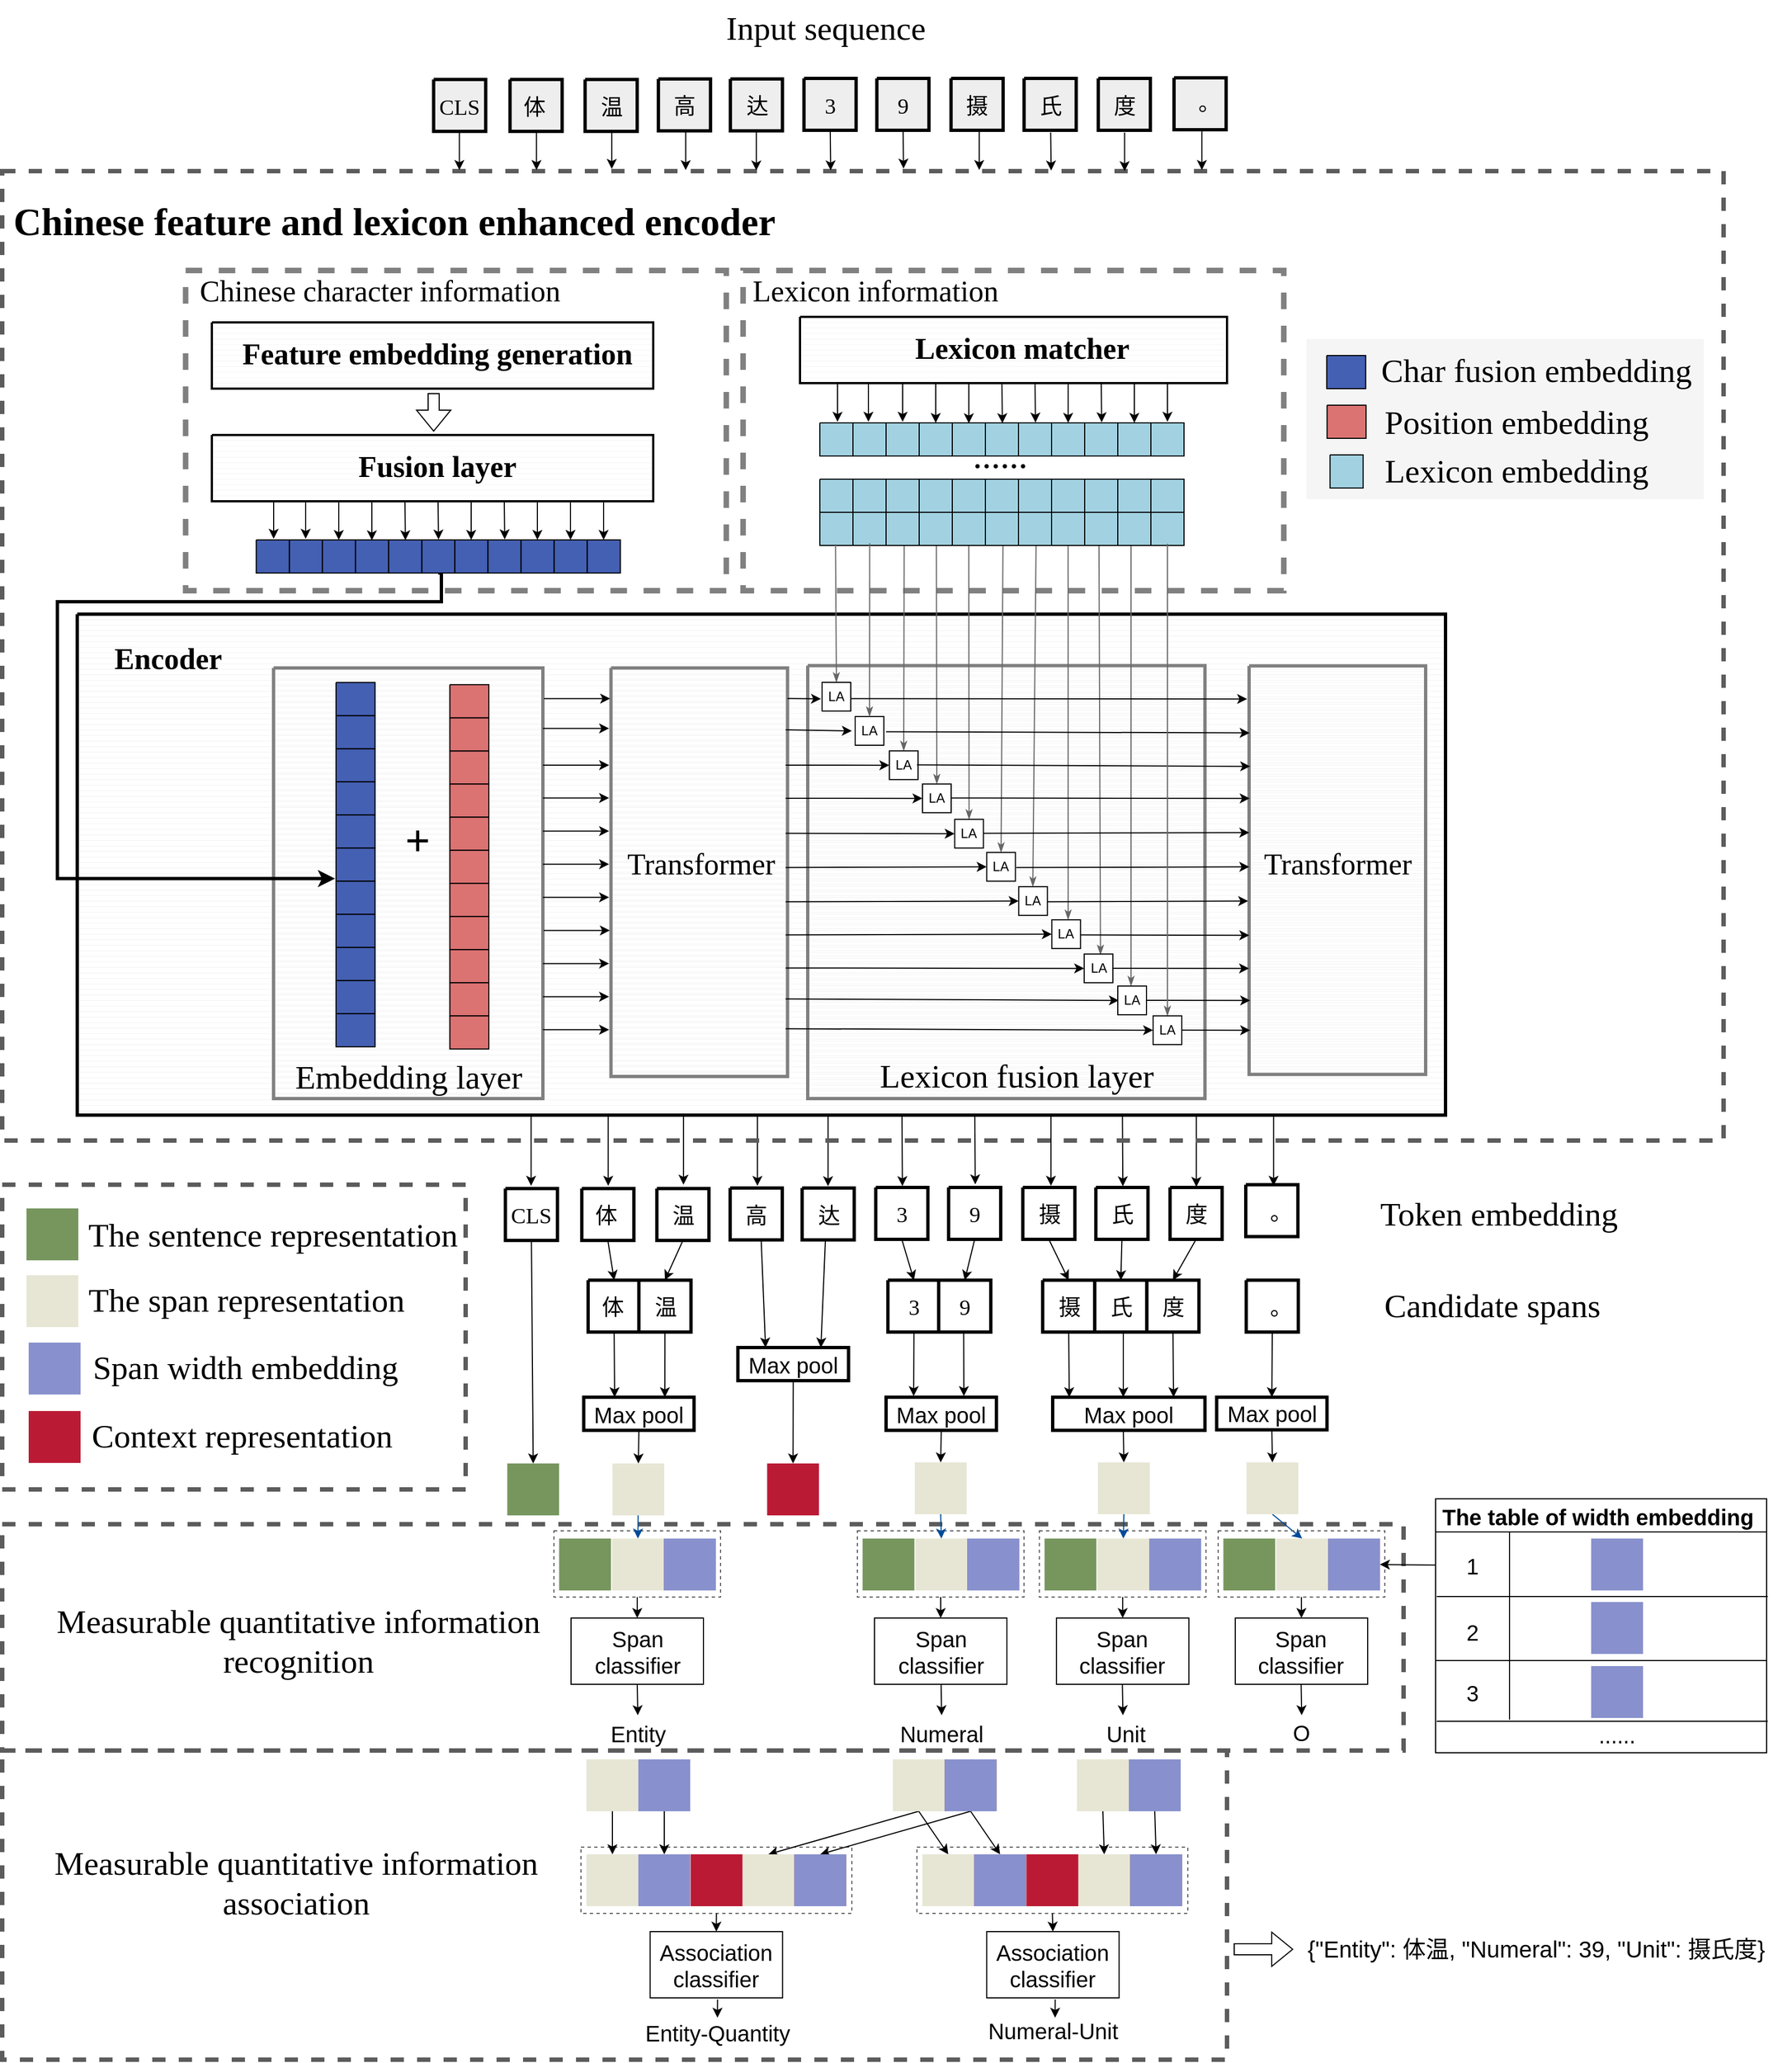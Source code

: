 <mxfile version="20.3.3" type="github"><diagram id="Eiyb711K3X1DrcAZfg_h" name="第 1 页"><mxGraphModel dx="3284" dy="1755" grid="1" gridSize="10" guides="1" tooltips="1" connect="1" arrows="1" fold="1" page="1" pageScale="1" pageWidth="827" pageHeight="1169" math="0" shadow="0"><root><mxCell id="0"/><mxCell id="1" parent="0"/><mxCell id="OlhW_y2saGP9Iw71ceGo-138" value="" style="rounded=0;whiteSpace=wrap;html=1;fontSize=20;strokeColor=#5C5C5C;strokeWidth=1;fillColor=none;dashed=1;" parent="1" vertex="1"><mxGeometry x="1138.95" y="2100" width="245.5" height="60" as="geometry"/></mxCell><mxCell id="OlhW_y2saGP9Iw71ceGo-136" value="" style="rounded=0;whiteSpace=wrap;html=1;fontSize=20;strokeColor=#5C5C5C;strokeWidth=1;fillColor=none;dashed=1;" parent="1" vertex="1"><mxGeometry x="834.5" y="2100" width="245.5" height="60" as="geometry"/></mxCell><mxCell id="OlhW_y2saGP9Iw71ceGo-151" value="" style="rounded=0;whiteSpace=wrap;html=1;dashed=1;fontSize=20;strokeColor=#5C5C5C;strokeWidth=4;fillColor=none;" parent="1" vertex="1"><mxGeometry x="310" y="2012.5" width="1110" height="280" as="geometry"/></mxCell><mxCell id="OlhW_y2saGP9Iw71ceGo-154" value="" style="rounded=0;whiteSpace=wrap;html=1;dashed=1;fontSize=20;strokeColor=#5C5C5C;strokeWidth=4;fillColor=none;" parent="1" vertex="1"><mxGeometry x="310" y="1500" width="420" height="276" as="geometry"/></mxCell><mxCell id="OlhW_y2saGP9Iw71ceGo-1" value="" style="rounded=0;whiteSpace=wrap;html=1;dashed=1;fontSize=20;strokeColor=#5C5C5C;strokeWidth=4;fillColor=none;" parent="1" vertex="1"><mxGeometry x="310" y="1807.5" width="1270" height="205" as="geometry"/></mxCell><mxCell id="OlhW_y2saGP9Iw71ceGo-2" value="" style="rounded=0;whiteSpace=wrap;html=1;fontSize=20;strokeColor=#5C5C5C;strokeWidth=1;fillColor=none;dashed=1;" parent="1" vertex="1"><mxGeometry x="1249.91" y="1813.5" width="151" height="60" as="geometry"/></mxCell><mxCell id="OlhW_y2saGP9Iw71ceGo-3" value="" style="rounded=0;whiteSpace=wrap;html=1;fontSize=20;strokeColor=#5C5C5C;strokeWidth=1;fillColor=none;dashed=1;" parent="1" vertex="1"><mxGeometry x="1085" y="1813.5" width="151" height="60" as="geometry"/></mxCell><mxCell id="OlhW_y2saGP9Iw71ceGo-4" value="" style="rounded=0;whiteSpace=wrap;html=1;fontSize=20;strokeColor=#5C5C5C;strokeWidth=1;fillColor=none;dashed=1;" parent="1" vertex="1"><mxGeometry x="810" y="1813.5" width="151" height="60" as="geometry"/></mxCell><mxCell id="OlhW_y2saGP9Iw71ceGo-5" value="&lt;span style=&quot;font-size: 30px;&quot;&gt;Token embedding&lt;/span&gt;" style="text;html=1;resizable=0;autosize=1;align=center;verticalAlign=middle;points=[];rounded=0;shadow=0;sketch=0;fillStyle=auto;fontFamily=Times New Roman;fontSize=27;" parent="1" vertex="1"><mxGeometry x="1546" y="1501" width="240" height="50" as="geometry"/></mxCell><mxCell id="OlhW_y2saGP9Iw71ceGo-6" value="" style="verticalLabelPosition=bottom;verticalAlign=top;html=1;shape=mxgraph.basic.patternFillRect;fillStyle=auto;step=5;fillStrokeWidth=0.2;fillStrokeColor=#dddddd;gradientDirection=north;shadow=0;sketch=0;strokeWidth=3;" parent="1" vertex="1"><mxGeometry x="840.97" y="1586.5" width="47.22" height="47" as="geometry"/></mxCell><mxCell id="OlhW_y2saGP9Iw71ceGo-7" value="" style="verticalLabelPosition=bottom;verticalAlign=top;html=1;shape=mxgraph.basic.patternFillRect;fillStyle=auto;step=5;fillStrokeWidth=0.2;fillStrokeColor=#dddddd;gradientDirection=north;shadow=0;sketch=0;strokeWidth=3;" parent="1" vertex="1"><mxGeometry x="887" y="1586.5" width="47.22" height="47" as="geometry"/></mxCell><mxCell id="OlhW_y2saGP9Iw71ceGo-8" value="" style="verticalLabelPosition=bottom;verticalAlign=top;html=1;shape=mxgraph.basic.patternFillRect;fillStyle=auto;step=5;fillStrokeWidth=0.2;fillStrokeColor=#dddddd;gradientDirection=north;shadow=0;sketch=0;strokeWidth=3;" parent="1" vertex="1"><mxGeometry x="1112.66" y="1586.5" width="47.22" height="47" as="geometry"/></mxCell><mxCell id="OlhW_y2saGP9Iw71ceGo-9" value="" style="verticalLabelPosition=bottom;verticalAlign=top;html=1;shape=mxgraph.basic.patternFillRect;fillStyle=auto;step=5;fillStrokeWidth=0.2;fillStrokeColor=#dddddd;gradientDirection=north;shadow=0;sketch=0;strokeWidth=3;" parent="1" vertex="1"><mxGeometry x="1158.69" y="1586.5" width="47.22" height="47" as="geometry"/></mxCell><mxCell id="OlhW_y2saGP9Iw71ceGo-10" value="" style="verticalLabelPosition=bottom;verticalAlign=top;html=1;shape=mxgraph.basic.patternFillRect;fillStyle=auto;step=5;fillStrokeWidth=0.2;fillStrokeColor=#dddddd;gradientDirection=north;shadow=0;sketch=0;strokeWidth=3;" parent="1" vertex="1"><mxGeometry x="1252.91" y="1586.5" width="47.22" height="47" as="geometry"/></mxCell><mxCell id="OlhW_y2saGP9Iw71ceGo-11" value="" style="verticalLabelPosition=bottom;verticalAlign=top;html=1;shape=mxgraph.basic.patternFillRect;fillStyle=auto;step=5;fillStrokeWidth=0.2;fillStrokeColor=#dddddd;gradientDirection=north;shadow=0;sketch=0;strokeWidth=3;" parent="1" vertex="1"><mxGeometry x="1300.13" y="1586.5" width="47.22" height="47" as="geometry"/></mxCell><mxCell id="OlhW_y2saGP9Iw71ceGo-12" value="" style="verticalLabelPosition=bottom;verticalAlign=top;html=1;shape=mxgraph.basic.patternFillRect;fillStyle=auto;step=5;fillStrokeWidth=0.2;fillStrokeColor=#dddddd;gradientDirection=north;shadow=0;sketch=0;strokeWidth=3;" parent="1" vertex="1"><mxGeometry x="1347.35" y="1586.5" width="47.22" height="47" as="geometry"/></mxCell><mxCell id="OlhW_y2saGP9Iw71ceGo-13" value="" style="verticalLabelPosition=bottom;verticalAlign=top;html=1;shape=mxgraph.basic.patternFillRect;fillStyle=auto;step=5;fillStrokeWidth=0.2;fillStrokeColor=#dddddd;gradientDirection=north;shadow=0;sketch=0;strokeWidth=3;" parent="1" vertex="1"><mxGeometry x="766" y="1503.5" width="47.22" height="47" as="geometry"/></mxCell><mxCell id="OlhW_y2saGP9Iw71ceGo-14" value="&lt;font style=&quot;font-size: 20px;&quot;&gt;CLS&lt;/font&gt;" style="text;html=1;resizable=0;autosize=1;align=center;verticalAlign=middle;points=[];rounded=0;dashed=1;fontFamily=Times New Roman;fontSize=11;strokeWidth=3;" parent="1" vertex="1"><mxGeometry x="764" y="1517" width="50" height="20" as="geometry"/></mxCell><mxCell id="OlhW_y2saGP9Iw71ceGo-15" value="&lt;font style=&quot;font-size: 20px;&quot;&gt;体&lt;/font&gt;" style="text;html=1;resizable=0;autosize=1;align=center;verticalAlign=middle;points=[];rounded=0;dashed=1;fontFamily=Times New Roman;fontSize=11;strokeWidth=3;" parent="1" vertex="1"><mxGeometry x="842.71" y="1600" width="40" height="20" as="geometry"/></mxCell><mxCell id="OlhW_y2saGP9Iw71ceGo-16" value="&lt;font style=&quot;font-size: 20px;&quot;&gt;温&lt;/font&gt;" style="text;html=1;resizable=0;autosize=1;align=center;verticalAlign=middle;points=[];rounded=0;dashed=1;fontFamily=Times New Roman;fontSize=11;strokeWidth=3;" parent="1" vertex="1"><mxGeometry x="890.61" y="1600" width="40" height="20" as="geometry"/></mxCell><mxCell id="OlhW_y2saGP9Iw71ceGo-17" value="&lt;font style=&quot;font-size: 20px;&quot;&gt;3&lt;/font&gt;" style="text;html=1;resizable=0;autosize=1;align=center;verticalAlign=middle;points=[];rounded=0;dashed=1;fontFamily=Times New Roman;fontSize=11;strokeWidth=3;" parent="1" vertex="1"><mxGeometry x="1121.27" y="1600" width="30" height="20" as="geometry"/></mxCell><mxCell id="OlhW_y2saGP9Iw71ceGo-18" value="&lt;font style=&quot;font-size: 20px;&quot;&gt;9&lt;/font&gt;" style="text;html=1;resizable=0;autosize=1;align=center;verticalAlign=middle;points=[];rounded=0;dashed=1;fontFamily=Times New Roman;fontSize=11;strokeWidth=3;" parent="1" vertex="1"><mxGeometry x="1167.3" y="1600" width="30" height="20" as="geometry"/></mxCell><mxCell id="OlhW_y2saGP9Iw71ceGo-19" value="&lt;font style=&quot;font-size: 20px;&quot;&gt;摄&lt;/font&gt;" style="text;html=1;resizable=0;autosize=1;align=center;verticalAlign=middle;points=[];rounded=0;dashed=1;fontFamily=Times New Roman;fontSize=11;strokeWidth=3;" parent="1" vertex="1"><mxGeometry x="1256.52" y="1600" width="40" height="20" as="geometry"/></mxCell><mxCell id="OlhW_y2saGP9Iw71ceGo-20" value="&lt;font style=&quot;font-size: 20px;&quot;&gt;氏&lt;/font&gt;" style="text;html=1;resizable=0;autosize=1;align=center;verticalAlign=middle;points=[];rounded=0;dashed=1;fontFamily=Times New Roman;fontSize=11;strokeWidth=3;" parent="1" vertex="1"><mxGeometry x="1303.74" y="1600" width="40" height="20" as="geometry"/></mxCell><mxCell id="OlhW_y2saGP9Iw71ceGo-21" value="&lt;font style=&quot;font-size: 20px;&quot;&gt;度&lt;/font&gt;" style="text;html=1;resizable=0;autosize=1;align=center;verticalAlign=middle;points=[];rounded=0;dashed=1;fontFamily=Times New Roman;fontSize=11;strokeWidth=3;" parent="1" vertex="1"><mxGeometry x="1350.96" y="1600" width="40" height="20" as="geometry"/></mxCell><mxCell id="OlhW_y2saGP9Iw71ceGo-22" value="" style="endArrow=classic;html=1;rounded=0;exitX=0.5;exitY=1;exitDx=0;exitDy=0;exitPerimeter=0;" parent="1" source="OlhW_y2saGP9Iw71ceGo-6" edge="1"><mxGeometry width="50" height="50" relative="1" as="geometry"><mxPoint x="861" y="1692.5" as="sourcePoint"/><mxPoint x="865" y="1692.5" as="targetPoint"/></mxGeometry></mxCell><mxCell id="OlhW_y2saGP9Iw71ceGo-23" value="" style="endArrow=classic;html=1;rounded=0;exitX=0.5;exitY=1;exitDx=0;exitDy=0;exitPerimeter=0;" parent="1" source="OlhW_y2saGP9Iw71ceGo-7" edge="1"><mxGeometry width="50" height="50" relative="1" as="geometry"><mxPoint x="911" y="1632.5" as="sourcePoint"/><mxPoint x="910.53" y="1692.5" as="targetPoint"/></mxGeometry></mxCell><mxCell id="OlhW_y2saGP9Iw71ceGo-24" value="&lt;font style=&quot;font-size: 20px;&quot;&gt;Max pool&lt;/font&gt;" style="rounded=0;whiteSpace=wrap;html=1;strokeColor=#000000;strokeWidth=3;fillColor=none;" parent="1" vertex="1"><mxGeometry x="837" y="1692.5" width="100" height="30" as="geometry"/></mxCell><mxCell id="OlhW_y2saGP9Iw71ceGo-25" value="" style="endArrow=classic;html=1;rounded=0;fontSize=20;exitX=0.5;exitY=1;exitDx=0;exitDy=0;entryX=0.5;entryY=0;entryDx=0;entryDy=0;" parent="1" source="OlhW_y2saGP9Iw71ceGo-24" target="OlhW_y2saGP9Iw71ceGo-27" edge="1"><mxGeometry width="50" height="50" relative="1" as="geometry"><mxPoint x="888.19" y="1782.5" as="sourcePoint"/><mxPoint x="888" y="1752.5" as="targetPoint"/></mxGeometry></mxCell><mxCell id="OlhW_y2saGP9Iw71ceGo-26" style="rounded=0;orthogonalLoop=1;jettySize=auto;html=1;entryX=0.5;entryY=0;entryDx=0;entryDy=0;fontSize=20;fillColor=#cce5ff;strokeColor=#004C99;" parent="1" source="OlhW_y2saGP9Iw71ceGo-27" target="OlhW_y2saGP9Iw71ceGo-64" edge="1"><mxGeometry relative="1" as="geometry"/></mxCell><mxCell id="OlhW_y2saGP9Iw71ceGo-27" value="" style="whiteSpace=wrap;html=1;aspect=fixed;fontSize=20;strokeColor=none;strokeWidth=1;fillColor=#E7E6D5;fontColor=#ffffff;" parent="1" vertex="1"><mxGeometry x="863" y="1752.5" width="47" height="47" as="geometry"/></mxCell><mxCell id="OlhW_y2saGP9Iw71ceGo-28" value="" style="endArrow=classic;html=1;rounded=0;fontSize=20;exitX=0.5;exitY=1;exitDx=0;exitDy=0;exitPerimeter=0;entryX=0.5;entryY=0;entryDx=0;entryDy=0;" parent="1" source="OlhW_y2saGP9Iw71ceGo-13" target="OlhW_y2saGP9Iw71ceGo-29" edge="1"><mxGeometry width="50" height="50" relative="1" as="geometry"><mxPoint x="739" y="1619.5" as="sourcePoint"/><mxPoint x="806" y="1659.5" as="targetPoint"/></mxGeometry></mxCell><mxCell id="OlhW_y2saGP9Iw71ceGo-29" value="" style="whiteSpace=wrap;html=1;aspect=fixed;fontSize=20;strokeColor=none;strokeWidth=1;fillColor=#77965E;fontColor=#ffffff;" parent="1" vertex="1"><mxGeometry x="767.71" y="1752.5" width="47" height="47" as="geometry"/></mxCell><mxCell id="OlhW_y2saGP9Iw71ceGo-30" value="The table of width embedding " style="shape=table;startSize=30;container=1;collapsible=0;childLayout=tableLayout;fixedRows=1;rowLines=0;fontStyle=1;fontSize=20;strokeColor=#000000;strokeWidth=1;fillColor=none;" parent="1" vertex="1"><mxGeometry x="1609" y="1784.5" width="300" height="230" as="geometry"/></mxCell><mxCell id="OlhW_y2saGP9Iw71ceGo-31" value="" style="shape=tableRow;horizontal=0;startSize=0;swimlaneHead=0;swimlaneBody=0;top=0;left=0;bottom=0;right=0;collapsible=0;dropTarget=0;fillColor=none;points=[[0,0.5],[1,0.5]];portConstraint=eastwest;fontSize=20;strokeColor=#000000;strokeWidth=1;" parent="OlhW_y2saGP9Iw71ceGo-30" vertex="1"><mxGeometry y="30" width="300" height="60" as="geometry"/></mxCell><mxCell id="OlhW_y2saGP9Iw71ceGo-32" value="1" style="shape=partialRectangle;html=1;whiteSpace=wrap;connectable=0;fillColor=none;top=0;left=0;bottom=0;right=0;overflow=hidden;pointerEvents=1;fontSize=20;strokeColor=#000000;strokeWidth=1;" parent="OlhW_y2saGP9Iw71ceGo-31" vertex="1"><mxGeometry width="67" height="60" as="geometry"><mxRectangle width="67" height="60" as="alternateBounds"/></mxGeometry></mxCell><mxCell id="OlhW_y2saGP9Iw71ceGo-33" value="" style="shape=partialRectangle;html=1;whiteSpace=wrap;connectable=0;fillColor=none;top=0;left=0;bottom=0;right=0;align=left;spacingLeft=6;overflow=hidden;fontSize=20;strokeColor=#000000;strokeWidth=1;" parent="OlhW_y2saGP9Iw71ceGo-31" vertex="1"><mxGeometry x="67" width="233" height="60" as="geometry"><mxRectangle width="233" height="60" as="alternateBounds"/></mxGeometry></mxCell><mxCell id="OlhW_y2saGP9Iw71ceGo-34" value="" style="shape=tableRow;horizontal=0;startSize=0;swimlaneHead=0;swimlaneBody=0;top=0;left=0;bottom=0;right=0;collapsible=0;dropTarget=0;fillColor=none;points=[[0,0.5],[1,0.5]];portConstraint=eastwest;fontSize=20;strokeColor=#000000;strokeWidth=1;" parent="OlhW_y2saGP9Iw71ceGo-30" vertex="1"><mxGeometry y="90" width="300" height="60" as="geometry"/></mxCell><mxCell id="OlhW_y2saGP9Iw71ceGo-35" value="2" style="shape=partialRectangle;html=1;whiteSpace=wrap;connectable=0;fillColor=none;top=0;left=0;bottom=0;right=0;overflow=hidden;fontSize=20;strokeColor=#000000;strokeWidth=1;" parent="OlhW_y2saGP9Iw71ceGo-34" vertex="1"><mxGeometry width="67" height="60" as="geometry"><mxRectangle width="67" height="60" as="alternateBounds"/></mxGeometry></mxCell><mxCell id="OlhW_y2saGP9Iw71ceGo-36" value="" style="shape=partialRectangle;html=1;whiteSpace=wrap;connectable=0;fillColor=none;top=0;left=0;bottom=0;right=0;align=left;spacingLeft=6;overflow=hidden;fontSize=20;strokeColor=#000000;strokeWidth=1;" parent="OlhW_y2saGP9Iw71ceGo-34" vertex="1"><mxGeometry x="67" width="233" height="60" as="geometry"><mxRectangle width="233" height="60" as="alternateBounds"/></mxGeometry></mxCell><mxCell id="OlhW_y2saGP9Iw71ceGo-37" value="" style="shape=tableRow;horizontal=0;startSize=0;swimlaneHead=0;swimlaneBody=0;top=0;left=0;bottom=0;right=0;collapsible=0;dropTarget=0;fillColor=none;points=[[0,0.5],[1,0.5]];portConstraint=eastwest;fontSize=20;strokeColor=#000000;strokeWidth=1;" parent="OlhW_y2saGP9Iw71ceGo-30" vertex="1"><mxGeometry y="150" width="300" height="50" as="geometry"/></mxCell><mxCell id="OlhW_y2saGP9Iw71ceGo-38" value="3" style="shape=partialRectangle;html=1;whiteSpace=wrap;connectable=0;fillColor=none;top=0;left=0;bottom=0;right=0;overflow=hidden;fontSize=20;strokeColor=#000000;strokeWidth=1;" parent="OlhW_y2saGP9Iw71ceGo-37" vertex="1"><mxGeometry width="67" height="50" as="geometry"><mxRectangle width="67" height="50" as="alternateBounds"/></mxGeometry></mxCell><mxCell id="OlhW_y2saGP9Iw71ceGo-39" value="" style="shape=partialRectangle;html=1;whiteSpace=wrap;connectable=0;fillColor=none;top=0;left=0;bottom=0;right=0;align=left;spacingLeft=6;overflow=hidden;fontSize=20;strokeColor=#000000;strokeWidth=1;" parent="OlhW_y2saGP9Iw71ceGo-37" vertex="1"><mxGeometry x="67" width="233" height="50" as="geometry"><mxRectangle width="233" height="50" as="alternateBounds"/></mxGeometry></mxCell><mxCell id="OlhW_y2saGP9Iw71ceGo-42" value="......" style="shape=partialRectangle;html=1;whiteSpace=wrap;connectable=0;fillColor=none;top=0;left=0;bottom=0;right=0;overflow=hidden;fontSize=20;strokeColor=#000000;strokeWidth=1;" parent="1" vertex="1"><mxGeometry x="1746" y="1981" width="55" height="33.5" as="geometry"><mxRectangle width="55" height="30" as="alternateBounds"/></mxGeometry></mxCell><mxCell id="OlhW_y2saGP9Iw71ceGo-43" value="" style="whiteSpace=wrap;html=1;aspect=fixed;fontSize=20;strokeColor=none;strokeWidth=1;fillColor=#8891CD;" parent="1" vertex="1"><mxGeometry x="1750" y="1936" width="47" height="47" as="geometry"/></mxCell><mxCell id="OlhW_y2saGP9Iw71ceGo-44" value="Span classifier" style="rounded=0;whiteSpace=wrap;html=1;fontSize=20;strokeColor=#000000;strokeWidth=1;fillColor=none;" parent="1" vertex="1"><mxGeometry x="825.5" y="1892.5" width="120" height="60" as="geometry"/></mxCell><mxCell id="OlhW_y2saGP9Iw71ceGo-45" value="" style="endArrow=classic;html=1;rounded=0;exitX=0.5;exitY=1;exitDx=0;exitDy=0;exitPerimeter=0;" parent="1" source="OlhW_y2saGP9Iw71ceGo-8" edge="1"><mxGeometry width="50" height="50" relative="1" as="geometry"><mxPoint x="1135.58" y="1618.5" as="sourcePoint"/><mxPoint x="1136" y="1691.5" as="targetPoint"/></mxGeometry></mxCell><mxCell id="OlhW_y2saGP9Iw71ceGo-46" value="" style="endArrow=classic;html=1;rounded=0;exitX=0.479;exitY=1.015;exitDx=0;exitDy=0;exitPerimeter=0;" parent="1" source="OlhW_y2saGP9Iw71ceGo-9" edge="1"><mxGeometry width="50" height="50" relative="1" as="geometry"><mxPoint x="1181.11" y="1618.5" as="sourcePoint"/><mxPoint x="1181.53" y="1691.5" as="targetPoint"/></mxGeometry></mxCell><mxCell id="OlhW_y2saGP9Iw71ceGo-47" value="&lt;font style=&quot;font-size: 20px;&quot;&gt;Max pool&lt;/font&gt;" style="rounded=0;whiteSpace=wrap;html=1;strokeColor=#000000;strokeWidth=3;fillColor=none;" parent="1" vertex="1"><mxGeometry x="1111" y="1692.5" width="100" height="30" as="geometry"/></mxCell><mxCell id="OlhW_y2saGP9Iw71ceGo-48" value="" style="endArrow=classic;html=1;rounded=0;fontSize=20;exitX=0.5;exitY=1;exitDx=0;exitDy=0;entryX=0.5;entryY=0;entryDx=0;entryDy=0;" parent="1" source="OlhW_y2saGP9Iw71ceGo-47" target="OlhW_y2saGP9Iw71ceGo-50" edge="1"><mxGeometry width="50" height="50" relative="1" as="geometry"><mxPoint x="1159.19" y="1781.5" as="sourcePoint"/><mxPoint x="1159" y="1751.5" as="targetPoint"/></mxGeometry></mxCell><mxCell id="OlhW_y2saGP9Iw71ceGo-49" style="edgeStyle=none;rounded=0;orthogonalLoop=1;jettySize=auto;html=1;exitX=0.5;exitY=1;exitDx=0;exitDy=0;entryX=0.5;entryY=0;entryDx=0;entryDy=0;fontSize=20;strokeColor=#004C99;" parent="1" source="OlhW_y2saGP9Iw71ceGo-50" target="OlhW_y2saGP9Iw71ceGo-69" edge="1"><mxGeometry relative="1" as="geometry"/></mxCell><mxCell id="OlhW_y2saGP9Iw71ceGo-50" value="" style="whiteSpace=wrap;html=1;aspect=fixed;fontSize=20;strokeColor=none;strokeWidth=1;fillColor=#E7E6D5;fontColor=#ffffff;" parent="1" vertex="1"><mxGeometry x="1137" y="1751.5" width="47" height="47" as="geometry"/></mxCell><mxCell id="OlhW_y2saGP9Iw71ceGo-51" value="" style="endArrow=classic;html=1;rounded=0;" parent="1" edge="1"><mxGeometry width="50" height="50" relative="1" as="geometry"><mxPoint x="1326" y="1632.5" as="sourcePoint"/><mxPoint x="1326" y="1692.5" as="targetPoint"/></mxGeometry></mxCell><mxCell id="OlhW_y2saGP9Iw71ceGo-52" value="" style="endArrow=classic;html=1;rounded=0;" parent="1" edge="1"><mxGeometry width="50" height="50" relative="1" as="geometry"><mxPoint x="1371" y="1632.5" as="sourcePoint"/><mxPoint x="1371.53" y="1692.5" as="targetPoint"/></mxGeometry></mxCell><mxCell id="OlhW_y2saGP9Iw71ceGo-53" value="&lt;font style=&quot;font-size: 20px;&quot;&gt;Max pool&lt;/font&gt;" style="rounded=0;whiteSpace=wrap;html=1;strokeColor=#000000;strokeWidth=3;fillColor=none;" parent="1" vertex="1"><mxGeometry x="1262" y="1692.5" width="138" height="30" as="geometry"/></mxCell><mxCell id="OlhW_y2saGP9Iw71ceGo-54" value="" style="endArrow=classic;html=1;rounded=0;fontSize=20;exitX=0.5;exitY=1;exitDx=0;exitDy=0;entryX=0.5;entryY=0;entryDx=0;entryDy=0;" parent="1" target="OlhW_y2saGP9Iw71ceGo-56" edge="1"><mxGeometry width="50" height="50" relative="1" as="geometry"><mxPoint x="1326" y="1721.5" as="sourcePoint"/><mxPoint x="1344" y="1752.5" as="targetPoint"/></mxGeometry></mxCell><mxCell id="OlhW_y2saGP9Iw71ceGo-55" style="edgeStyle=none;rounded=0;orthogonalLoop=1;jettySize=auto;html=1;exitX=0.5;exitY=1;exitDx=0;exitDy=0;entryX=0.5;entryY=0;entryDx=0;entryDy=0;fontSize=20;strokeColor=#004C99;" parent="1" source="OlhW_y2saGP9Iw71ceGo-56" target="OlhW_y2saGP9Iw71ceGo-74" edge="1"><mxGeometry relative="1" as="geometry"/></mxCell><mxCell id="OlhW_y2saGP9Iw71ceGo-56" value="" style="whiteSpace=wrap;html=1;aspect=fixed;fontSize=20;strokeColor=none;strokeWidth=1;fillColor=#E7E6D5;fontColor=#ffffff;" parent="1" vertex="1"><mxGeometry x="1303" y="1751.5" width="47" height="47" as="geometry"/></mxCell><mxCell id="OlhW_y2saGP9Iw71ceGo-57" value="" style="endArrow=classic;html=1;rounded=0;exitX=0.5;exitY=1;exitDx=0;exitDy=0;exitPerimeter=0;" parent="1" source="OlhW_y2saGP9Iw71ceGo-10" edge="1"><mxGeometry width="50" height="50" relative="1" as="geometry"><mxPoint x="1276.58" y="1619.5" as="sourcePoint"/><mxPoint x="1277" y="1692.5" as="targetPoint"/></mxGeometry></mxCell><mxCell id="OlhW_y2saGP9Iw71ceGo-58" value="&lt;font style=&quot;font-size: 20px;&quot;&gt;Max pool&lt;/font&gt;" style="rounded=0;whiteSpace=wrap;html=1;strokeColor=#000000;strokeWidth=3;fillColor=none;" parent="1" vertex="1"><mxGeometry x="976.71" y="1647.5" width="100.29" height="30" as="geometry"/></mxCell><mxCell id="OlhW_y2saGP9Iw71ceGo-59" value="" style="endArrow=classic;html=1;rounded=0;exitX=0.5;exitY=1;exitDx=0;exitDy=0;exitPerimeter=0;entryX=0.25;entryY=0;entryDx=0;entryDy=0;" parent="1" target="OlhW_y2saGP9Iw71ceGo-58" edge="1"><mxGeometry width="50" height="50" relative="1" as="geometry"><mxPoint x="997.32" y="1538" as="sourcePoint"/><mxPoint x="997" y="1934.5" as="targetPoint"/></mxGeometry></mxCell><mxCell id="OlhW_y2saGP9Iw71ceGo-60" value="" style="endArrow=classic;html=1;rounded=0;exitX=0.5;exitY=1;exitDx=0;exitDy=0;exitPerimeter=0;entryX=0.75;entryY=0;entryDx=0;entryDy=0;" parent="1" target="OlhW_y2saGP9Iw71ceGo-58" edge="1"><mxGeometry width="50" height="50" relative="1" as="geometry"><mxPoint x="1056.54" y="1538" as="sourcePoint"/><mxPoint x="1057" y="1934.5" as="targetPoint"/></mxGeometry></mxCell><mxCell id="OlhW_y2saGP9Iw71ceGo-61" value="" style="endArrow=classic;html=1;rounded=0;fontSize=20;exitX=0.5;exitY=1;exitDx=0;exitDy=0;entryX=0.5;entryY=0;entryDx=0;entryDy=0;" parent="1" source="OlhW_y2saGP9Iw71ceGo-58" target="OlhW_y2saGP9Iw71ceGo-62" edge="1"><mxGeometry width="50" height="50" relative="1" as="geometry"><mxPoint x="1026.66" y="1639.5" as="sourcePoint"/><mxPoint x="1027.16" y="1669.5" as="targetPoint"/></mxGeometry></mxCell><mxCell id="OlhW_y2saGP9Iw71ceGo-62" value="" style="whiteSpace=wrap;html=1;aspect=fixed;fontSize=20;strokeColor=none;strokeWidth=1;fillColor=#BB1A35;" parent="1" vertex="1"><mxGeometry x="1003.21" y="1752.5" width="47" height="47" as="geometry"/></mxCell><mxCell id="OlhW_y2saGP9Iw71ceGo-63" value="" style="whiteSpace=wrap;html=1;aspect=fixed;fontSize=20;strokeColor=none;strokeWidth=1;fillColor=#77965E;fontColor=#ffffff;" parent="1" vertex="1"><mxGeometry x="814.71" y="1820.5" width="47" height="47" as="geometry"/></mxCell><mxCell id="OlhW_y2saGP9Iw71ceGo-64" value="" style="whiteSpace=wrap;html=1;aspect=fixed;fontSize=20;strokeColor=none;strokeWidth=1;fillColor=#E7E6D5;fontColor=#ffffff;" parent="1" vertex="1"><mxGeometry x="862.61" y="1820.5" width="47" height="47" as="geometry"/></mxCell><mxCell id="OlhW_y2saGP9Iw71ceGo-65" value="" style="whiteSpace=wrap;html=1;aspect=fixed;fontSize=20;strokeColor=none;strokeWidth=1;fillColor=#B9628E;" parent="1" vertex="1"><mxGeometry x="909.61" y="1820.5" width="47" height="47" as="geometry"/></mxCell><mxCell id="OlhW_y2saGP9Iw71ceGo-66" value="" style="endArrow=classic;html=1;rounded=0;fontSize=20;entryX=0.5;entryY=0;entryDx=0;entryDy=0;exitX=0.5;exitY=1;exitDx=0;exitDy=0;" parent="1" source="OlhW_y2saGP9Iw71ceGo-4" target="OlhW_y2saGP9Iw71ceGo-44" edge="1"><mxGeometry width="50" height="50" relative="1" as="geometry"><mxPoint x="730" y="1950.5" as="sourcePoint"/><mxPoint x="780" y="1900.5" as="targetPoint"/></mxGeometry></mxCell><mxCell id="OlhW_y2saGP9Iw71ceGo-67" value="Span classifier" style="rounded=0;whiteSpace=wrap;html=1;fontSize=20;strokeColor=#000000;strokeWidth=1;fillColor=none;" parent="1" vertex="1"><mxGeometry x="1100.5" y="1892.5" width="120" height="60" as="geometry"/></mxCell><mxCell id="OlhW_y2saGP9Iw71ceGo-68" value="" style="whiteSpace=wrap;html=1;aspect=fixed;fontSize=20;strokeColor=none;strokeWidth=1;fillColor=#77965E;fontColor=#ffffff;" parent="1" vertex="1"><mxGeometry x="1089.71" y="1820.5" width="47" height="47" as="geometry"/></mxCell><mxCell id="OlhW_y2saGP9Iw71ceGo-69" value="" style="whiteSpace=wrap;html=1;aspect=fixed;fontSize=20;strokeColor=none;strokeWidth=1;fillColor=#E7E6D5;fontColor=#ffffff;" parent="1" vertex="1"><mxGeometry x="1137.61" y="1820.5" width="47" height="47" as="geometry"/></mxCell><mxCell id="OlhW_y2saGP9Iw71ceGo-70" value="" style="whiteSpace=wrap;html=1;aspect=fixed;fontSize=20;strokeColor=none;strokeWidth=1;fillColor=#B9628E;" parent="1" vertex="1"><mxGeometry x="1184.61" y="1820.5" width="47" height="47" as="geometry"/></mxCell><mxCell id="OlhW_y2saGP9Iw71ceGo-71" value="" style="endArrow=classic;html=1;rounded=0;fontSize=20;entryX=0.5;entryY=0;entryDx=0;entryDy=0;exitX=0.5;exitY=1;exitDx=0;exitDy=0;" parent="1" target="OlhW_y2saGP9Iw71ceGo-67" edge="1"><mxGeometry width="50" height="50" relative="1" as="geometry"><mxPoint x="1160.5" y="1873.5" as="sourcePoint"/><mxPoint x="1055" y="1900.5" as="targetPoint"/></mxGeometry></mxCell><mxCell id="OlhW_y2saGP9Iw71ceGo-72" value="Span classifier" style="rounded=0;whiteSpace=wrap;html=1;fontSize=20;strokeColor=#000000;strokeWidth=1;fillColor=none;" parent="1" vertex="1"><mxGeometry x="1265.41" y="1892.5" width="120" height="60" as="geometry"/></mxCell><mxCell id="OlhW_y2saGP9Iw71ceGo-73" value="" style="whiteSpace=wrap;html=1;aspect=fixed;fontSize=20;strokeColor=none;strokeWidth=1;fillColor=#77965E;fontColor=#ffffff;" parent="1" vertex="1"><mxGeometry x="1254.62" y="1820.5" width="47" height="47" as="geometry"/></mxCell><mxCell id="OlhW_y2saGP9Iw71ceGo-74" value="" style="whiteSpace=wrap;html=1;aspect=fixed;fontSize=20;strokeColor=none;strokeWidth=1;fillColor=#E7E6D5;fontColor=#ffffff;" parent="1" vertex="1"><mxGeometry x="1302.52" y="1820.5" width="47" height="47" as="geometry"/></mxCell><mxCell id="OlhW_y2saGP9Iw71ceGo-75" value="" style="whiteSpace=wrap;html=1;aspect=fixed;fontSize=20;strokeColor=none;strokeWidth=1;fillColor=#B9628E;" parent="1" vertex="1"><mxGeometry x="1349.52" y="1820.5" width="47" height="47" as="geometry"/></mxCell><mxCell id="OlhW_y2saGP9Iw71ceGo-76" value="" style="endArrow=classic;html=1;rounded=0;fontSize=20;entryX=0.5;entryY=0;entryDx=0;entryDy=0;exitX=0.5;exitY=1;exitDx=0;exitDy=0;" parent="1" source="OlhW_y2saGP9Iw71ceGo-2" target="OlhW_y2saGP9Iw71ceGo-72" edge="1"><mxGeometry width="50" height="50" relative="1" as="geometry"><mxPoint x="1169.91" y="1950.5" as="sourcePoint"/><mxPoint x="1219.91" y="1900.5" as="targetPoint"/></mxGeometry></mxCell><mxCell id="OlhW_y2saGP9Iw71ceGo-77" value="" style="endArrow=classic;html=1;rounded=0;fontSize=20;exitX=0.5;exitY=1;exitDx=0;exitDy=0;" parent="1" source="OlhW_y2saGP9Iw71ceGo-44" edge="1"><mxGeometry width="50" height="50" relative="1" as="geometry"><mxPoint x="860" y="2020.5" as="sourcePoint"/><mxPoint x="886" y="1980.5" as="targetPoint"/></mxGeometry></mxCell><mxCell id="OlhW_y2saGP9Iw71ceGo-78" value="Entity" style="text;html=1;resizable=0;autosize=1;align=center;verticalAlign=middle;points=[];fillColor=none;strokeColor=none;rounded=0;dashed=1;fontSize=20;" parent="1" vertex="1"><mxGeometry x="851.11" y="1976.5" width="70" height="40" as="geometry"/></mxCell><mxCell id="OlhW_y2saGP9Iw71ceGo-79" value="Numeral" style="text;html=1;resizable=0;autosize=1;align=center;verticalAlign=middle;points=[];fillColor=none;strokeColor=none;rounded=0;dashed=1;fontSize=20;" parent="1" vertex="1"><mxGeometry x="1111.11" y="1976.5" width="100" height="40" as="geometry"/></mxCell><mxCell id="OlhW_y2saGP9Iw71ceGo-80" value="" style="endArrow=classic;html=1;rounded=0;fontSize=20;exitX=0.5;exitY=1;exitDx=0;exitDy=0;" parent="1" edge="1"><mxGeometry width="50" height="50" relative="1" as="geometry"><mxPoint x="1160.86" y="1952.5" as="sourcePoint"/><mxPoint x="1161.36" y="1980.5" as="targetPoint"/></mxGeometry></mxCell><mxCell id="OlhW_y2saGP9Iw71ceGo-81" value="Unit" style="text;html=1;resizable=0;autosize=1;align=center;verticalAlign=middle;points=[];fillColor=none;strokeColor=none;rounded=0;dashed=1;fontSize=20;" parent="1" vertex="1"><mxGeometry x="1298.41" y="1976.5" width="60" height="40" as="geometry"/></mxCell><mxCell id="OlhW_y2saGP9Iw71ceGo-82" value="" style="endArrow=classic;html=1;rounded=0;fontSize=20;exitX=0.5;exitY=1;exitDx=0;exitDy=0;" parent="1" edge="1"><mxGeometry width="50" height="50" relative="1" as="geometry"><mxPoint x="1325.16" y="1952.5" as="sourcePoint"/><mxPoint x="1325.66" y="1980.5" as="targetPoint"/></mxGeometry></mxCell><mxCell id="OlhW_y2saGP9Iw71ceGo-83" style="edgeStyle=none;rounded=0;orthogonalLoop=1;jettySize=auto;html=1;exitX=0.5;exitY=1;exitDx=0;exitDy=0;exitPerimeter=0;entryX=0.5;entryY=0;entryDx=0;entryDy=0;entryPerimeter=0;fontSize=20;" parent="1" source="OlhW_y2saGP9Iw71ceGo-84" target="OlhW_y2saGP9Iw71ceGo-6" edge="1"><mxGeometry relative="1" as="geometry"/></mxCell><mxCell id="OlhW_y2saGP9Iw71ceGo-84" value="" style="verticalLabelPosition=bottom;verticalAlign=top;html=1;shape=mxgraph.basic.patternFillRect;fillStyle=auto;step=5;fillStrokeWidth=0.2;fillStrokeColor=#dddddd;gradientDirection=north;shadow=0;sketch=0;strokeWidth=3;" parent="1" vertex="1"><mxGeometry x="835.25" y="1503.5" width="47.22" height="47" as="geometry"/></mxCell><mxCell id="OlhW_y2saGP9Iw71ceGo-85" style="edgeStyle=none;rounded=0;orthogonalLoop=1;jettySize=auto;html=1;exitX=0.5;exitY=1;exitDx=0;exitDy=0;exitPerimeter=0;entryX=0.5;entryY=0;entryDx=0;entryDy=0;entryPerimeter=0;fontSize=20;" parent="1" source="OlhW_y2saGP9Iw71ceGo-86" target="OlhW_y2saGP9Iw71ceGo-7" edge="1"><mxGeometry relative="1" as="geometry"/></mxCell><mxCell id="OlhW_y2saGP9Iw71ceGo-86" value="" style="verticalLabelPosition=bottom;verticalAlign=top;html=1;shape=mxgraph.basic.patternFillRect;fillStyle=auto;step=5;fillStrokeWidth=0.2;fillStrokeColor=#dddddd;gradientDirection=north;shadow=0;sketch=0;strokeWidth=3;" parent="1" vertex="1"><mxGeometry x="903.28" y="1503.5" width="47.22" height="47" as="geometry"/></mxCell><mxCell id="OlhW_y2saGP9Iw71ceGo-87" value="&lt;font style=&quot;font-size: 20px;&quot;&gt;体&lt;/font&gt;" style="text;html=1;resizable=0;autosize=1;align=center;verticalAlign=middle;points=[];rounded=0;dashed=1;fontFamily=Times New Roman;fontSize=11;strokeWidth=3;" parent="1" vertex="1"><mxGeometry x="836.99" y="1517" width="40" height="20" as="geometry"/></mxCell><mxCell id="OlhW_y2saGP9Iw71ceGo-88" value="&lt;font style=&quot;font-size: 20px;&quot;&gt;温&lt;/font&gt;" style="text;html=1;resizable=0;autosize=1;align=center;verticalAlign=middle;points=[];rounded=0;dashed=1;fontFamily=Times New Roman;fontSize=11;strokeWidth=3;" parent="1" vertex="1"><mxGeometry x="906.89" y="1517" width="40" height="20" as="geometry"/></mxCell><mxCell id="OlhW_y2saGP9Iw71ceGo-89" value="" style="verticalLabelPosition=bottom;verticalAlign=top;html=1;shape=mxgraph.basic.patternFillRect;fillStyle=auto;step=5;fillStrokeWidth=0.2;fillStrokeColor=#dddddd;gradientDirection=north;shadow=0;sketch=0;strokeWidth=3;" parent="1" vertex="1"><mxGeometry x="969.71" y="1503" width="47.22" height="47" as="geometry"/></mxCell><mxCell id="OlhW_y2saGP9Iw71ceGo-90" value="" style="verticalLabelPosition=bottom;verticalAlign=top;html=1;shape=mxgraph.basic.patternFillRect;fillStyle=auto;step=5;fillStrokeWidth=0.2;fillStrokeColor=#dddddd;gradientDirection=north;shadow=0;sketch=0;strokeWidth=3;" parent="1" vertex="1"><mxGeometry x="1034.93" y="1503" width="47.22" height="47" as="geometry"/></mxCell><mxCell id="OlhW_y2saGP9Iw71ceGo-91" value="&lt;font style=&quot;font-size: 20px;&quot;&gt;高&lt;/font&gt;" style="text;html=1;resizable=0;autosize=1;align=center;verticalAlign=middle;points=[];rounded=0;dashed=1;fontFamily=Times New Roman;fontSize=11;strokeWidth=3;" parent="1" vertex="1"><mxGeometry x="973.2" y="1516.5" width="40" height="20" as="geometry"/></mxCell><mxCell id="OlhW_y2saGP9Iw71ceGo-92" value="&lt;font style=&quot;font-size: 20px;&quot;&gt;达&lt;/font&gt;" style="text;html=1;resizable=0;autosize=1;align=center;verticalAlign=middle;points=[];rounded=0;dashed=1;fontFamily=Times New Roman;fontSize=11;strokeWidth=3;" parent="1" vertex="1"><mxGeometry x="1038.54" y="1516.5" width="40" height="20" as="geometry"/></mxCell><mxCell id="OlhW_y2saGP9Iw71ceGo-93" style="edgeStyle=none;rounded=0;orthogonalLoop=1;jettySize=auto;html=1;exitX=0.5;exitY=1;exitDx=0;exitDy=0;exitPerimeter=0;entryX=0.5;entryY=0;entryDx=0;entryDy=0;entryPerimeter=0;fontSize=20;" parent="1" source="OlhW_y2saGP9Iw71ceGo-94" target="OlhW_y2saGP9Iw71ceGo-8" edge="1"><mxGeometry relative="1" as="geometry"/></mxCell><mxCell id="OlhW_y2saGP9Iw71ceGo-94" value="" style="verticalLabelPosition=bottom;verticalAlign=top;html=1;shape=mxgraph.basic.patternFillRect;fillStyle=auto;step=5;fillStrokeWidth=0.2;fillStrokeColor=#dddddd;gradientDirection=north;shadow=0;sketch=0;strokeWidth=3;" parent="1" vertex="1"><mxGeometry x="1101.66" y="1502.5" width="47.22" height="47" as="geometry"/></mxCell><mxCell id="OlhW_y2saGP9Iw71ceGo-95" style="edgeStyle=none;rounded=0;orthogonalLoop=1;jettySize=auto;html=1;exitX=0.5;exitY=1;exitDx=0;exitDy=0;exitPerimeter=0;entryX=0.5;entryY=0;entryDx=0;entryDy=0;entryPerimeter=0;fontSize=20;" parent="1" source="OlhW_y2saGP9Iw71ceGo-96" target="OlhW_y2saGP9Iw71ceGo-9" edge="1"><mxGeometry relative="1" as="geometry"/></mxCell><mxCell id="OlhW_y2saGP9Iw71ceGo-96" value="" style="verticalLabelPosition=bottom;verticalAlign=top;html=1;shape=mxgraph.basic.patternFillRect;fillStyle=auto;step=5;fillStrokeWidth=0.2;fillStrokeColor=#dddddd;gradientDirection=north;shadow=0;sketch=0;strokeWidth=3;" parent="1" vertex="1"><mxGeometry x="1167.69" y="1502.5" width="47.22" height="47" as="geometry"/></mxCell><mxCell id="OlhW_y2saGP9Iw71ceGo-97" value="&lt;font style=&quot;font-size: 20px;&quot;&gt;3&lt;/font&gt;" style="text;html=1;resizable=0;autosize=1;align=center;verticalAlign=middle;points=[];rounded=0;dashed=1;fontFamily=Times New Roman;fontSize=11;strokeWidth=3;" parent="1" vertex="1"><mxGeometry x="1110.27" y="1516" width="30" height="20" as="geometry"/></mxCell><mxCell id="OlhW_y2saGP9Iw71ceGo-98" value="&lt;font style=&quot;font-size: 20px;&quot;&gt;9&lt;/font&gt;" style="text;html=1;resizable=0;autosize=1;align=center;verticalAlign=middle;points=[];rounded=0;dashed=1;fontFamily=Times New Roman;fontSize=11;strokeWidth=3;" parent="1" vertex="1"><mxGeometry x="1176.3" y="1516" width="30" height="20" as="geometry"/></mxCell><mxCell id="OlhW_y2saGP9Iw71ceGo-99" style="edgeStyle=none;rounded=0;orthogonalLoop=1;jettySize=auto;html=1;exitX=0.5;exitY=1;exitDx=0;exitDy=0;exitPerimeter=0;entryX=0.5;entryY=0;entryDx=0;entryDy=0;entryPerimeter=0;fontSize=20;" parent="1" source="OlhW_y2saGP9Iw71ceGo-100" target="OlhW_y2saGP9Iw71ceGo-10" edge="1"><mxGeometry relative="1" as="geometry"/></mxCell><mxCell id="OlhW_y2saGP9Iw71ceGo-100" value="" style="verticalLabelPosition=bottom;verticalAlign=top;html=1;shape=mxgraph.basic.patternFillRect;fillStyle=auto;step=5;fillStrokeWidth=0.2;fillStrokeColor=#dddddd;gradientDirection=north;shadow=0;sketch=0;strokeWidth=3;" parent="1" vertex="1"><mxGeometry x="1234.91" y="1502.5" width="47.22" height="47" as="geometry"/></mxCell><mxCell id="OlhW_y2saGP9Iw71ceGo-101" style="edgeStyle=none;rounded=0;orthogonalLoop=1;jettySize=auto;html=1;exitX=0.5;exitY=1;exitDx=0;exitDy=0;exitPerimeter=0;entryX=0.5;entryY=0;entryDx=0;entryDy=0;entryPerimeter=0;fontSize=20;" parent="1" source="OlhW_y2saGP9Iw71ceGo-102" target="OlhW_y2saGP9Iw71ceGo-11" edge="1"><mxGeometry relative="1" as="geometry"/></mxCell><mxCell id="OlhW_y2saGP9Iw71ceGo-102" value="" style="verticalLabelPosition=bottom;verticalAlign=top;html=1;shape=mxgraph.basic.patternFillRect;fillStyle=auto;step=5;fillStrokeWidth=0.2;fillStrokeColor=#dddddd;gradientDirection=north;shadow=0;sketch=0;strokeWidth=3;" parent="1" vertex="1"><mxGeometry x="1301.13" y="1502.5" width="47.22" height="47" as="geometry"/></mxCell><mxCell id="OlhW_y2saGP9Iw71ceGo-103" style="edgeStyle=none;rounded=0;orthogonalLoop=1;jettySize=auto;html=1;exitX=0.5;exitY=1;exitDx=0;exitDy=0;exitPerimeter=0;entryX=0.5;entryY=0;entryDx=0;entryDy=0;entryPerimeter=0;fontSize=20;" parent="1" source="OlhW_y2saGP9Iw71ceGo-104" target="OlhW_y2saGP9Iw71ceGo-12" edge="1"><mxGeometry relative="1" as="geometry"/></mxCell><mxCell id="OlhW_y2saGP9Iw71ceGo-104" value="" style="verticalLabelPosition=bottom;verticalAlign=top;html=1;shape=mxgraph.basic.patternFillRect;fillStyle=auto;step=5;fillStrokeWidth=0.2;fillStrokeColor=#dddddd;gradientDirection=north;shadow=0;sketch=0;strokeWidth=3;" parent="1" vertex="1"><mxGeometry x="1368.35" y="1502.5" width="47.22" height="47" as="geometry"/></mxCell><mxCell id="OlhW_y2saGP9Iw71ceGo-105" value="&lt;font style=&quot;font-size: 20px;&quot;&gt;摄&lt;/font&gt;" style="text;html=1;resizable=0;autosize=1;align=center;verticalAlign=middle;points=[];rounded=0;dashed=1;fontFamily=Times New Roman;fontSize=11;strokeWidth=3;" parent="1" vertex="1"><mxGeometry x="1238.52" y="1516" width="40" height="20" as="geometry"/></mxCell><mxCell id="OlhW_y2saGP9Iw71ceGo-106" value="&lt;font style=&quot;font-size: 20px;&quot;&gt;氏&lt;/font&gt;" style="text;html=1;resizable=0;autosize=1;align=center;verticalAlign=middle;points=[];rounded=0;dashed=1;fontFamily=Times New Roman;fontSize=11;strokeWidth=3;" parent="1" vertex="1"><mxGeometry x="1304.74" y="1516" width="40" height="20" as="geometry"/></mxCell><mxCell id="OlhW_y2saGP9Iw71ceGo-107" value="&lt;font style=&quot;font-size: 20px;&quot;&gt;度&lt;/font&gt;" style="text;html=1;resizable=0;autosize=1;align=center;verticalAlign=middle;points=[];rounded=0;dashed=1;fontFamily=Times New Roman;fontSize=11;strokeWidth=3;" parent="1" vertex="1"><mxGeometry x="1371.96" y="1516" width="40" height="20" as="geometry"/></mxCell><mxCell id="OlhW_y2saGP9Iw71ceGo-108" value="&lt;span style=&quot;font-size: 30px;&quot;&gt;Candidate spans&lt;/span&gt;" style="text;html=1;resizable=0;autosize=1;align=center;verticalAlign=middle;points=[];rounded=0;shadow=0;sketch=0;fillStyle=auto;fontFamily=Times New Roman;fontSize=27;" parent="1" vertex="1"><mxGeometry x="1550" y="1583.5" width="220" height="50" as="geometry"/></mxCell><mxCell id="OlhW_y2saGP9Iw71ceGo-109" style="edgeStyle=none;rounded=0;orthogonalLoop=1;jettySize=auto;html=1;exitX=0.5;exitY=1;exitDx=0;exitDy=0;entryX=0.5;entryY=0;entryDx=0;entryDy=0;fontSize=20;strokeColor=#000000;" parent="1" source="OlhW_y2saGP9Iw71ceGo-110" target="OlhW_y2saGP9Iw71ceGo-123" edge="1"><mxGeometry relative="1" as="geometry"/></mxCell><mxCell id="OlhW_y2saGP9Iw71ceGo-110" value="" style="whiteSpace=wrap;html=1;aspect=fixed;fontSize=20;strokeColor=none;strokeWidth=1;fillColor=#E7E6D5;fontColor=#ffffff;" parent="1" vertex="1"><mxGeometry x="839.5" y="2020.5" width="47" height="47" as="geometry"/></mxCell><mxCell id="OlhW_y2saGP9Iw71ceGo-111" style="edgeStyle=none;rounded=0;orthogonalLoop=1;jettySize=auto;html=1;exitX=0.5;exitY=1;exitDx=0;exitDy=0;entryX=0.5;entryY=0;entryDx=0;entryDy=0;fontSize=20;strokeColor=#000000;" parent="1" source="OlhW_y2saGP9Iw71ceGo-112" target="OlhW_y2saGP9Iw71ceGo-124" edge="1"><mxGeometry relative="1" as="geometry"/></mxCell><mxCell id="OlhW_y2saGP9Iw71ceGo-112" value="" style="whiteSpace=wrap;html=1;aspect=fixed;fontSize=20;strokeColor=none;strokeWidth=1;fillColor=#B9628E;" parent="1" vertex="1"><mxGeometry x="886.5" y="2020.5" width="47" height="47" as="geometry"/></mxCell><mxCell id="OlhW_y2saGP9Iw71ceGo-113" style="edgeStyle=none;rounded=0;orthogonalLoop=1;jettySize=auto;html=1;exitX=0.5;exitY=1;exitDx=0;exitDy=0;entryX=0.5;entryY=0;entryDx=0;entryDy=0;fontSize=20;strokeColor=#000000;" parent="1" source="OlhW_y2saGP9Iw71ceGo-115" target="OlhW_y2saGP9Iw71ceGo-128" edge="1"><mxGeometry relative="1" as="geometry"/></mxCell><mxCell id="OlhW_y2saGP9Iw71ceGo-114" style="edgeStyle=none;rounded=0;orthogonalLoop=1;jettySize=auto;html=1;exitX=0.5;exitY=1;exitDx=0;exitDy=0;entryX=0.5;entryY=0;entryDx=0;entryDy=0;fontSize=20;strokeColor=#000000;" parent="1" source="OlhW_y2saGP9Iw71ceGo-115" target="OlhW_y2saGP9Iw71ceGo-125" edge="1"><mxGeometry relative="1" as="geometry"/></mxCell><mxCell id="OlhW_y2saGP9Iw71ceGo-115" value="" style="whiteSpace=wrap;html=1;aspect=fixed;fontSize=20;strokeColor=none;strokeWidth=1;fillColor=#E7E6D5;fontColor=#ffffff;" parent="1" vertex="1"><mxGeometry x="1117.11" y="2020.5" width="47" height="47" as="geometry"/></mxCell><mxCell id="OlhW_y2saGP9Iw71ceGo-116" style="edgeStyle=none;rounded=0;orthogonalLoop=1;jettySize=auto;html=1;exitX=0.5;exitY=1;exitDx=0;exitDy=0;entryX=0.5;entryY=0;entryDx=0;entryDy=0;fontSize=20;strokeColor=#000000;" parent="1" source="OlhW_y2saGP9Iw71ceGo-118" target="OlhW_y2saGP9Iw71ceGo-129" edge="1"><mxGeometry relative="1" as="geometry"/></mxCell><mxCell id="OlhW_y2saGP9Iw71ceGo-117" style="edgeStyle=none;rounded=0;orthogonalLoop=1;jettySize=auto;html=1;exitX=0.5;exitY=1;exitDx=0;exitDy=0;entryX=0.5;entryY=0;entryDx=0;entryDy=0;fontSize=20;strokeColor=#000000;" parent="1" source="OlhW_y2saGP9Iw71ceGo-118" target="OlhW_y2saGP9Iw71ceGo-126" edge="1"><mxGeometry relative="1" as="geometry"/></mxCell><mxCell id="OlhW_y2saGP9Iw71ceGo-118" value="" style="whiteSpace=wrap;html=1;aspect=fixed;fontSize=20;strokeColor=none;strokeWidth=1;fillColor=#B9628E;" parent="1" vertex="1"><mxGeometry x="1164.11" y="2020.5" width="47" height="47" as="geometry"/></mxCell><mxCell id="OlhW_y2saGP9Iw71ceGo-119" value="" style="whiteSpace=wrap;html=1;aspect=fixed;fontSize=20;strokeColor=none;strokeWidth=1;fillColor=#E7E6D5;fontColor=#ffffff;" parent="1" vertex="1"><mxGeometry x="1284" y="2020.5" width="47" height="47" as="geometry"/></mxCell><mxCell id="OlhW_y2saGP9Iw71ceGo-120" style="edgeStyle=none;rounded=0;orthogonalLoop=1;jettySize=auto;html=1;exitX=0.5;exitY=1;exitDx=0;exitDy=0;entryX=0.5;entryY=0;entryDx=0;entryDy=0;fontSize=20;strokeColor=#000000;" parent="1" source="OlhW_y2saGP9Iw71ceGo-121" target="OlhW_y2saGP9Iw71ceGo-131" edge="1"><mxGeometry relative="1" as="geometry"/></mxCell><mxCell id="OlhW_y2saGP9Iw71ceGo-121" value="" style="whiteSpace=wrap;html=1;aspect=fixed;fontSize=20;strokeColor=none;strokeWidth=1;fillColor=#B9628E;" parent="1" vertex="1"><mxGeometry x="1331" y="2020.5" width="47" height="47" as="geometry"/></mxCell><mxCell id="OlhW_y2saGP9Iw71ceGo-122" value="" style="endArrow=classic;html=1;rounded=0;fontSize=20;entryX=0.5;entryY=0;entryDx=0;entryDy=0;exitX=0.5;exitY=1;exitDx=0;exitDy=0;" parent="1" source="OlhW_y2saGP9Iw71ceGo-119" target="OlhW_y2saGP9Iw71ceGo-130" edge="1"><mxGeometry width="50" height="50" relative="1" as="geometry"><mxPoint x="1306.89" y="2073.5" as="sourcePoint"/><mxPoint x="1306.89" y="2092.5" as="targetPoint"/></mxGeometry></mxCell><mxCell id="OlhW_y2saGP9Iw71ceGo-123" value="" style="whiteSpace=wrap;html=1;aspect=fixed;fontSize=20;strokeColor=none;strokeWidth=1;fillColor=#E7E6D5;fontColor=#ffffff;" parent="1" vertex="1"><mxGeometry x="839.5" y="2106.5" width="47" height="47" as="geometry"/></mxCell><mxCell id="OlhW_y2saGP9Iw71ceGo-124" value="" style="whiteSpace=wrap;html=1;aspect=fixed;fontSize=20;strokeColor=none;strokeWidth=1;fillColor=#B9628E;" parent="1" vertex="1"><mxGeometry x="886.5" y="2106.5" width="47" height="47" as="geometry"/></mxCell><mxCell id="OlhW_y2saGP9Iw71ceGo-125" value="" style="whiteSpace=wrap;html=1;aspect=fixed;fontSize=20;strokeColor=none;strokeWidth=1;fillColor=#E7E6D5;fontColor=#ffffff;" parent="1" vertex="1"><mxGeometry x="980.86" y="2106.5" width="47" height="47" as="geometry"/></mxCell><mxCell id="OlhW_y2saGP9Iw71ceGo-126" value="" style="whiteSpace=wrap;html=1;aspect=fixed;fontSize=20;strokeColor=none;strokeWidth=1;fillColor=#B9628E;" parent="1" vertex="1"><mxGeometry x="1027.86" y="2106.5" width="47" height="47" as="geometry"/></mxCell><mxCell id="OlhW_y2saGP9Iw71ceGo-127" value="" style="whiteSpace=wrap;html=1;aspect=fixed;fontSize=20;strokeColor=none;strokeWidth=1;fillColor=#BB1A35;" parent="1" vertex="1"><mxGeometry x="933.86" y="2106.5" width="47" height="47" as="geometry"/></mxCell><mxCell id="OlhW_y2saGP9Iw71ceGo-128" value="" style="whiteSpace=wrap;html=1;aspect=fixed;fontSize=20;strokeColor=none;strokeWidth=1;fillColor=#E7E6D5;fontColor=#ffffff;" parent="1" vertex="1"><mxGeometry x="1143.84" y="2106.5" width="47" height="47" as="geometry"/></mxCell><mxCell id="OlhW_y2saGP9Iw71ceGo-129" value="" style="whiteSpace=wrap;html=1;aspect=fixed;fontSize=20;strokeColor=none;strokeWidth=1;fillColor=#B9628E;" parent="1" vertex="1"><mxGeometry x="1190.84" y="2106.5" width="47" height="47" as="geometry"/></mxCell><mxCell id="OlhW_y2saGP9Iw71ceGo-130" value="" style="whiteSpace=wrap;html=1;aspect=fixed;fontSize=20;strokeColor=none;strokeWidth=1;fillColor=#E7E6D5;fontColor=#ffffff;" parent="1" vertex="1"><mxGeometry x="1285.2" y="2106.5" width="47" height="47" as="geometry"/></mxCell><mxCell id="OlhW_y2saGP9Iw71ceGo-131" value="" style="whiteSpace=wrap;html=1;aspect=fixed;fontSize=20;strokeColor=none;strokeWidth=1;fillColor=#B9628E;" parent="1" vertex="1"><mxGeometry x="1332.2" y="2106.5" width="47" height="47" as="geometry"/></mxCell><mxCell id="OlhW_y2saGP9Iw71ceGo-132" value="" style="whiteSpace=wrap;html=1;aspect=fixed;fontSize=20;strokeColor=none;strokeWidth=1;fillColor=#BB1A35;" parent="1" vertex="1"><mxGeometry x="1238.2" y="2106.5" width="47" height="47" as="geometry"/></mxCell><mxCell id="OlhW_y2saGP9Iw71ceGo-133" value="Association classifier" style="rounded=0;whiteSpace=wrap;html=1;fontSize=20;strokeColor=#000000;strokeWidth=1;fillColor=none;" parent="1" vertex="1"><mxGeometry x="897.2" y="2176.5" width="120" height="60" as="geometry"/></mxCell><mxCell id="OlhW_y2saGP9Iw71ceGo-134" value="Association classifier" style="rounded=0;whiteSpace=wrap;html=1;fontSize=20;strokeColor=#000000;strokeWidth=1;fillColor=none;" parent="1" vertex="1"><mxGeometry x="1202.2" y="2176.5" width="120" height="60" as="geometry"/></mxCell><mxCell id="OlhW_y2saGP9Iw71ceGo-135" style="edgeStyle=none;rounded=0;orthogonalLoop=1;jettySize=auto;html=1;exitX=0.5;exitY=1;exitDx=0;exitDy=0;entryX=0.5;entryY=0;entryDx=0;entryDy=0;fontSize=20;strokeColor=#000000;" parent="1" source="OlhW_y2saGP9Iw71ceGo-136" target="OlhW_y2saGP9Iw71ceGo-133" edge="1"><mxGeometry relative="1" as="geometry"/></mxCell><mxCell id="OlhW_y2saGP9Iw71ceGo-137" style="edgeStyle=none;rounded=0;orthogonalLoop=1;jettySize=auto;html=1;exitX=0.5;exitY=1;exitDx=0;exitDy=0;entryX=0.5;entryY=0;entryDx=0;entryDy=0;fontSize=20;strokeColor=#000000;" parent="1" source="OlhW_y2saGP9Iw71ceGo-138" target="OlhW_y2saGP9Iw71ceGo-134" edge="1"><mxGeometry relative="1" as="geometry"/></mxCell><mxCell id="OlhW_y2saGP9Iw71ceGo-139" value="Entity-Quantity" style="text;html=1;resizable=0;autosize=1;align=center;verticalAlign=middle;points=[];fillColor=none;strokeColor=none;rounded=0;dashed=1;fontSize=20;" parent="1" vertex="1"><mxGeometry x="883.36" y="2247.5" width="150" height="40" as="geometry"/></mxCell><mxCell id="OlhW_y2saGP9Iw71ceGo-140" value="Numeral-Unit" style="text;html=1;resizable=0;autosize=1;align=center;verticalAlign=middle;points=[];fillColor=none;strokeColor=none;rounded=0;dashed=1;fontSize=20;" parent="1" vertex="1"><mxGeometry x="1191.84" y="2245.5" width="140" height="40" as="geometry"/></mxCell><mxCell id="OlhW_y2saGP9Iw71ceGo-141" style="edgeStyle=none;rounded=0;orthogonalLoop=1;jettySize=auto;html=1;exitX=0.5;exitY=1;exitDx=0;exitDy=0;entryX=0.5;entryY=0;entryDx=0;entryDy=0;fontSize=20;strokeColor=#000000;" parent="1" edge="1"><mxGeometry relative="1" as="geometry"><mxPoint x="958.25" y="2238" as="sourcePoint"/><mxPoint x="958.2" y="2254.5" as="targetPoint"/></mxGeometry></mxCell><mxCell id="OlhW_y2saGP9Iw71ceGo-142" style="edgeStyle=none;rounded=0;orthogonalLoop=1;jettySize=auto;html=1;exitX=0.5;exitY=1;exitDx=0;exitDy=0;entryX=0.5;entryY=0;entryDx=0;entryDy=0;fontSize=20;strokeColor=#000000;" parent="1" edge="1"><mxGeometry relative="1" as="geometry"><mxPoint x="1264.25" y="2238" as="sourcePoint"/><mxPoint x="1264.2" y="2254.5" as="targetPoint"/></mxGeometry></mxCell><mxCell id="OlhW_y2saGP9Iw71ceGo-143" value="" style="whiteSpace=wrap;html=1;aspect=fixed;fontSize=20;strokeColor=none;strokeWidth=1;fillColor=#77965E;fontColor=#ffffff;" parent="1" vertex="1"><mxGeometry x="332" y="1521.5" width="47" height="47" as="geometry"/></mxCell><mxCell id="OlhW_y2saGP9Iw71ceGo-144" value="&lt;span style=&quot;font-size: 30px;&quot;&gt;The sentence representation&lt;/span&gt;" style="text;html=1;resizable=0;autosize=1;align=center;verticalAlign=middle;points=[];fillColor=none;strokeColor=none;rounded=0;shadow=0;sketch=0;fillStyle=auto;fontFamily=Times New Roman;fontSize=27;" parent="1" vertex="1"><mxGeometry x="375" y="1520" width="360" height="50" as="geometry"/></mxCell><mxCell id="OlhW_y2saGP9Iw71ceGo-145" value="" style="whiteSpace=wrap;html=1;aspect=fixed;fontSize=20;strokeColor=none;strokeWidth=1;fillColor=#e7e6d5;fontColor=#ffffff;" parent="1" vertex="1"><mxGeometry x="332" y="1582" width="47" height="47" as="geometry"/></mxCell><mxCell id="OlhW_y2saGP9Iw71ceGo-146" value="&lt;span style=&quot;font-size: 30px;&quot;&gt;The span representation&lt;/span&gt;" style="text;html=1;resizable=0;autosize=1;align=center;verticalAlign=middle;points=[];fillColor=none;strokeColor=none;rounded=0;shadow=0;sketch=0;fillStyle=auto;fontFamily=Times New Roman;fontSize=27;" parent="1" vertex="1"><mxGeometry x="376" y="1579" width="310" height="50" as="geometry"/></mxCell><mxCell id="OlhW_y2saGP9Iw71ceGo-147" value="" style="whiteSpace=wrap;html=1;aspect=fixed;fontSize=20;strokeColor=none;strokeWidth=1;fillColor=#8891cd;" parent="1" vertex="1"><mxGeometry x="334" y="1643" width="47" height="47" as="geometry"/></mxCell><mxCell id="OlhW_y2saGP9Iw71ceGo-148" value="&lt;span style=&quot;font-size: 30px;&quot;&gt;Span width embedding&lt;/span&gt;" style="text;html=1;resizable=0;autosize=1;align=center;verticalAlign=middle;points=[];fillColor=none;strokeColor=none;rounded=0;shadow=0;sketch=0;fillStyle=auto;fontFamily=Times New Roman;fontSize=27;" parent="1" vertex="1"><mxGeometry x="380" y="1639.5" width="300" height="50" as="geometry"/></mxCell><mxCell id="OlhW_y2saGP9Iw71ceGo-149" value="" style="whiteSpace=wrap;html=1;aspect=fixed;fontSize=20;strokeColor=none;strokeWidth=1;fillColor=#bb1a35;" parent="1" vertex="1"><mxGeometry x="334" y="1705" width="47" height="47" as="geometry"/></mxCell><mxCell id="OlhW_y2saGP9Iw71ceGo-150" value="&lt;span style=&quot;font-size: 30px;&quot;&gt;Context representation&lt;/span&gt;" style="text;html=1;resizable=0;autosize=1;align=center;verticalAlign=middle;points=[];fillColor=none;strokeColor=none;rounded=0;shadow=0;sketch=0;fillStyle=auto;fontFamily=Times New Roman;fontSize=27;" parent="1" vertex="1"><mxGeometry x="377" y="1702" width="300" height="50" as="geometry"/></mxCell><mxCell id="OlhW_y2saGP9Iw71ceGo-152" value="&lt;span style=&quot;font-size: 30px;&quot;&gt;Measurable quantitative information&lt;br&gt;recognition&lt;br&gt;&lt;/span&gt;" style="text;html=1;resizable=0;autosize=1;align=center;verticalAlign=middle;points=[];fillColor=none;strokeColor=none;rounded=0;shadow=0;sketch=0;fillStyle=auto;fontFamily=Times New Roman;fontSize=27;" parent="1" vertex="1"><mxGeometry x="348.0" y="1867.5" width="460" height="90" as="geometry"/></mxCell><mxCell id="OlhW_y2saGP9Iw71ceGo-153" value="&lt;span style=&quot;font-size: 30px;&quot;&gt;Measurable quantitative information&lt;br&gt;association&lt;br&gt;&lt;/span&gt;" style="text;html=1;resizable=0;autosize=1;align=center;verticalAlign=middle;points=[];fillColor=none;strokeColor=none;rounded=0;shadow=0;sketch=0;fillStyle=auto;fontFamily=Times New Roman;fontSize=27;" parent="1" vertex="1"><mxGeometry x="346.0" y="2086.5" width="460" height="90" as="geometry"/></mxCell><mxCell id="OlhW_y2saGP9Iw71ceGo-155" value="" style="shape=flexArrow;endArrow=classic;html=1;rounded=0;fontSize=20;strokeColor=#000000;" parent="1" edge="1"><mxGeometry width="50" height="50" relative="1" as="geometry"><mxPoint x="1426" y="2192.5" as="sourcePoint"/><mxPoint x="1480" y="2192.5" as="targetPoint"/></mxGeometry></mxCell><mxCell id="OlhW_y2saGP9Iw71ceGo-156" value="&lt;font style=&quot;font-size: 21px;&quot;&gt;{&lt;span style=&quot;background-color: initial;&quot;&gt;&quot;Entity&quot;: 体温,&amp;nbsp;&lt;/span&gt;&quot;Numeral&quot;: 39, &quot;Unit&quot;: 摄氏度}&lt;/font&gt;" style="text;html=1;resizable=0;autosize=1;align=left;verticalAlign=middle;points=[];fillColor=none;strokeColor=none;rounded=0;dashed=1;fontSize=20;" parent="1" vertex="1"><mxGeometry x="1491" y="2171.5" width="440" height="40" as="geometry"/></mxCell><mxCell id="OlhW_y2saGP9Iw71ceGo-157" value="" style="verticalLabelPosition=bottom;verticalAlign=top;html=1;shape=mxgraph.basic.patternFillRect;fillStyle=auto;step=5;fillStrokeWidth=0.2;fillStrokeColor=#dddddd;gradientDirection=north;shadow=0;sketch=0;strokeWidth=3;" parent="1" vertex="1"><mxGeometry x="1437.0" y="1500" width="47.22" height="47" as="geometry"/></mxCell><mxCell id="OlhW_y2saGP9Iw71ceGo-158" value="&lt;span style=&quot;font-size: 20px;&quot;&gt;&amp;nbsp; &amp;nbsp;。&lt;/span&gt;" style="text;html=1;resizable=0;autosize=1;align=center;verticalAlign=middle;points=[];rounded=0;dashed=1;fontFamily=Times New Roman;fontSize=11;strokeWidth=3;" parent="1" vertex="1"><mxGeometry x="1430.61" y="1503.5" width="60" height="40" as="geometry"/></mxCell><mxCell id="OlhW_y2saGP9Iw71ceGo-159" style="edgeStyle=none;rounded=0;orthogonalLoop=1;jettySize=auto;html=1;exitX=0.5;exitY=1;exitDx=0;exitDy=0;exitPerimeter=0;entryX=0.5;entryY=0;entryDx=0;entryDy=0;fontSize=20;strokeColor=#000000;" parent="1" source="OlhW_y2saGP9Iw71ceGo-160" target="OlhW_y2saGP9Iw71ceGo-163" edge="1"><mxGeometry relative="1" as="geometry"/></mxCell><mxCell id="OlhW_y2saGP9Iw71ceGo-160" value="" style="verticalLabelPosition=bottom;verticalAlign=top;html=1;shape=mxgraph.basic.patternFillRect;fillStyle=auto;step=5;fillStrokeWidth=0.2;fillStrokeColor=#dddddd;gradientDirection=north;shadow=0;sketch=0;strokeWidth=3;" parent="1" vertex="1"><mxGeometry x="1437.39" y="1586.5" width="47.22" height="47" as="geometry"/></mxCell><mxCell id="OlhW_y2saGP9Iw71ceGo-161" value="&lt;span style=&quot;font-size: 20px;&quot;&gt;&amp;nbsp; &amp;nbsp;。&lt;/span&gt;" style="text;html=1;resizable=0;autosize=1;align=center;verticalAlign=middle;points=[];rounded=0;dashed=1;fontFamily=Times New Roman;fontSize=11;strokeWidth=3;" parent="1" vertex="1"><mxGeometry x="1431.0" y="1590" width="60" height="40" as="geometry"/></mxCell><mxCell id="OlhW_y2saGP9Iw71ceGo-162" style="edgeStyle=none;rounded=0;orthogonalLoop=1;jettySize=auto;html=1;exitX=0.5;exitY=1;exitDx=0;exitDy=0;entryX=0.5;entryY=0;entryDx=0;entryDy=0;fontSize=20;strokeColor=#000000;" parent="1" source="OlhW_y2saGP9Iw71ceGo-163" target="OlhW_y2saGP9Iw71ceGo-165" edge="1"><mxGeometry relative="1" as="geometry"/></mxCell><mxCell id="OlhW_y2saGP9Iw71ceGo-163" value="&lt;font style=&quot;font-size: 20px;&quot;&gt;Max pool&lt;/font&gt;" style="rounded=0;whiteSpace=wrap;html=1;strokeColor=#000000;strokeWidth=3;fillColor=none;" parent="1" vertex="1"><mxGeometry x="1410.61" y="1692.5" width="100" height="29.5" as="geometry"/></mxCell><mxCell id="OlhW_y2saGP9Iw71ceGo-164" style="edgeStyle=none;rounded=0;orthogonalLoop=1;jettySize=auto;html=1;exitX=0.5;exitY=1;exitDx=0;exitDy=0;entryX=0.5;entryY=0;entryDx=0;entryDy=0;fontSize=20;strokeColor=#004C99;" parent="1" source="OlhW_y2saGP9Iw71ceGo-165" target="OlhW_y2saGP9Iw71ceGo-168" edge="1"><mxGeometry relative="1" as="geometry"/></mxCell><mxCell id="OlhW_y2saGP9Iw71ceGo-165" value="" style="whiteSpace=wrap;html=1;aspect=fixed;fontSize=20;strokeColor=none;strokeWidth=1;fillColor=#E7E6D5;fontColor=#ffffff;" parent="1" vertex="1"><mxGeometry x="1437.61" y="1751.5" width="47" height="47" as="geometry"/></mxCell><mxCell id="OlhW_y2saGP9Iw71ceGo-166" value="" style="rounded=0;whiteSpace=wrap;html=1;fontSize=20;strokeColor=#5C5C5C;strokeWidth=1;fillColor=none;dashed=1;" parent="1" vertex="1"><mxGeometry x="1411.96" y="1813.5" width="151" height="60" as="geometry"/></mxCell><mxCell id="OlhW_y2saGP9Iw71ceGo-167" value="" style="whiteSpace=wrap;html=1;aspect=fixed;fontSize=20;strokeColor=none;strokeWidth=1;fillColor=#77965E;fontColor=#ffffff;" parent="1" vertex="1"><mxGeometry x="1416.67" y="1820.5" width="47" height="47" as="geometry"/></mxCell><mxCell id="OlhW_y2saGP9Iw71ceGo-168" value="" style="whiteSpace=wrap;html=1;aspect=fixed;fontSize=20;strokeColor=none;strokeWidth=1;fillColor=#E7E6D5;fontColor=#ffffff;" parent="1" vertex="1"><mxGeometry x="1464.57" y="1820.5" width="47" height="47" as="geometry"/></mxCell><mxCell id="OlhW_y2saGP9Iw71ceGo-169" value="" style="whiteSpace=wrap;html=1;aspect=fixed;fontSize=20;strokeColor=none;strokeWidth=1;fillColor=#B9628E;" parent="1" vertex="1"><mxGeometry x="1511.57" y="1820.5" width="47" height="47" as="geometry"/></mxCell><mxCell id="OlhW_y2saGP9Iw71ceGo-170" value="Span classifier" style="rounded=0;whiteSpace=wrap;html=1;fontSize=20;strokeColor=#000000;strokeWidth=1;fillColor=none;" parent="1" vertex="1"><mxGeometry x="1427.46" y="1892.5" width="120" height="60" as="geometry"/></mxCell><mxCell id="OlhW_y2saGP9Iw71ceGo-171" value="" style="endArrow=classic;html=1;rounded=0;fontSize=20;entryX=0.5;entryY=0;entryDx=0;entryDy=0;exitX=0.5;exitY=1;exitDx=0;exitDy=0;" parent="1" edge="1"><mxGeometry width="50" height="50" relative="1" as="geometry"><mxPoint x="1487.41" y="1873.5" as="sourcePoint"/><mxPoint x="1487.41" y="1892.5" as="targetPoint"/></mxGeometry></mxCell><mxCell id="OlhW_y2saGP9Iw71ceGo-172" value="" style="endArrow=classic;html=1;rounded=0;fontSize=20;exitX=0.5;exitY=1;exitDx=0;exitDy=0;" parent="1" edge="1"><mxGeometry width="50" height="50" relative="1" as="geometry"><mxPoint x="1487.16" y="1952.5" as="sourcePoint"/><mxPoint x="1487.66" y="1980.5" as="targetPoint"/></mxGeometry></mxCell><mxCell id="OlhW_y2saGP9Iw71ceGo-173" value="O" style="text;html=1;resizable=0;autosize=1;align=center;verticalAlign=middle;points=[];fillColor=none;strokeColor=none;rounded=0;dashed=1;fontSize=20;" parent="1" vertex="1"><mxGeometry x="1467.46" y="1975.5" width="40" height="40" as="geometry"/></mxCell><mxCell id="OlhW_y2saGP9Iw71ceGo-174" style="edgeStyle=none;rounded=0;orthogonalLoop=1;jettySize=auto;html=1;exitX=0;exitY=0.5;exitDx=0;exitDy=0;entryX=1;entryY=0.5;entryDx=0;entryDy=0;fontSize=20;strokeColor=#000000;" parent="1" source="OlhW_y2saGP9Iw71ceGo-31" target="OlhW_y2saGP9Iw71ceGo-169" edge="1"><mxGeometry relative="1" as="geometry"/></mxCell><mxCell id="OlhW_y2saGP9Iw71ceGo-175" style="rounded=0;orthogonalLoop=1;jettySize=auto;html=1;exitX=0.5;exitY=1;exitDx=0;exitDy=0;exitPerimeter=0;fontSize=20;" parent="1" edge="1"><mxGeometry relative="1" as="geometry"><mxPoint x="927.41" y="1500" as="targetPoint"/><mxPoint x="927.41" y="1437" as="sourcePoint"/></mxGeometry></mxCell><mxCell id="OlhW_y2saGP9Iw71ceGo-176" style="edgeStyle=none;rounded=0;orthogonalLoop=1;jettySize=auto;html=1;exitX=0.5;exitY=1;exitDx=0;exitDy=0;exitPerimeter=0;fontSize=20;entryX=0.305;entryY=0.001;entryDx=0;entryDy=0;entryPerimeter=0;" parent="1" edge="1"><mxGeometry relative="1" as="geometry"><mxPoint x="994.41" y="1501.06" as="targetPoint"/><mxPoint x="994.41" y="1437" as="sourcePoint"/></mxGeometry></mxCell><mxCell id="OlhW_y2saGP9Iw71ceGo-177" style="edgeStyle=none;rounded=0;orthogonalLoop=1;jettySize=auto;html=1;exitX=0.5;exitY=1;exitDx=0;exitDy=0;exitPerimeter=0;entryX=0.38;entryY=0.007;entryDx=0;entryDy=0;entryPerimeter=0;fontSize=20;" parent="1" edge="1"><mxGeometry relative="1" as="geometry"><mxPoint x="1058.41" y="1501.42" as="targetPoint"/><mxPoint x="1058.41" y="1437" as="sourcePoint"/></mxGeometry></mxCell><mxCell id="OlhW_y2saGP9Iw71ceGo-178" style="edgeStyle=none;rounded=0;orthogonalLoop=1;jettySize=auto;html=1;exitX=0.5;exitY=1;exitDx=0;exitDy=0;exitPerimeter=0;entryX=0.456;entryY=0.005;entryDx=0;entryDy=0;entryPerimeter=0;fontSize=20;" parent="1" edge="1"><mxGeometry relative="1" as="geometry"><mxPoint x="1125.81" y="1501.3" as="targetPoint"/><mxPoint x="1125.41" y="1437" as="sourcePoint"/></mxGeometry></mxCell><mxCell id="OlhW_y2saGP9Iw71ceGo-179" style="edgeStyle=none;rounded=0;orthogonalLoop=1;jettySize=auto;html=1;exitX=0.5;exitY=1;exitDx=0;exitDy=0;exitPerimeter=0;entryX=0.531;entryY=-0.005;entryDx=0;entryDy=0;entryPerimeter=0;fontSize=20;" parent="1" edge="1"><mxGeometry relative="1" as="geometry"><mxPoint x="1191.81" y="1499.7" as="targetPoint"/><mxPoint x="1191.41" y="1437" as="sourcePoint"/></mxGeometry></mxCell><mxCell id="OlhW_y2saGP9Iw71ceGo-180" style="edgeStyle=none;rounded=0;orthogonalLoop=1;jettySize=auto;html=1;exitX=0.5;exitY=1;exitDx=0;exitDy=0;exitPerimeter=0;entryX=0.605;entryY=-0.001;entryDx=0;entryDy=0;entryPerimeter=0;fontSize=20;" parent="1" edge="1"><mxGeometry relative="1" as="geometry"><mxPoint x="1260.41" y="1500.94" as="targetPoint"/><mxPoint x="1260.41" y="1437" as="sourcePoint"/></mxGeometry></mxCell><mxCell id="OlhW_y2saGP9Iw71ceGo-181" style="edgeStyle=none;rounded=0;orthogonalLoop=1;jettySize=auto;html=1;exitX=0.5;exitY=1;exitDx=0;exitDy=0;exitPerimeter=0;entryX=0.681;entryY=-0.009;entryDx=0;entryDy=0;entryPerimeter=0;fontSize=20;" parent="1" edge="1"><mxGeometry relative="1" as="geometry"><mxPoint x="1325.59" y="1501.45" as="targetPoint"/><mxPoint x="1325.19" y="1437" as="sourcePoint"/></mxGeometry></mxCell><mxCell id="OlhW_y2saGP9Iw71ceGo-182" style="edgeStyle=none;rounded=0;orthogonalLoop=1;jettySize=auto;html=1;exitX=0.5;exitY=1;exitDx=0;exitDy=0;exitPerimeter=0;entryX=0.755;entryY=-0.001;entryDx=0;entryDy=0;entryPerimeter=0;fontSize=20;" parent="1" edge="1"><mxGeometry relative="1" as="geometry"><mxPoint x="1392.19" y="1502" as="targetPoint"/><mxPoint x="1392.19" y="1437" as="sourcePoint"/></mxGeometry></mxCell><mxCell id="OlhW_y2saGP9Iw71ceGo-183" style="rounded=0;orthogonalLoop=1;jettySize=auto;html=1;exitX=0.5;exitY=1;exitDx=0;exitDy=0;exitPerimeter=0;fontSize=20;" parent="1" edge="1"><mxGeometry relative="1" as="geometry"><mxPoint x="859.19" y="1501" as="targetPoint"/><mxPoint x="859.19" y="1437" as="sourcePoint"/></mxGeometry></mxCell><mxCell id="OlhW_y2saGP9Iw71ceGo-184" style="rounded=0;orthogonalLoop=1;jettySize=auto;html=1;exitX=0.5;exitY=1;exitDx=0;exitDy=0;exitPerimeter=0;fontSize=20;" parent="1" edge="1"><mxGeometry relative="1" as="geometry"><mxPoint x="789.3" y="1501" as="targetPoint"/><mxPoint x="789.3" y="1437" as="sourcePoint"/></mxGeometry></mxCell><mxCell id="OlhW_y2saGP9Iw71ceGo-185" style="edgeStyle=none;rounded=0;orthogonalLoop=1;jettySize=auto;html=1;exitX=0.5;exitY=1;exitDx=0;exitDy=0;exitPerimeter=0;entryX=0.755;entryY=-0.001;entryDx=0;entryDy=0;entryPerimeter=0;fontSize=20;" parent="1" edge="1"><mxGeometry relative="1" as="geometry"><mxPoint x="1462.19" y="1501" as="targetPoint"/><mxPoint x="1462.19" y="1437" as="sourcePoint"/></mxGeometry></mxCell><mxCell id="OlhW_y2saGP9Iw71ceGo-186" value="" style="rounded=0;whiteSpace=wrap;html=1;fontSize=30;strokeColor=#5C5C5C;strokeWidth=4;fillColor=none;dashed=1;" parent="1" vertex="1"><mxGeometry x="310" y="582" width="1560" height="878" as="geometry"/></mxCell><mxCell id="OlhW_y2saGP9Iw71ceGo-187" value="" style="verticalLabelPosition=bottom;verticalAlign=top;html=1;shape=mxgraph.basic.rect;fillColor2=none;strokeWidth=5;size=20;indent=5;shadow=0;sketch=0;fillStyle=auto;fontFamily=Times New Roman;fontSize=27;fillColor=none;gradientDirection=north;dashed=1;fontColor=#333333;strokeColor=#808080;" parent="1" vertex="1"><mxGeometry x="476.22" y="672" width="490" height="290" as="geometry"/></mxCell><mxCell id="OlhW_y2saGP9Iw71ceGo-188" value="" style="verticalLabelPosition=bottom;verticalAlign=top;html=1;shape=mxgraph.basic.patternFillRect;fillStyle=hor;step=5;fillStrokeWidth=0.2;fillStrokeColor=#dddddd;shadow=0;sketch=0;fontFamily=Times New Roman;fontSize=27;strokeColor=#000000;strokeWidth=3;fillColor=none;gradientColor=#ffffff;gradientDirection=north;" parent="1" vertex="1"><mxGeometry x="378" y="983.2" width="1240" height="453.79" as="geometry"/></mxCell><mxCell id="OlhW_y2saGP9Iw71ceGo-189" value="" style="verticalLabelPosition=bottom;verticalAlign=top;html=1;shape=mxgraph.basic.patternFillRect;fillStyle=hor;step=5;fillStrokeWidth=0.2;fillStrokeColor=#dddddd;shadow=0;sketch=0;fontFamily=Times New Roman;fontSize=27;strokeColor=#808080;strokeWidth=3;fillColor=none;gradientColor=#ffffff;gradientDirection=north;" parent="1" vertex="1"><mxGeometry x="1040" y="1029.9" width="360" height="392.1" as="geometry"/></mxCell><mxCell id="OlhW_y2saGP9Iw71ceGo-190" value="" style="verticalLabelPosition=bottom;verticalAlign=top;html=1;shape=mxgraph.basic.rect;fillColor2=none;strokeWidth=5;size=20;indent=5;shadow=0;sketch=0;fillStyle=auto;fontFamily=Times New Roman;fontSize=27;fillColor=none;gradientDirection=north;dashed=1;fontColor=#333333;strokeColor=#808080;" parent="1" vertex="1"><mxGeometry x="981.43" y="672" width="490" height="290" as="geometry"/></mxCell><mxCell id="OlhW_y2saGP9Iw71ceGo-191" value="" style="group" parent="1" vertex="1" connectable="0"><mxGeometry x="1033" y="714" width="387" height="60" as="geometry"/></mxCell><mxCell id="OlhW_y2saGP9Iw71ceGo-192" value="" style="verticalLabelPosition=bottom;verticalAlign=top;html=1;shape=mxgraph.basic.patternFillRect;fillStyle=hor;step=5;fillStrokeWidth=0.2;fillStrokeColor=#dddddd;shadow=0;sketch=0;strokeColor=#000000;gradientColor=#ffffff;gradientDirection=north;fillColor=none;strokeWidth=2;" parent="OlhW_y2saGP9Iw71ceGo-191" vertex="1"><mxGeometry width="387" height="60" as="geometry"/></mxCell><mxCell id="OlhW_y2saGP9Iw71ceGo-193" value="&lt;p&gt;&lt;b style=&quot;font-family: &amp;quot;Times New Roman&amp;quot;; font-size: 27px;&quot;&gt;Lexicon matcher&lt;/b&gt;&lt;br&gt;&lt;/p&gt;" style="text;html=1;resizable=0;autosize=1;align=center;verticalAlign=middle;points=[];fillColor=none;strokeColor=none;rounded=0;shadow=0;dashed=1;sketch=0;fillStyle=auto;" parent="OlhW_y2saGP9Iw71ceGo-191" vertex="1"><mxGeometry x="95.598" y="4" width="210" height="50" as="geometry"/></mxCell><mxCell id="OlhW_y2saGP9Iw71ceGo-194" value="" style="verticalLabelPosition=bottom;verticalAlign=top;html=1;shape=mxgraph.basic.patternFillRect;fillStyle=hor;step=5;fillStrokeWidth=0.2;fillStrokeColor=#dddddd;shadow=0;sketch=0;fontFamily=Times New Roman;fontSize=27;strokeColor=#808080;strokeWidth=3;fillColor=none;gradientColor=#ffffff;gradientDirection=north;" parent="1" vertex="1"><mxGeometry x="555.91" y="1032" width="244.09" height="390" as="geometry"/></mxCell><mxCell id="OlhW_y2saGP9Iw71ceGo-195" value="&lt;h1&gt;&lt;span style=&quot;font-size: 27px;&quot;&gt;Encoder&lt;/span&gt;&lt;/h1&gt;" style="text;html=1;resizable=0;autosize=1;align=center;verticalAlign=middle;points=[];fillColor=none;strokeColor=none;rounded=0;shadow=0;sketch=0;fillStyle=auto;fontFamily=Times New Roman;fontSize=27;" parent="1" vertex="1"><mxGeometry x="400.0" y="940" width="120" height="150" as="geometry"/></mxCell><mxCell id="OlhW_y2saGP9Iw71ceGo-196" value="&lt;font style=&quot;font-size: 30px;&quot;&gt;Embedding layer&lt;/font&gt;" style="text;html=1;resizable=0;autosize=1;align=center;verticalAlign=middle;points=[];fillColor=none;strokeColor=none;rounded=0;shadow=0;sketch=0;fillStyle=auto;fontFamily=Times New Roman;fontSize=27;" parent="1" vertex="1"><mxGeometry x="567.953" y="1381.9" width="220" height="40" as="geometry"/></mxCell><mxCell id="OlhW_y2saGP9Iw71ceGo-197" value="" style="verticalLabelPosition=bottom;verticalAlign=top;html=1;shape=mxgraph.basic.patternFillRect;fillStyle=auto;step=5;fillStrokeWidth=0.2;fillStrokeColor=#dddddd;gradientDirection=north;strokeColor=none;shadow=0;sketch=0;fillColor=#4460B3;" parent="1" vertex="1"><mxGeometry x="612.551" y="1105.1" width="35.333" height="30" as="geometry"/></mxCell><mxCell id="OlhW_y2saGP9Iw71ceGo-198" value="" style="verticalLabelPosition=bottom;verticalAlign=top;html=1;shape=mxgraph.basic.patternFillRect;fillStyle=auto;step=5;fillStrokeWidth=0.2;fillStrokeColor=#dddddd;gradientDirection=north;strokeColor=none;shadow=0;sketch=0;fillColor=#4460B3;" parent="1" vertex="1"><mxGeometry x="612.551" y="1135.1" width="35.333" height="30" as="geometry"/></mxCell><mxCell id="OlhW_y2saGP9Iw71ceGo-199" value="" style="verticalLabelPosition=bottom;verticalAlign=top;html=1;shape=mxgraph.basic.patternFillRect;fillStyle=auto;step=5;fillStrokeWidth=0.2;fillStrokeColor=#dddddd;gradientDirection=north;strokeColor=none;shadow=0;sketch=0;fillColor=#4460B3;" parent="1" vertex="1"><mxGeometry x="612.551" y="1165.1" width="35.333" height="30" as="geometry"/></mxCell><mxCell id="OlhW_y2saGP9Iw71ceGo-200" value="" style="verticalLabelPosition=bottom;verticalAlign=top;html=1;shape=mxgraph.basic.patternFillRect;fillStyle=auto;step=5;fillStrokeWidth=0.2;fillStrokeColor=#dddddd;gradientDirection=north;strokeColor=none;shadow=0;sketch=0;fillColor=#4460B3;" parent="1" vertex="1"><mxGeometry x="612.551" y="1195.1" width="35.333" height="30" as="geometry"/></mxCell><mxCell id="OlhW_y2saGP9Iw71ceGo-201" value="" style="verticalLabelPosition=bottom;verticalAlign=top;html=1;shape=mxgraph.basic.patternFillRect;fillStyle=auto;step=5;fillStrokeWidth=0.2;fillStrokeColor=#dddddd;gradientDirection=north;strokeColor=none;shadow=0;sketch=0;fillColor=#4460B3;" parent="1" vertex="1"><mxGeometry x="612.551" y="1225.1" width="35.333" height="30" as="geometry"/></mxCell><mxCell id="OlhW_y2saGP9Iw71ceGo-202" value="" style="verticalLabelPosition=bottom;verticalAlign=top;html=1;shape=mxgraph.basic.patternFillRect;fillStyle=auto;step=5;fillStrokeWidth=0.2;fillStrokeColor=#dddddd;gradientDirection=north;strokeColor=none;shadow=0;sketch=0;fillColor=#4460B3;" parent="1" vertex="1"><mxGeometry x="612.551" y="1255.1" width="35.333" height="30" as="geometry"/></mxCell><mxCell id="OlhW_y2saGP9Iw71ceGo-203" value="" style="verticalLabelPosition=bottom;verticalAlign=top;html=1;shape=mxgraph.basic.patternFillRect;fillStyle=auto;step=5;fillStrokeWidth=0.2;fillStrokeColor=#dddddd;gradientDirection=north;strokeColor=none;shadow=0;sketch=0;fillColor=#4460B3;" parent="1" vertex="1"><mxGeometry x="612.551" y="1285.1" width="35.333" height="30" as="geometry"/></mxCell><mxCell id="OlhW_y2saGP9Iw71ceGo-204" value="" style="verticalLabelPosition=bottom;verticalAlign=top;html=1;shape=mxgraph.basic.patternFillRect;fillStyle=auto;step=5;fillStrokeWidth=0.2;fillStrokeColor=#dddddd;gradientDirection=north;strokeColor=none;shadow=0;sketch=0;fillColor=#4460B3;" parent="1" vertex="1"><mxGeometry x="612.551" y="1315.1" width="35.333" height="30" as="geometry"/></mxCell><mxCell id="OlhW_y2saGP9Iw71ceGo-205" value="&lt;b&gt;&lt;font style=&quot;font-size: 40px;&quot;&gt;+&lt;/font&gt;&lt;/b&gt;" style="text;html=1;resizable=0;autosize=1;align=center;verticalAlign=middle;points=[];fillColor=none;strokeColor=none;rounded=0;shadow=0;sketch=0;fillStyle=auto;fontFamily=Times New Roman;fontSize=27;" parent="1" vertex="1"><mxGeometry x="665.667" y="1168.2" width="40" height="40" as="geometry"/></mxCell><mxCell id="OlhW_y2saGP9Iw71ceGo-214" value="" style="verticalLabelPosition=bottom;verticalAlign=top;html=1;shape=mxgraph.basic.patternFillRect;fillStyle=hor;step=5;fillStrokeWidth=0.2;fillStrokeColor=#dddddd;shadow=0;sketch=0;fontFamily=Times New Roman;fontSize=27;strokeColor=#808080;strokeWidth=3;fillColor=none;gradientColor=#ffffff;gradientDirection=north;" parent="1" vertex="1"><mxGeometry x="861.71" y="1032" width="160.0" height="370" as="geometry"/></mxCell><mxCell id="OlhW_y2saGP9Iw71ceGo-215" value="Transformer" style="text;html=1;resizable=0;autosize=1;align=center;verticalAlign=middle;points=[];fillColor=none;strokeColor=none;rounded=0;shadow=0;sketch=0;fillStyle=auto;fontFamily=Times New Roman;fontSize=27;" parent="1" vertex="1"><mxGeometry x="867.713" y="1190.1" width="150" height="40" as="geometry"/></mxCell><mxCell id="OlhW_y2saGP9Iw71ceGo-216" value="" style="group" parent="1" vertex="1" connectable="0"><mxGeometry x="800" y="1120" width="60.71" height="209.73" as="geometry"/></mxCell><mxCell id="OlhW_y2saGP9Iw71ceGo-217" value="" style="endArrow=classic;html=1;rounded=0;" parent="OlhW_y2saGP9Iw71ceGo-216" edge="1"><mxGeometry width="50" height="50" relative="1" as="geometry"><mxPoint as="sourcePoint"/><mxPoint x="60.0" as="targetPoint"/></mxGeometry></mxCell><mxCell id="OlhW_y2saGP9Iw71ceGo-218" value="" style="endArrow=classic;html=1;rounded=0;" parent="OlhW_y2saGP9Iw71ceGo-216" edge="1"><mxGeometry width="50" height="50" relative="1" as="geometry"><mxPoint y="29.73" as="sourcePoint"/><mxPoint x="60.0" y="29.73" as="targetPoint"/></mxGeometry></mxCell><mxCell id="OlhW_y2saGP9Iw71ceGo-219" value="" style="endArrow=classic;html=1;rounded=0;fontStyle=1" parent="OlhW_y2saGP9Iw71ceGo-216" edge="1"><mxGeometry width="50" height="50" relative="1" as="geometry"><mxPoint y="59.73" as="sourcePoint"/><mxPoint x="60.0" y="59.73" as="targetPoint"/></mxGeometry></mxCell><mxCell id="OlhW_y2saGP9Iw71ceGo-220" value="" style="endArrow=classic;html=1;rounded=0;" parent="OlhW_y2saGP9Iw71ceGo-216" edge="1"><mxGeometry width="50" height="50" relative="1" as="geometry"><mxPoint y="89.73" as="sourcePoint"/><mxPoint x="60.0" y="89.73" as="targetPoint"/></mxGeometry></mxCell><mxCell id="OlhW_y2saGP9Iw71ceGo-221" value="" style="endArrow=classic;html=1;rounded=0;" parent="OlhW_y2saGP9Iw71ceGo-216" edge="1"><mxGeometry width="50" height="50" relative="1" as="geometry"><mxPoint y="119.73" as="sourcePoint"/><mxPoint x="60.0" y="119.73" as="targetPoint"/></mxGeometry></mxCell><mxCell id="OlhW_y2saGP9Iw71ceGo-222" value="" style="endArrow=classic;html=1;rounded=0;" parent="OlhW_y2saGP9Iw71ceGo-216" edge="1"><mxGeometry width="50" height="50" relative="1" as="geometry"><mxPoint x="0.71" y="149.73" as="sourcePoint"/><mxPoint x="60.71" y="149.73" as="targetPoint"/></mxGeometry></mxCell><mxCell id="OlhW_y2saGP9Iw71ceGo-223" value="" style="endArrow=classic;html=1;rounded=0;" parent="OlhW_y2saGP9Iw71ceGo-216" edge="1"><mxGeometry width="50" height="50" relative="1" as="geometry"><mxPoint y="179.73" as="sourcePoint"/><mxPoint x="60.0" y="179.73" as="targetPoint"/></mxGeometry></mxCell><mxCell id="OlhW_y2saGP9Iw71ceGo-224" value="" style="endArrow=classic;html=1;rounded=0;" parent="OlhW_y2saGP9Iw71ceGo-216" edge="1"><mxGeometry width="50" height="50" relative="1" as="geometry"><mxPoint y="209.73" as="sourcePoint"/><mxPoint x="60.0" y="209.73" as="targetPoint"/></mxGeometry></mxCell><mxCell id="OlhW_y2saGP9Iw71ceGo-225" value="" style="verticalLabelPosition=bottom;verticalAlign=top;html=1;shape=mxgraph.basic.patternFillRect;fillStyle=hor;step=5;fillStrokeWidth=0.2;fillStrokeColor=#dddddd;shadow=0;sketch=0;fontFamily=Times New Roman;fontSize=27;strokeColor=#808080;strokeWidth=3;fillColor=none;gradientColor=#ffffff;gradientDirection=north;" parent="1" vertex="1"><mxGeometry x="1440.0" y="1030.1" width="160.0" height="370" as="geometry"/></mxCell><mxCell id="OlhW_y2saGP9Iw71ceGo-226" value="Lexicon information" style="text;html=1;resizable=0;autosize=1;align=center;verticalAlign=middle;points=[];fillColor=none;strokeColor=none;rounded=0;shadow=0;dashed=1;sketch=0;fillStyle=auto;fontFamily=Times New Roman;fontSize=27;" parent="1" vertex="1"><mxGeometry x="981.43" y="671" width="240" height="40" as="geometry"/></mxCell><mxCell id="OlhW_y2saGP9Iw71ceGo-227" value="" style="endArrow=classicThin;html=1;rounded=0;fontSize=20;endFill=1;exitX=0;exitY=0;exitDx=40.39;exitDy=69;exitPerimeter=0;entryX=0.5;entryY=0;entryDx=0;entryDy=0;fillColor=#f5f5f5;strokeColor=#666666;" parent="1" target="OlhW_y2saGP9Iw71ceGo-253" edge="1"><mxGeometry width="50" height="50" relative="1" as="geometry"><mxPoint x="1127.39" y="918.5" as="sourcePoint"/><mxPoint x="1127.5" y="1097.078" as="targetPoint"/></mxGeometry></mxCell><mxCell id="OlhW_y2saGP9Iw71ceGo-228" value="" style="endArrow=classicThin;html=1;rounded=0;fontSize=20;endFill=1;exitX=0;exitY=0;exitDx=40.39;exitDy=69;exitPerimeter=0;entryX=0.5;entryY=0;entryDx=0;entryDy=0;fillColor=#f5f5f5;strokeColor=#666666;" parent="1" target="OlhW_y2saGP9Iw71ceGo-254" edge="1"><mxGeometry width="50" height="50" relative="1" as="geometry"><mxPoint x="1156.61" y="918.5" as="sourcePoint"/><mxPoint x="1157.16" y="1148.868" as="targetPoint"/></mxGeometry></mxCell><mxCell id="OlhW_y2saGP9Iw71ceGo-229" value="" style="endArrow=classicThin;html=1;rounded=0;fontSize=20;endFill=1;exitX=0;exitY=0;exitDx=40.39;exitDy=69;exitPerimeter=0;entryX=0.5;entryY=0;entryDx=0;entryDy=0;fillColor=#f5f5f5;strokeColor=#666666;" parent="1" target="OlhW_y2saGP9Iw71ceGo-255" edge="1"><mxGeometry width="50" height="50" relative="1" as="geometry"><mxPoint x="1185.95" y="918.5" as="sourcePoint"/><mxPoint x="1186.04" y="1178.818" as="targetPoint"/></mxGeometry></mxCell><mxCell id="OlhW_y2saGP9Iw71ceGo-230" value="" style="endArrow=classicThin;html=1;rounded=0;fontSize=20;endFill=1;exitX=0;exitY=0;exitDx=40.39;exitDy=69;exitPerimeter=0;entryX=0.5;entryY=0;entryDx=0;entryDy=0;fillColor=#f5f5f5;strokeColor=#666666;" parent="1" target="OlhW_y2saGP9Iw71ceGo-256" edge="1"><mxGeometry width="50" height="50" relative="1" as="geometry"><mxPoint x="1216.95" y="918.5" as="sourcePoint"/><mxPoint x="1215.26" y="1208.769" as="targetPoint"/></mxGeometry></mxCell><mxCell id="OlhW_y2saGP9Iw71ceGo-231" value="" style="endArrow=classicThin;html=1;rounded=0;fontSize=20;endFill=1;exitX=0;exitY=0;exitDx=40.39;exitDy=69;exitPerimeter=0;fillColor=#f5f5f5;strokeColor=#666666;" parent="1" edge="1"><mxGeometry width="50" height="50" relative="1" as="geometry"><mxPoint x="1246.95" y="918.5" as="sourcePoint"/><mxPoint x="1244" y="1230" as="targetPoint"/></mxGeometry></mxCell><mxCell id="OlhW_y2saGP9Iw71ceGo-232" value="" style="endArrow=classicThin;html=1;rounded=0;fontSize=20;endFill=1;exitX=0;exitY=0;exitDx=40.39;exitDy=69;exitPerimeter=0;fillColor=#f5f5f5;strokeColor=#666666;" parent="1" edge="1"><mxGeometry width="50" height="50" relative="1" as="geometry"><mxPoint x="1275.95" y="918.5" as="sourcePoint"/><mxPoint x="1276" y="1260" as="targetPoint"/></mxGeometry></mxCell><mxCell id="OlhW_y2saGP9Iw71ceGo-233" value="" style="endArrow=classicThin;html=1;rounded=0;fontSize=20;endFill=1;exitX=0;exitY=0;exitDx=40.39;exitDy=69;exitPerimeter=0;fillColor=#f5f5f5;strokeColor=#666666;entryX=0.737;entryY=0.668;entryDx=0;entryDy=0;entryPerimeter=0;" parent="1" target="OlhW_y2saGP9Iw71ceGo-189" edge="1"><mxGeometry width="50" height="50" relative="1" as="geometry"><mxPoint x="1303.95" y="918.5" as="sourcePoint"/><mxPoint x="1305.0" y="1298" as="targetPoint"/></mxGeometry></mxCell><mxCell id="OlhW_y2saGP9Iw71ceGo-234" value="" style="endArrow=classicThin;html=1;rounded=0;fontSize=20;endFill=1;exitX=0;exitY=0;exitDx=40.39;exitDy=69;exitPerimeter=0;fillColor=#f5f5f5;strokeColor=#666666;" parent="1" edge="1"><mxGeometry width="50" height="50" relative="1" as="geometry"><mxPoint x="1333.0" y="918.5" as="sourcePoint"/><mxPoint x="1333.0" y="1320" as="targetPoint"/></mxGeometry></mxCell><mxCell id="OlhW_y2saGP9Iw71ceGo-235" value="Transformer" style="text;html=1;resizable=0;autosize=1;align=center;verticalAlign=middle;points=[];fillColor=none;strokeColor=none;rounded=0;shadow=0;sketch=0;fillStyle=auto;fontFamily=Times New Roman;fontSize=27;" parent="1" vertex="1"><mxGeometry x="1445.003" y="1190.1" width="150" height="40" as="geometry"/></mxCell><mxCell id="OlhW_y2saGP9Iw71ceGo-236" value="&lt;font style=&quot;font-size: 30px;&quot;&gt;Lexicon fusion layer&lt;/font&gt;" style="text;html=1;resizable=0;autosize=1;align=center;verticalAlign=middle;points=[];fillColor=none;strokeColor=none;rounded=0;shadow=0;sketch=0;fillStyle=auto;fontFamily=Times New Roman;fontSize=27;" parent="1" vertex="1"><mxGeometry x="1099.22" y="1380.9" width="260" height="40" as="geometry"/></mxCell><mxCell id="OlhW_y2saGP9Iw71ceGo-237" value="" style="endArrow=classic;html=1;rounded=0;entryX=0;entryY=0.5;entryDx=0;entryDy=0;" parent="1" target="OlhW_y2saGP9Iw71ceGo-258" edge="1"><mxGeometry width="50" height="50" relative="1" as="geometry"><mxPoint x="1020" y="1273.694" as="sourcePoint"/><mxPoint x="1110.0" y="1273.694" as="targetPoint"/></mxGeometry></mxCell><mxCell id="OlhW_y2saGP9Iw71ceGo-238" value="" style="endArrow=classic;html=1;rounded=0;entryX=0;entryY=0.5;entryDx=0;entryDy=0;" parent="1" target="OlhW_y2saGP9Iw71ceGo-253" edge="1"><mxGeometry width="50" height="50" relative="1" as="geometry"><mxPoint x="1020" y="1120" as="sourcePoint"/><mxPoint x="1110.0" y="1120" as="targetPoint"/></mxGeometry></mxCell><mxCell id="OlhW_y2saGP9Iw71ceGo-239" value="" style="endArrow=classic;html=1;rounded=0;entryX=0;entryY=0.5;entryDx=0;entryDy=0;" parent="1" target="OlhW_y2saGP9Iw71ceGo-254" edge="1"><mxGeometry width="50" height="50" relative="1" as="geometry"><mxPoint x="1020" y="1150" as="sourcePoint"/><mxPoint x="1142.0" y="1148.15" as="targetPoint"/></mxGeometry></mxCell><mxCell id="OlhW_y2saGP9Iw71ceGo-240" value="" style="endArrow=classic;html=1;rounded=0;fontStyle=1;entryX=0;entryY=0.5;entryDx=0;entryDy=0;" parent="1" target="OlhW_y2saGP9Iw71ceGo-255" edge="1"><mxGeometry width="50" height="50" relative="1" as="geometry"><mxPoint x="1020" y="1181.724" as="sourcePoint"/><mxPoint x="1110.0" y="1181.724" as="targetPoint"/></mxGeometry></mxCell><mxCell id="OlhW_y2saGP9Iw71ceGo-241" value="" style="endArrow=classic;html=1;rounded=0;entryX=0;entryY=0.5;entryDx=0;entryDy=0;" parent="1" target="OlhW_y2saGP9Iw71ceGo-256" edge="1"><mxGeometry width="50" height="50" relative="1" as="geometry"><mxPoint x="1020" y="1212.725" as="sourcePoint"/><mxPoint x="1110.0" y="1212.725" as="targetPoint"/></mxGeometry></mxCell><mxCell id="OlhW_y2saGP9Iw71ceGo-242" value="" style="endArrow=classic;html=1;rounded=0;entryX=0;entryY=0.5;entryDx=0;entryDy=0;" parent="1" target="OlhW_y2saGP9Iw71ceGo-257" edge="1"><mxGeometry width="50" height="50" relative="1" as="geometry"><mxPoint x="1020" y="1243.726" as="sourcePoint"/><mxPoint x="1110.0" y="1243.726" as="targetPoint"/></mxGeometry></mxCell><mxCell id="OlhW_y2saGP9Iw71ceGo-243" value="" style="endArrow=classic;html=1;rounded=0;entryX=0;entryY=0.5;entryDx=0;entryDy=0;" parent="1" edge="1"><mxGeometry width="50" height="50" relative="1" as="geometry"><mxPoint x="1020" y="1303.729" as="sourcePoint"/><mxPoint x="1290.57" y="1304.1" as="targetPoint"/></mxGeometry></mxCell><mxCell id="OlhW_y2saGP9Iw71ceGo-244" value="" style="endArrow=classic;html=1;rounded=0;entryX=0;entryY=0.5;entryDx=0;entryDy=0;" parent="1" edge="1"><mxGeometry width="50" height="50" relative="1" as="geometry"><mxPoint x="1020" y="1331.73" as="sourcePoint"/><mxPoint x="1322" y="1333.1" as="targetPoint"/></mxGeometry></mxCell><mxCell id="OlhW_y2saGP9Iw71ceGo-245" style="rounded=0;orthogonalLoop=1;jettySize=auto;html=1;exitX=0.5;exitY=1;exitDx=0;exitDy=0;exitPerimeter=0;fontSize=20;" parent="1" edge="1"><mxGeometry relative="1" as="geometry"><mxPoint x="1126" y="809.0" as="targetPoint"/><mxPoint x="1126" y="775" as="sourcePoint"/></mxGeometry></mxCell><mxCell id="OlhW_y2saGP9Iw71ceGo-246" style="edgeStyle=none;rounded=0;orthogonalLoop=1;jettySize=auto;html=1;exitX=0.5;exitY=1;exitDx=0;exitDy=0;exitPerimeter=0;fontSize=20;entryX=0.305;entryY=0.001;entryDx=0;entryDy=0;entryPerimeter=0;" parent="1" edge="1"><mxGeometry relative="1" as="geometry"><mxPoint x="1156" y="810.06" as="targetPoint"/><mxPoint x="1156" y="775" as="sourcePoint"/></mxGeometry></mxCell><mxCell id="OlhW_y2saGP9Iw71ceGo-247" style="edgeStyle=none;rounded=0;orthogonalLoop=1;jettySize=auto;html=1;exitX=0.5;exitY=1;exitDx=0;exitDy=0;exitPerimeter=0;entryX=0.38;entryY=0.007;entryDx=0;entryDy=0;entryPerimeter=0;fontSize=20;" parent="1" edge="1"><mxGeometry relative="1" as="geometry"><mxPoint x="1186" y="775" as="sourcePoint"/><mxPoint x="1186" y="810.42" as="targetPoint"/></mxGeometry></mxCell><mxCell id="OlhW_y2saGP9Iw71ceGo-248" style="edgeStyle=none;rounded=0;orthogonalLoop=1;jettySize=auto;html=1;exitX=0.5;exitY=1;exitDx=0;exitDy=0;exitPerimeter=0;entryX=0.456;entryY=0.005;entryDx=0;entryDy=0;entryPerimeter=0;fontSize=20;" parent="1" edge="1"><mxGeometry relative="1" as="geometry"><mxPoint x="1216" y="775" as="sourcePoint"/><mxPoint x="1216.4" y="810.3" as="targetPoint"/></mxGeometry></mxCell><mxCell id="OlhW_y2saGP9Iw71ceGo-249" style="edgeStyle=none;rounded=0;orthogonalLoop=1;jettySize=auto;html=1;exitX=0.5;exitY=1;exitDx=0;exitDy=0;exitPerimeter=0;entryX=0.531;entryY=-0.005;entryDx=0;entryDy=0;entryPerimeter=0;fontSize=20;" parent="1" edge="1"><mxGeometry relative="1" as="geometry"><mxPoint x="1246" y="775" as="sourcePoint"/><mxPoint x="1246.4" y="809.7" as="targetPoint"/></mxGeometry></mxCell><mxCell id="OlhW_y2saGP9Iw71ceGo-250" style="edgeStyle=none;rounded=0;orthogonalLoop=1;jettySize=auto;html=1;exitX=0.5;exitY=1;exitDx=0;exitDy=0;exitPerimeter=0;entryX=0.605;entryY=-0.001;entryDx=0;entryDy=0;entryPerimeter=0;fontSize=20;" parent="1" edge="1"><mxGeometry relative="1" as="geometry"><mxPoint x="1276" y="775" as="sourcePoint"/><mxPoint x="1276" y="809.94" as="targetPoint"/></mxGeometry></mxCell><mxCell id="OlhW_y2saGP9Iw71ceGo-251" style="edgeStyle=none;rounded=0;orthogonalLoop=1;jettySize=auto;html=1;exitX=0.5;exitY=1;exitDx=0;exitDy=0;exitPerimeter=0;entryX=0.681;entryY=-0.009;entryDx=0;entryDy=0;entryPerimeter=0;fontSize=20;" parent="1" edge="1"><mxGeometry relative="1" as="geometry"><mxPoint x="1306" y="775" as="sourcePoint"/><mxPoint x="1306.4" y="809.46" as="targetPoint"/></mxGeometry></mxCell><mxCell id="OlhW_y2saGP9Iw71ceGo-252" style="edgeStyle=none;rounded=0;orthogonalLoop=1;jettySize=auto;html=1;exitX=0.5;exitY=1;exitDx=0;exitDy=0;exitPerimeter=0;entryX=0.755;entryY=-0.001;entryDx=0;entryDy=0;entryPerimeter=0;fontSize=20;" parent="1" edge="1"><mxGeometry relative="1" as="geometry"><mxPoint x="1336.0" y="775" as="sourcePoint"/><mxPoint x="1336.0" y="809.94" as="targetPoint"/></mxGeometry></mxCell><mxCell id="OlhW_y2saGP9Iw71ceGo-253" value="LA" style="whiteSpace=wrap;html=1;aspect=fixed;strokeWidth=1;" parent="1" vertex="1"><mxGeometry x="1114.0" y="1107.1" width="26" height="26" as="geometry"/></mxCell><mxCell id="OlhW_y2saGP9Iw71ceGo-254" value="LA" style="whiteSpace=wrap;html=1;aspect=fixed;strokeWidth=1;" parent="1" vertex="1"><mxGeometry x="1144.0" y="1137.1" width="26" height="26" as="geometry"/></mxCell><mxCell id="OlhW_y2saGP9Iw71ceGo-255" value="LA" style="whiteSpace=wrap;html=1;aspect=fixed;strokeWidth=1;" parent="1" vertex="1"><mxGeometry x="1173.22" y="1169.1" width="26" height="26" as="geometry"/></mxCell><mxCell id="OlhW_y2saGP9Iw71ceGo-256" value="LA" style="whiteSpace=wrap;html=1;aspect=fixed;strokeWidth=1;" parent="1" vertex="1"><mxGeometry x="1202.22" y="1199.1" width="26" height="26" as="geometry"/></mxCell><mxCell id="OlhW_y2saGP9Iw71ceGo-257" value="LA" style="whiteSpace=wrap;html=1;aspect=fixed;strokeWidth=1;" parent="1" vertex="1"><mxGeometry x="1231.22" y="1230.1" width="26" height="26" as="geometry"/></mxCell><mxCell id="OlhW_y2saGP9Iw71ceGo-258" value="LA" style="whiteSpace=wrap;html=1;aspect=fixed;strokeWidth=1;" parent="1" vertex="1"><mxGeometry x="1261.22" y="1260.1" width="26" height="26" as="geometry"/></mxCell><mxCell id="OlhW_y2saGP9Iw71ceGo-259" value="LA" style="whiteSpace=wrap;html=1;aspect=fixed;strokeWidth=1;" parent="1" vertex="1"><mxGeometry x="1290.57" y="1291.1" width="26" height="26" as="geometry"/></mxCell><mxCell id="OlhW_y2saGP9Iw71ceGo-260" value="LA" style="whiteSpace=wrap;html=1;aspect=fixed;strokeWidth=1;" parent="1" vertex="1"><mxGeometry x="1321.0" y="1320.1" width="26" height="26" as="geometry"/></mxCell><mxCell id="OlhW_y2saGP9Iw71ceGo-261" value="Chinese character information" style="text;html=1;resizable=0;autosize=1;align=center;verticalAlign=middle;points=[];fillColor=none;strokeColor=none;rounded=0;shadow=0;dashed=1;sketch=0;fillStyle=auto;fontFamily=Times New Roman;fontSize=27;" parent="1" vertex="1"><mxGeometry x="482.22" y="671" width="340" height="40" as="geometry"/></mxCell><mxCell id="OlhW_y2saGP9Iw71ceGo-262" value="" style="endArrow=classic;html=1;rounded=0;entryX=0;entryY=0.5;entryDx=0;entryDy=0;" parent="1" edge="1"><mxGeometry width="50" height="50" relative="1" as="geometry"><mxPoint x="1229.0" y="1212.726" as="sourcePoint"/><mxPoint x="1440.22" y="1212.1" as="targetPoint"/></mxGeometry></mxCell><mxCell id="OlhW_y2saGP9Iw71ceGo-263" value="" style="endArrow=classic;html=1;rounded=0;entryX=0;entryY=0.5;entryDx=0;entryDy=0;" parent="1" edge="1"><mxGeometry width="50" height="50" relative="1" as="geometry"><mxPoint x="1199.0" y="1181.694" as="sourcePoint"/><mxPoint x="1440.22" y="1181.1" as="targetPoint"/></mxGeometry></mxCell><mxCell id="OlhW_y2saGP9Iw71ceGo-264" value="" style="endArrow=classic;html=1;rounded=0;entryX=0;entryY=0.5;entryDx=0;entryDy=0;" parent="1" edge="1"><mxGeometry width="50" height="50" relative="1" as="geometry"><mxPoint x="1170" y="1149.729" as="sourcePoint"/><mxPoint x="1440.57" y="1150.1" as="targetPoint"/></mxGeometry></mxCell><mxCell id="OlhW_y2saGP9Iw71ceGo-265" value="" style="endArrow=classic;html=1;rounded=0;entryX=0;entryY=0.5;entryDx=0;entryDy=0;" parent="1" edge="1"><mxGeometry width="50" height="50" relative="1" as="geometry"><mxPoint x="1139.0" y="1119.73" as="sourcePoint"/><mxPoint x="1441.0" y="1121.1" as="targetPoint"/></mxGeometry></mxCell><mxCell id="OlhW_y2saGP9Iw71ceGo-266" value="" style="endArrow=classic;html=1;rounded=0;entryX=0;entryY=0.5;entryDx=0;entryDy=0;" parent="1" edge="1"><mxGeometry width="50" height="50" relative="1" as="geometry"><mxPoint x="1257" y="1243.725" as="sourcePoint"/><mxPoint x="1439.22" y="1243.1" as="targetPoint"/></mxGeometry></mxCell><mxCell id="OlhW_y2saGP9Iw71ceGo-267" value="" style="endArrow=classic;html=1;rounded=0;fontStyle=1;entryX=0;entryY=0.5;entryDx=0;entryDy=0;" parent="1" edge="1"><mxGeometry width="50" height="50" relative="1" as="geometry"><mxPoint x="1287" y="1273.724" as="sourcePoint"/><mxPoint x="1440.22" y="1274.1" as="targetPoint"/></mxGeometry></mxCell><mxCell id="OlhW_y2saGP9Iw71ceGo-268" value="" style="endArrow=classic;html=1;rounded=0;entryX=0;entryY=0.5;entryDx=0;entryDy=0;" parent="1" edge="1"><mxGeometry width="50" height="50" relative="1" as="geometry"><mxPoint x="1316" y="1304" as="sourcePoint"/><mxPoint x="1440" y="1304.1" as="targetPoint"/></mxGeometry></mxCell><mxCell id="OlhW_y2saGP9Iw71ceGo-269" value="" style="endArrow=classic;html=1;rounded=0;entryX=0;entryY=0.5;entryDx=0;entryDy=0;" parent="1" edge="1"><mxGeometry width="50" height="50" relative="1" as="geometry"><mxPoint x="1347" y="1333.0" as="sourcePoint"/><mxPoint x="1441.0" y="1333.1" as="targetPoint"/></mxGeometry></mxCell><mxCell id="OlhW_y2saGP9Iw71ceGo-270" value="" style="group" parent="1" vertex="1" connectable="0"><mxGeometry x="500" y="821" width="400" height="60" as="geometry"/></mxCell><mxCell id="OlhW_y2saGP9Iw71ceGo-271" value="" style="verticalLabelPosition=bottom;verticalAlign=top;html=1;shape=mxgraph.basic.patternFillRect;fillStyle=hor;step=5;fillStrokeWidth=0.2;fillStrokeColor=#dddddd;shadow=0;sketch=0;strokeColor=#000000;gradientColor=#ffffff;gradientDirection=north;fillColor=none;strokeWidth=2;" parent="OlhW_y2saGP9Iw71ceGo-270" vertex="1"><mxGeometry width="400" height="60" as="geometry"/></mxCell><mxCell id="OlhW_y2saGP9Iw71ceGo-272" value="&lt;p&gt;&lt;b style=&quot;font-family: &amp;quot;Times New Roman&amp;quot;; font-size: 27px;&quot;&gt;Fusion layer&lt;/b&gt;&lt;br&gt;&lt;/p&gt;" style="text;html=1;resizable=0;autosize=1;align=center;verticalAlign=middle;points=[];fillColor=none;strokeColor=none;rounded=0;shadow=0;dashed=1;sketch=0;fillStyle=auto;" parent="OlhW_y2saGP9Iw71ceGo-270" vertex="1"><mxGeometry x="123.81" y="4" width="160" height="50" as="geometry"/></mxCell><mxCell id="OlhW_y2saGP9Iw71ceGo-273" value="" style="group" parent="1" vertex="1" connectable="0"><mxGeometry x="500" y="726" width="400" height="60" as="geometry"/></mxCell><mxCell id="OlhW_y2saGP9Iw71ceGo-274" value="" style="verticalLabelPosition=bottom;verticalAlign=top;html=1;shape=mxgraph.basic.patternFillRect;fillStyle=hor;step=5;fillStrokeWidth=0.2;fillStrokeColor=#dddddd;shadow=0;sketch=0;strokeColor=#000000;gradientColor=#ffffff;gradientDirection=north;fillColor=none;strokeWidth=2;" parent="OlhW_y2saGP9Iw71ceGo-273" vertex="1"><mxGeometry y="-7" width="400" height="60" as="geometry"/></mxCell><mxCell id="OlhW_y2saGP9Iw71ceGo-275" value="&lt;p&gt;&lt;b style=&quot;font-family: &amp;quot;Times New Roman&amp;quot;; font-size: 27px;&quot;&gt;Feature embedding generation&lt;/b&gt;&lt;br&gt;&lt;/p&gt;" style="text;html=1;resizable=0;autosize=1;align=center;verticalAlign=middle;points=[];fillColor=none;strokeColor=none;rounded=0;shadow=0;dashed=1;sketch=0;fillStyle=auto;" parent="OlhW_y2saGP9Iw71ceGo-273" vertex="1"><mxGeometry x="18.81" y="-3" width="370" height="50" as="geometry"/></mxCell><mxCell id="OlhW_y2saGP9Iw71ceGo-276" value="" style="shape=flexArrow;endArrow=classic;html=1;rounded=0;fontSize=30;elbow=vertical;" parent="OlhW_y2saGP9Iw71ceGo-273" edge="1"><mxGeometry width="50" height="50" relative="1" as="geometry"><mxPoint x="201" y="57" as="sourcePoint"/><mxPoint x="201" y="92" as="targetPoint"/></mxGeometry></mxCell><mxCell id="OlhW_y2saGP9Iw71ceGo-277" value="" style="group;fillColor=#4460B3;strokeColor=none;container=0;" parent="1" vertex="1" connectable="0"><mxGeometry x="570.22" y="916" width="240" height="30" as="geometry"/></mxCell><mxCell id="OlhW_y2saGP9Iw71ceGo-278" style="rounded=0;orthogonalLoop=1;jettySize=auto;html=1;exitX=0.5;exitY=1;exitDx=0;exitDy=0;exitPerimeter=0;entryX=-0.027;entryY=0.922;entryDx=0;entryDy=0;entryPerimeter=0;fontSize=30;elbow=vertical;edgeStyle=orthogonalEdgeStyle;strokeWidth=3;" parent="1" source="OlhW_y2saGP9Iw71ceGo-288" target="OlhW_y2saGP9Iw71ceGo-200" edge="1"><mxGeometry relative="1" as="geometry"><Array as="points"><mxPoint x="708" y="946"/><mxPoint x="708" y="972"/><mxPoint x="360" y="972"/><mxPoint x="360" y="1223"/></Array></mxGeometry></mxCell><mxCell id="OlhW_y2saGP9Iw71ceGo-279" style="rounded=0;orthogonalLoop=1;jettySize=auto;html=1;exitX=0.5;exitY=1;exitDx=0;exitDy=0;exitPerimeter=0;fontSize=20;" parent="1" edge="1"><mxGeometry relative="1" as="geometry"><mxPoint x="585" y="915.0" as="targetPoint"/><mxPoint x="585" y="881.0" as="sourcePoint"/></mxGeometry></mxCell><mxCell id="OlhW_y2saGP9Iw71ceGo-280" style="edgeStyle=none;rounded=0;orthogonalLoop=1;jettySize=auto;html=1;exitX=0.5;exitY=1;exitDx=0;exitDy=0;exitPerimeter=0;fontSize=20;entryX=0.305;entryY=0.001;entryDx=0;entryDy=0;entryPerimeter=0;" parent="1" edge="1"><mxGeometry relative="1" as="geometry"><mxPoint x="615" y="916.06" as="targetPoint"/><mxPoint x="615" y="881.0" as="sourcePoint"/></mxGeometry></mxCell><mxCell id="OlhW_y2saGP9Iw71ceGo-281" style="edgeStyle=none;rounded=0;orthogonalLoop=1;jettySize=auto;html=1;exitX=0.5;exitY=1;exitDx=0;exitDy=0;exitPerimeter=0;entryX=0.38;entryY=0.007;entryDx=0;entryDy=0;entryPerimeter=0;fontSize=20;" parent="1" edge="1"><mxGeometry relative="1" as="geometry"><mxPoint x="645" y="881.0" as="sourcePoint"/><mxPoint x="645" y="916.42" as="targetPoint"/></mxGeometry></mxCell><mxCell id="OlhW_y2saGP9Iw71ceGo-282" style="edgeStyle=none;rounded=0;orthogonalLoop=1;jettySize=auto;html=1;exitX=0.5;exitY=1;exitDx=0;exitDy=0;exitPerimeter=0;entryX=0.456;entryY=0.005;entryDx=0;entryDy=0;entryPerimeter=0;fontSize=20;" parent="1" edge="1"><mxGeometry relative="1" as="geometry"><mxPoint x="675" y="881.0" as="sourcePoint"/><mxPoint x="675.4" y="916.3" as="targetPoint"/></mxGeometry></mxCell><mxCell id="OlhW_y2saGP9Iw71ceGo-283" style="edgeStyle=none;rounded=0;orthogonalLoop=1;jettySize=auto;html=1;exitX=0.5;exitY=1;exitDx=0;exitDy=0;exitPerimeter=0;entryX=0.531;entryY=-0.005;entryDx=0;entryDy=0;entryPerimeter=0;fontSize=20;" parent="1" edge="1"><mxGeometry relative="1" as="geometry"><mxPoint x="705" y="881.0" as="sourcePoint"/><mxPoint x="705.4" y="915.7" as="targetPoint"/></mxGeometry></mxCell><mxCell id="OlhW_y2saGP9Iw71ceGo-284" style="edgeStyle=none;rounded=0;orthogonalLoop=1;jettySize=auto;html=1;exitX=0.5;exitY=1;exitDx=0;exitDy=0;exitPerimeter=0;entryX=0.605;entryY=-0.001;entryDx=0;entryDy=0;entryPerimeter=0;fontSize=20;" parent="1" edge="1"><mxGeometry relative="1" as="geometry"><mxPoint x="735" y="881.0" as="sourcePoint"/><mxPoint x="735" y="915.94" as="targetPoint"/></mxGeometry></mxCell><mxCell id="OlhW_y2saGP9Iw71ceGo-285" style="edgeStyle=none;rounded=0;orthogonalLoop=1;jettySize=auto;html=1;exitX=0.5;exitY=1;exitDx=0;exitDy=0;exitPerimeter=0;entryX=0.681;entryY=-0.009;entryDx=0;entryDy=0;entryPerimeter=0;fontSize=20;" parent="1" edge="1"><mxGeometry relative="1" as="geometry"><mxPoint x="765" y="881.0" as="sourcePoint"/><mxPoint x="765.4" y="915.46" as="targetPoint"/></mxGeometry></mxCell><mxCell id="OlhW_y2saGP9Iw71ceGo-286" style="edgeStyle=none;rounded=0;orthogonalLoop=1;jettySize=auto;html=1;exitX=0.5;exitY=1;exitDx=0;exitDy=0;exitPerimeter=0;entryX=0.755;entryY=-0.001;entryDx=0;entryDy=0;entryPerimeter=0;fontSize=20;" parent="1" edge="1"><mxGeometry relative="1" as="geometry"><mxPoint x="795" y="881.0" as="sourcePoint"/><mxPoint x="795" y="915.94" as="targetPoint"/></mxGeometry></mxCell><mxCell id="OlhW_y2saGP9Iw71ceGo-287" value="" style="verticalLabelPosition=bottom;verticalAlign=top;html=1;shape=mxgraph.basic.patternFillRect;fillStyle=auto;step=5;fillStrokeWidth=0.2;fillStrokeColor=#dddddd;gradientDirection=north;strokeColor=none;shadow=0;sketch=0;fillColor=#4460B3;" parent="1" vertex="1"><mxGeometry x="570.22" y="916" width="30" height="30" as="geometry"/></mxCell><mxCell id="OlhW_y2saGP9Iw71ceGo-288" value="" style="verticalLabelPosition=bottom;verticalAlign=top;html=1;shape=mxgraph.basic.patternFillRect;fillStyle=auto;step=5;fillStrokeWidth=0.2;fillStrokeColor=#dddddd;gradientDirection=north;strokeColor=none;shadow=0;sketch=0;fillColor=#4460B3;" parent="1" vertex="1"><mxGeometry x="690.22" y="916" width="30" height="30" as="geometry"/></mxCell><mxCell id="OlhW_y2saGP9Iw71ceGo-289" value="" style="verticalLabelPosition=bottom;verticalAlign=top;html=1;shape=mxgraph.basic.patternFillRect;fillStyle=auto;step=5;fillStrokeWidth=0.2;fillStrokeColor=#dddddd;gradientDirection=north;strokeColor=none;shadow=0;sketch=0;fillColor=#4460B3;" parent="1" vertex="1"><mxGeometry x="600.22" y="916" width="30" height="30" as="geometry"/></mxCell><mxCell id="OlhW_y2saGP9Iw71ceGo-290" value="" style="verticalLabelPosition=bottom;verticalAlign=top;html=1;shape=mxgraph.basic.patternFillRect;fillStyle=auto;step=5;fillStrokeWidth=0.2;fillStrokeColor=#dddddd;gradientDirection=north;strokeColor=none;shadow=0;sketch=0;fillColor=#4460B3;" parent="1" vertex="1"><mxGeometry x="720.22" y="916" width="30" height="30" as="geometry"/></mxCell><mxCell id="OlhW_y2saGP9Iw71ceGo-291" value="" style="verticalLabelPosition=bottom;verticalAlign=top;html=1;shape=mxgraph.basic.patternFillRect;fillStyle=auto;step=5;fillStrokeWidth=0.2;fillStrokeColor=#dddddd;gradientDirection=north;strokeColor=none;shadow=0;sketch=0;fillColor=#4460B3;" parent="1" vertex="1"><mxGeometry x="630.22" y="916" width="30" height="30" as="geometry"/></mxCell><mxCell id="OlhW_y2saGP9Iw71ceGo-292" value="" style="verticalLabelPosition=bottom;verticalAlign=top;html=1;shape=mxgraph.basic.patternFillRect;fillStyle=auto;step=5;fillStrokeWidth=0.2;fillStrokeColor=#dddddd;gradientDirection=north;strokeColor=none;shadow=0;sketch=0;fillColor=#4460B3;" parent="1" vertex="1"><mxGeometry x="750.22" y="916" width="30" height="30" as="geometry"/></mxCell><mxCell id="OlhW_y2saGP9Iw71ceGo-293" value="" style="verticalLabelPosition=bottom;verticalAlign=top;html=1;shape=mxgraph.basic.patternFillRect;fillStyle=auto;step=5;fillStrokeWidth=0.2;fillStrokeColor=#dddddd;gradientDirection=north;strokeColor=none;shadow=0;sketch=0;fillColor=#4460B3;" parent="1" vertex="1"><mxGeometry x="660.22" y="916" width="30" height="30" as="geometry"/></mxCell><mxCell id="OlhW_y2saGP9Iw71ceGo-294" value="" style="verticalLabelPosition=bottom;verticalAlign=top;html=1;shape=mxgraph.basic.patternFillRect;fillStyle=auto;step=5;fillStrokeWidth=0.2;fillStrokeColor=#dddddd;gradientDirection=north;strokeColor=none;shadow=0;sketch=0;fillColor=#4460B3;" parent="1" vertex="1"><mxGeometry x="780.22" y="916" width="30" height="30" as="geometry"/></mxCell><mxCell id="OlhW_y2saGP9Iw71ceGo-295" value="" style="verticalLabelPosition=bottom;verticalAlign=top;html=1;shape=mxgraph.basic.patternFillRect;fillStyle=auto;step=5;fillStrokeWidth=0.2;fillStrokeColor=#dddddd;gradientDirection=north;shadow=0;sketch=0;fillColor=#A2D2E2;strokeColor=none;" parent="1" vertex="1"><mxGeometry x="1081.0" y="861" width="30" height="30" as="geometry"/></mxCell><mxCell id="OlhW_y2saGP9Iw71ceGo-296" value="" style="verticalLabelPosition=bottom;verticalAlign=top;html=1;shape=mxgraph.basic.patternFillRect;fillStyle=auto;step=5;fillStrokeWidth=0.2;fillStrokeColor=#dddddd;gradientDirection=north;shadow=0;sketch=0;fillColor=#A2D2E2;strokeColor=none;" parent="1" vertex="1"><mxGeometry x="1081.0" y="891" width="30" height="30" as="geometry"/></mxCell><mxCell id="OlhW_y2saGP9Iw71ceGo-297" value="" style="group;fillColor=#A2D2E2;strokeColor=none;container=0;" parent="1" vertex="1" connectable="0"><mxGeometry x="1111.0" y="861" width="240" height="40" as="geometry"/></mxCell><mxCell id="OlhW_y2saGP9Iw71ceGo-298" value="" style="group;fillColor=#A2D2E2;strokeColor=none;" parent="1" vertex="1" connectable="0"><mxGeometry x="1111.0" y="891" width="270" height="30" as="geometry"/></mxCell><mxCell id="OlhW_y2saGP9Iw71ceGo-299" value="" style="verticalLabelPosition=bottom;verticalAlign=top;html=1;shape=mxgraph.basic.patternFillRect;fillStyle=auto;step=5;fillStrokeWidth=0.2;fillStrokeColor=#dddddd;gradientDirection=north;shadow=0;sketch=0;fillColor=#A2D2E2;strokeColor=none;" parent="OlhW_y2saGP9Iw71ceGo-298" vertex="1"><mxGeometry width="30" height="30" as="geometry"/></mxCell><mxCell id="OlhW_y2saGP9Iw71ceGo-300" value="" style="verticalLabelPosition=bottom;verticalAlign=top;html=1;shape=mxgraph.basic.patternFillRect;fillStyle=auto;step=5;fillStrokeWidth=0.2;fillStrokeColor=#dddddd;gradientDirection=north;shadow=0;sketch=0;fillColor=#A2D2E2;strokeColor=none;" parent="OlhW_y2saGP9Iw71ceGo-298" vertex="1"><mxGeometry x="120" width="30" height="30" as="geometry"/></mxCell><mxCell id="OlhW_y2saGP9Iw71ceGo-301" value="" style="verticalLabelPosition=bottom;verticalAlign=top;html=1;shape=mxgraph.basic.patternFillRect;fillStyle=auto;step=5;fillStrokeWidth=0.2;fillStrokeColor=#dddddd;gradientDirection=north;shadow=0;sketch=0;fillColor=#A2D2E2;strokeColor=none;" parent="OlhW_y2saGP9Iw71ceGo-298" vertex="1"><mxGeometry x="30" width="30" height="30" as="geometry"/></mxCell><mxCell id="OlhW_y2saGP9Iw71ceGo-302" value="" style="verticalLabelPosition=bottom;verticalAlign=top;html=1;shape=mxgraph.basic.patternFillRect;fillStyle=auto;step=5;fillStrokeWidth=0.2;fillStrokeColor=#dddddd;gradientDirection=north;shadow=0;sketch=0;fillColor=#A2D2E2;strokeColor=none;" parent="OlhW_y2saGP9Iw71ceGo-298" vertex="1"><mxGeometry x="150" width="30" height="30" as="geometry"/></mxCell><mxCell id="OlhW_y2saGP9Iw71ceGo-303" value="" style="verticalLabelPosition=bottom;verticalAlign=top;html=1;shape=mxgraph.basic.patternFillRect;fillStyle=auto;step=5;fillStrokeWidth=0.2;fillStrokeColor=#dddddd;gradientDirection=north;shadow=0;sketch=0;fillColor=#A2D2E2;strokeColor=none;" parent="OlhW_y2saGP9Iw71ceGo-298" vertex="1"><mxGeometry x="60" width="30" height="30" as="geometry"/></mxCell><mxCell id="OlhW_y2saGP9Iw71ceGo-304" value="" style="verticalLabelPosition=bottom;verticalAlign=top;html=1;shape=mxgraph.basic.patternFillRect;fillStyle=auto;step=5;fillStrokeWidth=0.2;fillStrokeColor=#dddddd;gradientDirection=north;shadow=0;sketch=0;fillColor=#A2D2E2;strokeColor=none;" parent="OlhW_y2saGP9Iw71ceGo-298" vertex="1"><mxGeometry x="180" width="30" height="30" as="geometry"/></mxCell><mxCell id="OlhW_y2saGP9Iw71ceGo-305" value="" style="verticalLabelPosition=bottom;verticalAlign=top;html=1;shape=mxgraph.basic.patternFillRect;fillStyle=auto;step=5;fillStrokeWidth=0.2;fillStrokeColor=#dddddd;gradientDirection=north;shadow=0;sketch=0;fillColor=#A2D2E2;strokeColor=none;" parent="OlhW_y2saGP9Iw71ceGo-298" vertex="1"><mxGeometry x="90" width="30" height="30" as="geometry"/></mxCell><mxCell id="OlhW_y2saGP9Iw71ceGo-306" value="" style="verticalLabelPosition=bottom;verticalAlign=top;html=1;shape=mxgraph.basic.patternFillRect;fillStyle=auto;step=5;fillStrokeWidth=0.2;fillStrokeColor=#dddddd;gradientDirection=north;shadow=0;sketch=0;fillColor=#A2D2E2;strokeColor=none;" parent="OlhW_y2saGP9Iw71ceGo-298" vertex="1"><mxGeometry x="210" width="30" height="30" as="geometry"/></mxCell><mxCell id="OlhW_y2saGP9Iw71ceGo-439" value="" style="verticalLabelPosition=bottom;verticalAlign=top;html=1;shape=mxgraph.basic.patternFillRect;fillStyle=auto;step=5;fillStrokeWidth=0.2;fillStrokeColor=#dddddd;gradientDirection=north;shadow=0;sketch=0;fillColor=#A2D2E2;strokeColor=none;" parent="OlhW_y2saGP9Iw71ceGo-298" vertex="1"><mxGeometry x="-60.0" y="-30" width="30" height="30" as="geometry"/></mxCell><mxCell id="OlhW_y2saGP9Iw71ceGo-440" value="" style="verticalLabelPosition=bottom;verticalAlign=top;html=1;shape=mxgraph.basic.patternFillRect;fillStyle=auto;step=5;fillStrokeWidth=0.2;fillStrokeColor=#dddddd;gradientDirection=north;shadow=0;sketch=0;fillColor=#A2D2E2;strokeColor=none;" parent="OlhW_y2saGP9Iw71ceGo-298" vertex="1"><mxGeometry x="-30" y="-30" width="30" height="30" as="geometry"/></mxCell><mxCell id="OlhW_y2saGP9Iw71ceGo-441" value="" style="verticalLabelPosition=bottom;verticalAlign=top;html=1;shape=mxgraph.basic.patternFillRect;fillStyle=auto;step=5;fillStrokeWidth=0.2;fillStrokeColor=#dddddd;gradientDirection=north;shadow=0;sketch=0;fillColor=#A2D2E2;strokeColor=none;" parent="OlhW_y2saGP9Iw71ceGo-298" vertex="1"><mxGeometry x="-60.0" width="30" height="30" as="geometry"/></mxCell><mxCell id="OlhW_y2saGP9Iw71ceGo-442" value="" style="verticalLabelPosition=bottom;verticalAlign=top;html=1;shape=mxgraph.basic.patternFillRect;fillStyle=auto;step=5;fillStrokeWidth=0.2;fillStrokeColor=#dddddd;gradientDirection=north;shadow=0;sketch=0;fillColor=#A2D2E2;strokeColor=none;" parent="OlhW_y2saGP9Iw71ceGo-298" vertex="1"><mxGeometry x="-30" width="30" height="30" as="geometry"/></mxCell><mxCell id="OlhW_y2saGP9Iw71ceGo-443" value="" style="verticalLabelPosition=bottom;verticalAlign=top;html=1;shape=mxgraph.basic.patternFillRect;fillStyle=auto;step=5;fillStrokeWidth=0.2;fillStrokeColor=#dddddd;gradientDirection=north;shadow=0;sketch=0;fillColor=#A2D2E2;strokeColor=none;" parent="OlhW_y2saGP9Iw71ceGo-298" vertex="1"><mxGeometry y="-30" width="30" height="30" as="geometry"/></mxCell><mxCell id="OlhW_y2saGP9Iw71ceGo-444" value="" style="verticalLabelPosition=bottom;verticalAlign=top;html=1;shape=mxgraph.basic.patternFillRect;fillStyle=auto;step=5;fillStrokeWidth=0.2;fillStrokeColor=#dddddd;gradientDirection=north;shadow=0;sketch=0;fillColor=#A2D2E2;strokeColor=none;" parent="OlhW_y2saGP9Iw71ceGo-298" vertex="1"><mxGeometry x="30" y="-30" width="30" height="30" as="geometry"/></mxCell><mxCell id="OlhW_y2saGP9Iw71ceGo-445" value="" style="verticalLabelPosition=bottom;verticalAlign=top;html=1;shape=mxgraph.basic.patternFillRect;fillStyle=auto;step=5;fillStrokeWidth=0.2;fillStrokeColor=#dddddd;gradientDirection=north;shadow=0;sketch=0;fillColor=#A2D2E2;strokeColor=none;" parent="OlhW_y2saGP9Iw71ceGo-298" vertex="1"><mxGeometry x="60" y="-30" width="30" height="30" as="geometry"/></mxCell><mxCell id="OlhW_y2saGP9Iw71ceGo-446" value="" style="verticalLabelPosition=bottom;verticalAlign=top;html=1;shape=mxgraph.basic.patternFillRect;fillStyle=auto;step=5;fillStrokeWidth=0.2;fillStrokeColor=#dddddd;gradientDirection=north;shadow=0;sketch=0;fillColor=#A2D2E2;strokeColor=none;" parent="OlhW_y2saGP9Iw71ceGo-298" vertex="1"><mxGeometry x="90" y="-30" width="30" height="30" as="geometry"/></mxCell><mxCell id="OlhW_y2saGP9Iw71ceGo-447" value="" style="verticalLabelPosition=bottom;verticalAlign=top;html=1;shape=mxgraph.basic.patternFillRect;fillStyle=auto;step=5;fillStrokeWidth=0.2;fillStrokeColor=#dddddd;gradientDirection=north;shadow=0;sketch=0;fillColor=#A2D2E2;strokeColor=none;" parent="OlhW_y2saGP9Iw71ceGo-298" vertex="1"><mxGeometry x="120" y="-30" width="30" height="30" as="geometry"/></mxCell><mxCell id="OlhW_y2saGP9Iw71ceGo-448" value="" style="verticalLabelPosition=bottom;verticalAlign=top;html=1;shape=mxgraph.basic.patternFillRect;fillStyle=auto;step=5;fillStrokeWidth=0.2;fillStrokeColor=#dddddd;gradientDirection=north;shadow=0;sketch=0;fillColor=#A2D2E2;strokeColor=none;" parent="OlhW_y2saGP9Iw71ceGo-298" vertex="1"><mxGeometry x="150" y="-30" width="30" height="30" as="geometry"/></mxCell><mxCell id="OlhW_y2saGP9Iw71ceGo-449" value="" style="verticalLabelPosition=bottom;verticalAlign=top;html=1;shape=mxgraph.basic.patternFillRect;fillStyle=auto;step=5;fillStrokeWidth=0.2;fillStrokeColor=#dddddd;gradientDirection=north;shadow=0;sketch=0;fillColor=#A2D2E2;strokeColor=none;" parent="OlhW_y2saGP9Iw71ceGo-298" vertex="1"><mxGeometry x="180" y="-30" width="30" height="30" as="geometry"/></mxCell><mxCell id="OlhW_y2saGP9Iw71ceGo-450" value="" style="verticalLabelPosition=bottom;verticalAlign=top;html=1;shape=mxgraph.basic.patternFillRect;fillStyle=auto;step=5;fillStrokeWidth=0.2;fillStrokeColor=#dddddd;gradientDirection=north;shadow=0;sketch=0;fillColor=#A2D2E2;strokeColor=none;" parent="OlhW_y2saGP9Iw71ceGo-298" vertex="1"><mxGeometry x="210" y="-30" width="30" height="30" as="geometry"/></mxCell><mxCell id="OlhW_y2saGP9Iw71ceGo-451" value="" style="verticalLabelPosition=bottom;verticalAlign=top;html=1;shape=mxgraph.basic.patternFillRect;fillStyle=auto;step=5;fillStrokeWidth=0.2;fillStrokeColor=#dddddd;gradientDirection=north;shadow=0;sketch=0;fillColor=#A2D2E2;strokeColor=none;" parent="OlhW_y2saGP9Iw71ceGo-298" vertex="1"><mxGeometry x="240" y="-30" width="30" height="30" as="geometry"/></mxCell><mxCell id="OlhW_y2saGP9Iw71ceGo-452" value="" style="verticalLabelPosition=bottom;verticalAlign=top;html=1;shape=mxgraph.basic.patternFillRect;fillStyle=auto;step=5;fillStrokeWidth=0.2;fillStrokeColor=#dddddd;gradientDirection=north;shadow=0;sketch=0;fillColor=#A2D2E2;strokeColor=none;" parent="OlhW_y2saGP9Iw71ceGo-298" vertex="1"><mxGeometry x="240" width="30" height="30" as="geometry"/></mxCell><mxCell id="OlhW_y2saGP9Iw71ceGo-453" value="" style="verticalLabelPosition=bottom;verticalAlign=top;html=1;shape=mxgraph.basic.patternFillRect;fillStyle=auto;step=5;fillStrokeWidth=0.2;fillStrokeColor=#dddddd;gradientDirection=north;shadow=0;sketch=0;fillColor=#A2D2E2;strokeColor=none;" parent="OlhW_y2saGP9Iw71ceGo-298" vertex="1"><mxGeometry x="120" width="30" height="30" as="geometry"/></mxCell><mxCell id="OlhW_y2saGP9Iw71ceGo-307" value="" style="verticalLabelPosition=bottom;verticalAlign=top;html=1;shape=mxgraph.basic.patternFillRect;fillStyle=auto;step=5;fillStrokeWidth=0.2;fillStrokeColor=#dddddd;gradientDirection=north;strokeColor=none;shadow=0;sketch=0;fillColor=#4460B3;" parent="1" vertex="1"><mxGeometry x="540.22" y="916" width="30" height="30" as="geometry"/></mxCell><mxCell id="OlhW_y2saGP9Iw71ceGo-308" value="" style="verticalLabelPosition=bottom;verticalAlign=top;html=1;shape=mxgraph.basic.patternFillRect;fillStyle=auto;step=5;fillStrokeWidth=0.2;fillStrokeColor=#dddddd;gradientDirection=north;strokeColor=none;shadow=0;sketch=0;fillColor=#4460B3;" parent="1" vertex="1"><mxGeometry x="810.22" y="916" width="30" height="30" as="geometry"/></mxCell><mxCell id="OlhW_y2saGP9Iw71ceGo-309" value="" style="verticalLabelPosition=bottom;verticalAlign=top;html=1;shape=mxgraph.basic.patternFillRect;fillStyle=auto;step=5;fillStrokeWidth=0.2;fillStrokeColor=#dddddd;gradientDirection=north;shadow=0;sketch=0;fillColor=#A2D2E2;strokeColor=none;" parent="1" vertex="1"><mxGeometry x="1111.0" y="861" width="30" height="30" as="geometry"/></mxCell><mxCell id="OlhW_y2saGP9Iw71ceGo-310" value="" style="verticalLabelPosition=bottom;verticalAlign=top;html=1;shape=mxgraph.basic.patternFillRect;fillStyle=auto;step=5;fillStrokeWidth=0.2;fillStrokeColor=#dddddd;gradientDirection=north;shadow=0;sketch=0;fillColor=#A2D2E2;strokeColor=none;" parent="1" vertex="1"><mxGeometry x="1231.0" y="861" width="30" height="30" as="geometry"/></mxCell><mxCell id="OlhW_y2saGP9Iw71ceGo-311" value="" style="verticalLabelPosition=bottom;verticalAlign=top;html=1;shape=mxgraph.basic.patternFillRect;fillStyle=auto;step=5;fillStrokeWidth=0.2;fillStrokeColor=#dddddd;gradientDirection=north;shadow=0;sketch=0;fillColor=#A2D2E2;strokeColor=none;" parent="1" vertex="1"><mxGeometry x="1141.0" y="861" width="30" height="30" as="geometry"/></mxCell><mxCell id="OlhW_y2saGP9Iw71ceGo-312" value="" style="verticalLabelPosition=bottom;verticalAlign=top;html=1;shape=mxgraph.basic.patternFillRect;fillStyle=auto;step=5;fillStrokeWidth=0.2;fillStrokeColor=#dddddd;gradientDirection=north;shadow=0;sketch=0;fillColor=#A2D2E2;strokeColor=none;" parent="1" vertex="1"><mxGeometry x="1261.0" y="861" width="30" height="30" as="geometry"/></mxCell><mxCell id="OlhW_y2saGP9Iw71ceGo-313" value="" style="verticalLabelPosition=bottom;verticalAlign=top;html=1;shape=mxgraph.basic.patternFillRect;fillStyle=auto;step=5;fillStrokeWidth=0.2;fillStrokeColor=#dddddd;gradientDirection=north;shadow=0;sketch=0;fillColor=#A2D2E2;strokeColor=none;" parent="1" vertex="1"><mxGeometry x="1171.0" y="861" width="30" height="30" as="geometry"/></mxCell><mxCell id="OlhW_y2saGP9Iw71ceGo-314" value="" style="verticalLabelPosition=bottom;verticalAlign=top;html=1;shape=mxgraph.basic.patternFillRect;fillStyle=auto;step=5;fillStrokeWidth=0.2;fillStrokeColor=#dddddd;gradientDirection=north;shadow=0;sketch=0;fillColor=#A2D2E2;strokeColor=none;" parent="1" vertex="1"><mxGeometry x="1291.0" y="861" width="30" height="30" as="geometry"/></mxCell><mxCell id="OlhW_y2saGP9Iw71ceGo-315" value="" style="verticalLabelPosition=bottom;verticalAlign=top;html=1;shape=mxgraph.basic.patternFillRect;fillStyle=auto;step=5;fillStrokeWidth=0.2;fillStrokeColor=#dddddd;gradientDirection=north;shadow=0;sketch=0;fillColor=#A2D2E2;strokeColor=none;" parent="1" vertex="1"><mxGeometry x="1201.0" y="861" width="30" height="30" as="geometry"/></mxCell><mxCell id="OlhW_y2saGP9Iw71ceGo-316" value="" style="verticalLabelPosition=bottom;verticalAlign=top;html=1;shape=mxgraph.basic.patternFillRect;fillStyle=auto;step=5;fillStrokeWidth=0.2;fillStrokeColor=#dddddd;gradientDirection=north;shadow=0;sketch=0;fillColor=#A2D2E2;strokeColor=none;" parent="1" vertex="1"><mxGeometry x="1321.0" y="861" width="30" height="30" as="geometry"/></mxCell><mxCell id="OlhW_y2saGP9Iw71ceGo-317" value="" style="verticalLabelPosition=bottom;verticalAlign=top;html=1;shape=mxgraph.basic.patternFillRect;fillStyle=auto;step=5;fillStrokeWidth=0.2;fillStrokeColor=#dddddd;gradientDirection=north;shadow=0;sketch=0;fillColor=#A2D2E2;strokeColor=none;" parent="1" vertex="1"><mxGeometry x="1351.0" y="861" width="30" height="30" as="geometry"/></mxCell><mxCell id="OlhW_y2saGP9Iw71ceGo-318" value="" style="verticalLabelPosition=bottom;verticalAlign=top;html=1;shape=mxgraph.basic.patternFillRect;fillStyle=auto;step=5;fillStrokeWidth=0.2;fillStrokeColor=#dddddd;gradientDirection=north;shadow=0;sketch=0;fillColor=#A2D2E2;strokeColor=none;" parent="1" vertex="1"><mxGeometry x="1351.0" y="891" width="30" height="30" as="geometry"/></mxCell><mxCell id="OlhW_y2saGP9Iw71ceGo-319" value="" style="verticalLabelPosition=bottom;verticalAlign=top;html=1;shape=mxgraph.basic.patternFillRect;fillStyle=auto;step=5;fillStrokeWidth=0.2;fillStrokeColor=#dddddd;gradientDirection=north;strokeColor=none;shadow=0;sketch=0;fillColor=#4460B3;" parent="1" vertex="1"><mxGeometry x="612.551" y="1075.1" width="35.333" height="30" as="geometry"/></mxCell><mxCell id="OlhW_y2saGP9Iw71ceGo-320" value="" style="verticalLabelPosition=bottom;verticalAlign=top;html=1;shape=mxgraph.basic.patternFillRect;fillStyle=auto;step=5;fillStrokeWidth=0.2;fillStrokeColor=#dddddd;gradientDirection=north;strokeColor=none;shadow=0;sketch=0;fillColor=#4460B3;" parent="1" vertex="1"><mxGeometry x="612.551" y="1045.1" width="35.333" height="30" as="geometry"/></mxCell><mxCell id="OlhW_y2saGP9Iw71ceGo-323" value="" style="endArrow=classic;html=1;rounded=0;" parent="1" edge="1"><mxGeometry width="50" height="50" relative="1" as="geometry"><mxPoint x="800" y="1086.73" as="sourcePoint"/><mxPoint x="860" y="1086.73" as="targetPoint"/></mxGeometry></mxCell><mxCell id="OlhW_y2saGP9Iw71ceGo-324" value="" style="endArrow=classic;html=1;rounded=0;" parent="1" edge="1"><mxGeometry width="50" height="50" relative="1" as="geometry"><mxPoint x="1020" y="1088" as="sourcePoint"/><mxPoint x="1080" y="1089" as="targetPoint"/></mxGeometry></mxCell><mxCell id="OlhW_y2saGP9Iw71ceGo-325" value="LA" style="whiteSpace=wrap;html=1;aspect=fixed;strokeWidth=1;" parent="1" vertex="1"><mxGeometry x="1083.0" y="1076" width="26" height="26" as="geometry"/></mxCell><mxCell id="OlhW_y2saGP9Iw71ceGo-326" value="" style="endArrow=classic;html=1;rounded=0;entryX=-0.003;entryY=0.151;entryDx=0;entryDy=0;entryPerimeter=0;" parent="1" edge="1"><mxGeometry width="50" height="50" relative="1" as="geometry"><mxPoint x="1111" y="1089.73" as="sourcePoint"/><mxPoint x="1440.52" y="1090.82" as="targetPoint"/></mxGeometry></mxCell><mxCell id="OlhW_y2saGP9Iw71ceGo-327" value="" style="endArrow=classicThin;html=1;rounded=0;fontSize=20;endFill=1;exitX=0;exitY=0;exitDx=40.39;exitDy=69;exitPerimeter=0;entryX=0.5;entryY=0;entryDx=0;entryDy=0;fillColor=#f5f5f5;strokeColor=#666666;" parent="1" target="OlhW_y2saGP9Iw71ceGo-328" edge="1"><mxGeometry width="50" height="50" relative="1" as="geometry"><mxPoint x="1366.0" y="919.5" as="sourcePoint"/><mxPoint x="1366.44" y="1330.023" as="targetPoint"/></mxGeometry></mxCell><mxCell id="OlhW_y2saGP9Iw71ceGo-328" value="LA" style="whiteSpace=wrap;html=1;aspect=fixed;strokeWidth=1;" parent="1" vertex="1"><mxGeometry x="1353.0" y="1347.1" width="26" height="26" as="geometry"/></mxCell><mxCell id="OlhW_y2saGP9Iw71ceGo-329" value="" style="endArrow=classic;html=1;rounded=0;entryX=0;entryY=0.5;entryDx=0;entryDy=0;" parent="1" target="OlhW_y2saGP9Iw71ceGo-328" edge="1"><mxGeometry width="50" height="50" relative="1" as="geometry"><mxPoint x="1020" y="1358.73" as="sourcePoint"/><mxPoint x="1322.0" y="1360.1" as="targetPoint"/></mxGeometry></mxCell><mxCell id="OlhW_y2saGP9Iw71ceGo-330" value="" style="endArrow=classic;html=1;rounded=0;entryX=0;entryY=0.5;entryDx=0;entryDy=0;" parent="1" edge="1"><mxGeometry width="50" height="50" relative="1" as="geometry"><mxPoint x="1379.0" y="1360" as="sourcePoint"/><mxPoint x="1441.0" y="1360.1" as="targetPoint"/></mxGeometry></mxCell><mxCell id="OlhW_y2saGP9Iw71ceGo-331" value="" style="endArrow=classicThin;html=1;rounded=0;fontSize=20;endFill=1;exitX=0;exitY=0;exitDx=40.39;exitDy=69;exitPerimeter=0;entryX=0.5;entryY=0;entryDx=0;entryDy=0;fillColor=#f5f5f5;strokeColor=#666666;" parent="1" target="OlhW_y2saGP9Iw71ceGo-325" edge="1"><mxGeometry width="50" height="50" relative="1" as="geometry"><mxPoint x="1096.18" y="919.0" as="sourcePoint"/><mxPoint x="1095.79" y="1099.6" as="targetPoint"/></mxGeometry></mxCell><mxCell id="OlhW_y2saGP9Iw71ceGo-332" value="" style="verticalLabelPosition=bottom;verticalAlign=top;html=1;shape=mxgraph.basic.patternFillRect;fillStyle=auto;step=5;fillStrokeWidth=0.2;fillStrokeColor=#dddddd;gradientDirection=north;shadow=0;sketch=0;fillColor=#A2D2E2;strokeColor=none;" parent="1" vertex="1"><mxGeometry x="1081.0" y="810" width="30" height="30" as="geometry"/></mxCell><mxCell id="OlhW_y2saGP9Iw71ceGo-333" value="" style="verticalLabelPosition=bottom;verticalAlign=top;html=1;shape=mxgraph.basic.patternFillRect;fillStyle=auto;step=5;fillStrokeWidth=0.2;fillStrokeColor=#dddddd;gradientDirection=north;shadow=0;sketch=0;fillColor=#A2D2E2;strokeColor=none;" parent="1" vertex="1"><mxGeometry x="1111.0" y="810" width="30" height="30" as="geometry"/></mxCell><mxCell id="OlhW_y2saGP9Iw71ceGo-334" value="" style="verticalLabelPosition=bottom;verticalAlign=top;html=1;shape=mxgraph.basic.patternFillRect;fillStyle=auto;step=5;fillStrokeWidth=0.2;fillStrokeColor=#dddddd;gradientDirection=north;shadow=0;sketch=0;fillColor=#A2D2E2;strokeColor=none;" parent="1" vertex="1"><mxGeometry x="1231.0" y="810" width="30" height="30" as="geometry"/></mxCell><mxCell id="OlhW_y2saGP9Iw71ceGo-335" value="" style="verticalLabelPosition=bottom;verticalAlign=top;html=1;shape=mxgraph.basic.patternFillRect;fillStyle=auto;step=5;fillStrokeWidth=0.2;fillStrokeColor=#dddddd;gradientDirection=north;shadow=0;sketch=0;fillColor=#A2D2E2;strokeColor=none;" parent="1" vertex="1"><mxGeometry x="1141.0" y="810" width="30" height="30" as="geometry"/></mxCell><mxCell id="OlhW_y2saGP9Iw71ceGo-336" value="" style="verticalLabelPosition=bottom;verticalAlign=top;html=1;shape=mxgraph.basic.patternFillRect;fillStyle=auto;step=5;fillStrokeWidth=0.2;fillStrokeColor=#dddddd;gradientDirection=north;shadow=0;sketch=0;fillColor=#A2D2E2;strokeColor=none;" parent="1" vertex="1"><mxGeometry x="1261.0" y="810" width="30" height="30" as="geometry"/></mxCell><mxCell id="OlhW_y2saGP9Iw71ceGo-337" value="" style="verticalLabelPosition=bottom;verticalAlign=top;html=1;shape=mxgraph.basic.patternFillRect;fillStyle=auto;step=5;fillStrokeWidth=0.2;fillStrokeColor=#dddddd;gradientDirection=north;shadow=0;sketch=0;fillColor=#A2D2E2;strokeColor=none;" parent="1" vertex="1"><mxGeometry x="1171.0" y="810" width="30" height="30" as="geometry"/></mxCell><mxCell id="OlhW_y2saGP9Iw71ceGo-338" value="" style="verticalLabelPosition=bottom;verticalAlign=top;html=1;shape=mxgraph.basic.patternFillRect;fillStyle=auto;step=5;fillStrokeWidth=0.2;fillStrokeColor=#dddddd;gradientDirection=north;shadow=0;sketch=0;fillColor=#A2D2E2;strokeColor=none;" parent="1" vertex="1"><mxGeometry x="1291.0" y="810" width="30" height="30" as="geometry"/></mxCell><mxCell id="OlhW_y2saGP9Iw71ceGo-339" value="" style="verticalLabelPosition=bottom;verticalAlign=top;html=1;shape=mxgraph.basic.patternFillRect;fillStyle=auto;step=5;fillStrokeWidth=0.2;fillStrokeColor=#dddddd;gradientDirection=north;shadow=0;sketch=0;fillColor=#A2D2E2;strokeColor=none;" parent="1" vertex="1"><mxGeometry x="1201.0" y="810" width="30" height="30" as="geometry"/></mxCell><mxCell id="OlhW_y2saGP9Iw71ceGo-340" value="" style="verticalLabelPosition=bottom;verticalAlign=top;html=1;shape=mxgraph.basic.patternFillRect;fillStyle=auto;step=5;fillStrokeWidth=0.2;fillStrokeColor=#dddddd;gradientDirection=north;shadow=0;sketch=0;fillColor=#A2D2E2;strokeColor=none;" parent="1" vertex="1"><mxGeometry x="1321.0" y="810" width="30" height="30" as="geometry"/></mxCell><mxCell id="OlhW_y2saGP9Iw71ceGo-341" value="" style="verticalLabelPosition=bottom;verticalAlign=top;html=1;shape=mxgraph.basic.patternFillRect;fillStyle=auto;step=5;fillStrokeWidth=0.2;fillStrokeColor=#dddddd;gradientDirection=north;shadow=0;sketch=0;fillColor=#A2D2E2;strokeColor=none;" parent="1" vertex="1"><mxGeometry x="1351.0" y="810" width="30" height="30" as="geometry"/></mxCell><mxCell id="OlhW_y2saGP9Iw71ceGo-342" value="......" style="text;html=1;resizable=0;autosize=1;align=center;verticalAlign=middle;points=[];fillColor=none;rounded=0;dashed=1;fontFamily=Times New Roman;fontSize=33;" parent="1" vertex="1"><mxGeometry x="1183.57" y="815" width="60" height="50" as="geometry"/></mxCell><mxCell id="OlhW_y2saGP9Iw71ceGo-343" style="rounded=0;orthogonalLoop=1;jettySize=auto;html=1;exitX=0.5;exitY=1;exitDx=0;exitDy=0;exitPerimeter=0;fontSize=20;" parent="1" edge="1"><mxGeometry relative="1" as="geometry"><mxPoint x="1095" y="809.0" as="targetPoint"/><mxPoint x="1095" y="775" as="sourcePoint"/></mxGeometry></mxCell><mxCell id="OlhW_y2saGP9Iw71ceGo-344" style="rounded=0;orthogonalLoop=1;jettySize=auto;html=1;exitX=0.5;exitY=1;exitDx=0;exitDy=0;exitPerimeter=0;fontSize=20;" parent="1" edge="1"><mxGeometry relative="1" as="geometry"><mxPoint x="1366.0" y="809.0" as="targetPoint"/><mxPoint x="1366.0" y="775" as="sourcePoint"/></mxGeometry></mxCell><mxCell id="OlhW_y2saGP9Iw71ceGo-345" style="rounded=0;orthogonalLoop=1;jettySize=auto;html=1;exitX=0.5;exitY=1;exitDx=0;exitDy=0;exitPerimeter=0;fontSize=20;" parent="1" edge="1"><mxGeometry relative="1" as="geometry"><mxPoint x="556" y="915.0" as="targetPoint"/><mxPoint x="556" y="881.0" as="sourcePoint"/></mxGeometry></mxCell><mxCell id="OlhW_y2saGP9Iw71ceGo-346" style="edgeStyle=none;rounded=0;orthogonalLoop=1;jettySize=auto;html=1;exitX=0.5;exitY=1;exitDx=0;exitDy=0;exitPerimeter=0;entryX=0.755;entryY=-0.001;entryDx=0;entryDy=0;entryPerimeter=0;fontSize=20;" parent="1" edge="1"><mxGeometry relative="1" as="geometry"><mxPoint x="825" y="881.0" as="sourcePoint"/><mxPoint x="825" y="915.94" as="targetPoint"/></mxGeometry></mxCell><mxCell id="OlhW_y2saGP9Iw71ceGo-347" value="" style="verticalLabelPosition=bottom;verticalAlign=top;html=1;shape=mxgraph.basic.patternFillRect;fillStyle=auto;step=5;fillStrokeWidth=0.2;fillStrokeColor=#dddddd;gradientDirection=north;strokeColor=none;shadow=0;sketch=0;fillColor=#4460B3;" parent="1" vertex="1"><mxGeometry x="840.22" y="916" width="30" height="30" as="geometry"/></mxCell><mxCell id="OlhW_y2saGP9Iw71ceGo-348" style="edgeStyle=none;rounded=0;orthogonalLoop=1;jettySize=auto;html=1;exitX=0.5;exitY=1;exitDx=0;exitDy=0;exitPerimeter=0;entryX=0.755;entryY=-0.001;entryDx=0;entryDy=0;entryPerimeter=0;fontSize=20;" parent="1" edge="1"><mxGeometry relative="1" as="geometry"><mxPoint x="855" y="881.0" as="sourcePoint"/><mxPoint x="855" y="915.94" as="targetPoint"/></mxGeometry></mxCell><mxCell id="OlhW_y2saGP9Iw71ceGo-349" value="" style="verticalLabelPosition=bottom;verticalAlign=top;html=1;shape=mxgraph.basic.patternFillRect;fillStyle=auto;step=5;fillStrokeWidth=0.2;fillStrokeColor=#dddddd;gradientDirection=north;strokeColor=none;shadow=0;sketch=0;fillColor=#4460B3;" parent="1" vertex="1"><mxGeometry x="612.551" y="1345.1" width="35.333" height="30" as="geometry"/></mxCell><mxCell id="OlhW_y2saGP9Iw71ceGo-351" value="" style="endArrow=classic;html=1;rounded=0;" parent="1" edge="1"><mxGeometry width="50" height="50" relative="1" as="geometry"><mxPoint x="801" y="1059.73" as="sourcePoint"/><mxPoint x="861" y="1059.73" as="targetPoint"/></mxGeometry></mxCell><mxCell id="OlhW_y2saGP9Iw71ceGo-352" value="" style="endArrow=classic;html=1;rounded=0;" parent="1" edge="1"><mxGeometry width="50" height="50" relative="1" as="geometry"><mxPoint x="800" y="1359.65" as="sourcePoint"/><mxPoint x="860" y="1359.65" as="targetPoint"/></mxGeometry></mxCell><mxCell id="OlhW_y2saGP9Iw71ceGo-353" value="" style="verticalLabelPosition=bottom;verticalAlign=top;html=1;shape=mxgraph.basic.patternFillRect;fillStyle=auto;step=5;fillStrokeWidth=0.2;fillStrokeColor=#dddddd;gradientDirection=north;shadow=0;sketch=0;fillColor=#A2D2E2;strokeColor=none;" parent="1" vertex="1"><mxGeometry x="1051" y="861" width="30" height="30" as="geometry"/></mxCell><mxCell id="OlhW_y2saGP9Iw71ceGo-354" value="" style="verticalLabelPosition=bottom;verticalAlign=top;html=1;shape=mxgraph.basic.patternFillRect;fillStyle=auto;step=5;fillStrokeWidth=0.2;fillStrokeColor=#dddddd;gradientDirection=north;shadow=0;sketch=0;fillColor=#A2D2E2;strokeColor=none;" parent="1" vertex="1"><mxGeometry x="1051" y="891" width="30" height="30" as="geometry"/></mxCell><mxCell id="OlhW_y2saGP9Iw71ceGo-355" value="" style="verticalLabelPosition=bottom;verticalAlign=top;html=1;shape=mxgraph.basic.patternFillRect;fillStyle=auto;step=5;fillStrokeWidth=0.2;fillStrokeColor=#dddddd;gradientDirection=north;shadow=0;sketch=0;fillColor=#A2D2E2;strokeColor=none;" parent="1" vertex="1"><mxGeometry x="1051" y="810" width="30" height="30" as="geometry"/></mxCell><mxCell id="OlhW_y2saGP9Iw71ceGo-356" style="rounded=0;orthogonalLoop=1;jettySize=auto;html=1;exitX=0.5;exitY=1;exitDx=0;exitDy=0;exitPerimeter=0;fontSize=20;" parent="1" edge="1"><mxGeometry relative="1" as="geometry"><mxPoint x="1067.0" y="809.0" as="targetPoint"/><mxPoint x="1067.0" y="775" as="sourcePoint"/></mxGeometry></mxCell><mxCell id="OlhW_y2saGP9Iw71ceGo-357" value="" style="endArrow=classicThin;html=1;rounded=0;fontSize=20;endFill=1;exitX=0;exitY=0;exitDx=40.39;exitDy=69;exitPerimeter=0;entryX=0.5;entryY=0;entryDx=0;entryDy=0;fillColor=#f5f5f5;strokeColor=#666666;" parent="1" target="OlhW_y2saGP9Iw71ceGo-358" edge="1"><mxGeometry width="50" height="50" relative="1" as="geometry"><mxPoint x="1065.18" y="920" as="sourcePoint"/><mxPoint x="1065.0" y="1069" as="targetPoint"/></mxGeometry></mxCell><mxCell id="OlhW_y2saGP9Iw71ceGo-358" value="LA" style="whiteSpace=wrap;html=1;aspect=fixed;strokeWidth=1;" parent="1" vertex="1"><mxGeometry x="1053" y="1045" width="26" height="26" as="geometry"/></mxCell><mxCell id="OlhW_y2saGP9Iw71ceGo-359" value="" style="endArrow=classic;html=1;rounded=0;exitX=1;exitY=0.053;exitDx=0;exitDy=0;exitPerimeter=0;" parent="1" edge="1"><mxGeometry width="50" height="50" relative="1" as="geometry"><mxPoint x="1021.71" y="1059.61" as="sourcePoint"/><mxPoint x="1052" y="1060" as="targetPoint"/></mxGeometry></mxCell><mxCell id="OlhW_y2saGP9Iw71ceGo-360" value="" style="endArrow=classic;html=1;rounded=0;entryX=-0.011;entryY=0.081;entryDx=0;entryDy=0;entryPerimeter=0;" parent="1" target="OlhW_y2saGP9Iw71ceGo-225" edge="1"><mxGeometry width="50" height="50" relative="1" as="geometry"><mxPoint x="1079" y="1059.73" as="sourcePoint"/><mxPoint x="1408.52" y="1060.82" as="targetPoint"/></mxGeometry></mxCell><mxCell id="OlhW_y2saGP9Iw71ceGo-361" value="&lt;h1 style=&quot;font-size: 35px;&quot;&gt;&lt;b&gt;&lt;font style=&quot;font-size: 35px;&quot;&gt;Chinese feature and lexicon enhanced&lt;/font&gt;&lt;/b&gt;&lt;b style=&quot;background-color: initial; line-height: 1.1;&quot;&gt;&amp;nbsp;encoder&lt;/b&gt;&lt;/h1&gt;" style="text;html=1;resizable=0;autosize=1;align=center;verticalAlign=middle;points=[];fillColor=none;strokeColor=none;rounded=0;shadow=0;sketch=0;fillStyle=auto;fontFamily=Times New Roman;fontSize=27;" parent="1" vertex="1"><mxGeometry x="310.0" y="578" width="710" height="100" as="geometry"/></mxCell><mxCell id="OlhW_y2saGP9Iw71ceGo-362" value="" style="group" parent="1" vertex="1" connectable="0"><mxGeometry x="1492.0" y="734" width="360" height="145" as="geometry"/></mxCell><mxCell id="OlhW_y2saGP9Iw71ceGo-363" value="" style="rounded=0;whiteSpace=wrap;html=1;dashed=1;fontFamily=Times New Roman;fontSize=30;strokeColor=none;strokeWidth=5;fillColor=#f5f5f5;fontColor=#333333;" parent="OlhW_y2saGP9Iw71ceGo-362" vertex="1"><mxGeometry width="360" height="145" as="geometry"/></mxCell><mxCell id="OlhW_y2saGP9Iw71ceGo-364" value="" style="verticalLabelPosition=bottom;verticalAlign=top;html=1;shape=mxgraph.basic.patternFillRect;fillStyle=auto;step=5;fillStrokeWidth=0.2;fillStrokeColor=#dddddd;gradientDirection=north;strokeColor=none;shadow=0;sketch=0;fillColor=#4460b3;" parent="OlhW_y2saGP9Iw71ceGo-362" vertex="1"><mxGeometry x="18.331" y="15" width="35.333" height="30" as="geometry"/></mxCell><mxCell id="OlhW_y2saGP9Iw71ceGo-365" value="" style="verticalLabelPosition=bottom;verticalAlign=top;html=1;shape=mxgraph.basic.patternFillRect;fillStyle=auto;step=5;fillStrokeWidth=0.2;fillStrokeColor=#dddddd;gradientDirection=north;shadow=0;sketch=0;fillColor=#a2d2e2;strokeColor=none;" parent="OlhW_y2saGP9Iw71ceGo-362" vertex="1"><mxGeometry x="21.33" y="105" width="30" height="30" as="geometry"/></mxCell><mxCell id="OlhW_y2saGP9Iw71ceGo-366" value="&lt;font style=&quot;font-size: 30px;&quot;&gt;Char fusion embedding&lt;/font&gt;" style="text;html=1;resizable=0;autosize=1;align=center;verticalAlign=middle;points=[];fillColor=none;strokeColor=none;rounded=0;dashed=1;fontFamily=Times New Roman;fontSize=33;" parent="OlhW_y2saGP9Iw71ceGo-362" vertex="1"><mxGeometry x="58" y="3" width="300" height="50" as="geometry"/></mxCell><mxCell id="OlhW_y2saGP9Iw71ceGo-367" value="" style="verticalLabelPosition=bottom;verticalAlign=top;html=1;shape=mxgraph.basic.patternFillRect;fillStyle=auto;step=5;fillStrokeWidth=0.2;fillStrokeColor=#dddddd;gradientDirection=north;shadow=0;sketch=0;fillColor=#db7372;strokeColor=none;" parent="OlhW_y2saGP9Iw71ceGo-362" vertex="1"><mxGeometry x="18.662" y="60" width="35.333" height="30" as="geometry"/></mxCell><mxCell id="OlhW_y2saGP9Iw71ceGo-368" value="&lt;font style=&quot;font-size: 30px;&quot;&gt;Position embedding&lt;/font&gt;" style="text;html=1;resizable=0;autosize=1;align=center;verticalAlign=middle;points=[];fillColor=none;strokeColor=none;rounded=0;dashed=1;fontFamily=Times New Roman;fontSize=33;" parent="OlhW_y2saGP9Iw71ceGo-362" vertex="1"><mxGeometry x="65" y="50" width="250" height="50" as="geometry"/></mxCell><mxCell id="OlhW_y2saGP9Iw71ceGo-369" value="&lt;font style=&quot;font-size: 30px;&quot;&gt;Lexicon embedding&lt;/font&gt;" style="text;html=1;resizable=0;autosize=1;align=center;verticalAlign=middle;points=[];fillColor=none;strokeColor=none;rounded=0;dashed=1;fontFamily=Times New Roman;fontSize=33;" parent="OlhW_y2saGP9Iw71ceGo-362" vertex="1"><mxGeometry x="65" y="94" width="250" height="50" as="geometry"/></mxCell><mxCell id="OlhW_y2saGP9Iw71ceGo-370" style="rounded=0;orthogonalLoop=1;jettySize=auto;html=1;exitX=0.5;exitY=1;exitDx=0;exitDy=0;exitPerimeter=0;fontSize=20;" parent="1" edge="1"><mxGeometry relative="1" as="geometry"><mxPoint x="862.41" y="580" as="targetPoint"/><mxPoint x="862.41" y="546" as="sourcePoint"/></mxGeometry></mxCell><mxCell id="OlhW_y2saGP9Iw71ceGo-371" style="edgeStyle=none;rounded=0;orthogonalLoop=1;jettySize=auto;html=1;exitX=0.5;exitY=1;exitDx=0;exitDy=0;exitPerimeter=0;fontSize=20;entryX=0.305;entryY=0.001;entryDx=0;entryDy=0;entryPerimeter=0;" parent="1" edge="1"><mxGeometry relative="1" as="geometry"><mxPoint x="929.41" y="581.06" as="targetPoint"/><mxPoint x="929.41" y="546" as="sourcePoint"/></mxGeometry></mxCell><mxCell id="OlhW_y2saGP9Iw71ceGo-372" style="edgeStyle=none;rounded=0;orthogonalLoop=1;jettySize=auto;html=1;exitX=0.5;exitY=1;exitDx=0;exitDy=0;exitPerimeter=0;entryX=0.38;entryY=0.007;entryDx=0;entryDy=0;entryPerimeter=0;fontSize=20;" parent="1" edge="1"><mxGeometry relative="1" as="geometry"><mxPoint x="993.41" y="581.42" as="targetPoint"/><mxPoint x="993.41" y="546" as="sourcePoint"/></mxGeometry></mxCell><mxCell id="OlhW_y2saGP9Iw71ceGo-373" style="edgeStyle=none;rounded=0;orthogonalLoop=1;jettySize=auto;html=1;exitX=0.5;exitY=1;exitDx=0;exitDy=0;exitPerimeter=0;entryX=0.456;entryY=0.005;entryDx=0;entryDy=0;entryPerimeter=0;fontSize=20;" parent="1" edge="1"><mxGeometry relative="1" as="geometry"><mxPoint x="1060.81" y="581.3" as="targetPoint"/><mxPoint x="1060.41" y="546" as="sourcePoint"/></mxGeometry></mxCell><mxCell id="OlhW_y2saGP9Iw71ceGo-374" style="edgeStyle=none;rounded=0;orthogonalLoop=1;jettySize=auto;html=1;exitX=0.5;exitY=1;exitDx=0;exitDy=0;exitPerimeter=0;entryX=0.531;entryY=-0.005;entryDx=0;entryDy=0;entryPerimeter=0;fontSize=20;" parent="1" edge="1"><mxGeometry relative="1" as="geometry"><mxPoint x="1126.81" y="579.7" as="targetPoint"/><mxPoint x="1126.41" y="545" as="sourcePoint"/></mxGeometry></mxCell><mxCell id="OlhW_y2saGP9Iw71ceGo-375" style="edgeStyle=none;rounded=0;orthogonalLoop=1;jettySize=auto;html=1;exitX=0.5;exitY=1;exitDx=0;exitDy=0;exitPerimeter=0;entryX=0.605;entryY=-0.001;entryDx=0;entryDy=0;entryPerimeter=0;fontSize=20;" parent="1" edge="1"><mxGeometry relative="1" as="geometry"><mxPoint x="1195.41" y="580.94" as="targetPoint"/><mxPoint x="1195.41" y="546" as="sourcePoint"/></mxGeometry></mxCell><mxCell id="OlhW_y2saGP9Iw71ceGo-376" style="edgeStyle=none;rounded=0;orthogonalLoop=1;jettySize=auto;html=1;exitX=0.5;exitY=1;exitDx=0;exitDy=0;exitPerimeter=0;entryX=0.681;entryY=-0.009;entryDx=0;entryDy=0;entryPerimeter=0;fontSize=20;" parent="1" edge="1"><mxGeometry relative="1" as="geometry"><mxPoint x="1260.59" y="581.45" as="targetPoint"/><mxPoint x="1260.19" y="546.99" as="sourcePoint"/></mxGeometry></mxCell><mxCell id="OlhW_y2saGP9Iw71ceGo-377" style="edgeStyle=none;rounded=0;orthogonalLoop=1;jettySize=auto;html=1;exitX=0.5;exitY=1;exitDx=0;exitDy=0;exitPerimeter=0;entryX=0.755;entryY=-0.001;entryDx=0;entryDy=0;entryPerimeter=0;fontSize=20;" parent="1" edge="1"><mxGeometry relative="1" as="geometry"><mxPoint x="1327.19" y="582" as="targetPoint"/><mxPoint x="1327.19" y="547.06" as="sourcePoint"/></mxGeometry></mxCell><mxCell id="OlhW_y2saGP9Iw71ceGo-378" style="rounded=0;orthogonalLoop=1;jettySize=auto;html=1;exitX=0.5;exitY=1;exitDx=0;exitDy=0;exitPerimeter=0;fontSize=20;" parent="1" edge="1"><mxGeometry relative="1" as="geometry"><mxPoint x="794.19" y="581" as="targetPoint"/><mxPoint x="794.19" y="547" as="sourcePoint"/></mxGeometry></mxCell><mxCell id="OlhW_y2saGP9Iw71ceGo-379" style="rounded=0;orthogonalLoop=1;jettySize=auto;html=1;exitX=0.5;exitY=1;exitDx=0;exitDy=0;exitPerimeter=0;fontSize=20;" parent="1" edge="1"><mxGeometry relative="1" as="geometry"><mxPoint x="724.3" y="581" as="targetPoint"/><mxPoint x="724.3" y="547" as="sourcePoint"/></mxGeometry></mxCell><mxCell id="OlhW_y2saGP9Iw71ceGo-380" style="edgeStyle=none;rounded=0;orthogonalLoop=1;jettySize=auto;html=1;exitX=0.5;exitY=1;exitDx=0;exitDy=0;exitPerimeter=0;entryX=0.755;entryY=-0.001;entryDx=0;entryDy=0;entryPerimeter=0;fontSize=20;" parent="1" edge="1"><mxGeometry relative="1" as="geometry"><mxPoint x="1397.19" y="581" as="targetPoint"/><mxPoint x="1397.19" y="546.06" as="sourcePoint"/></mxGeometry></mxCell><mxCell id="OlhW_y2saGP9Iw71ceGo-381" value="&lt;span style=&quot;font-size: 30px;&quot;&gt;Input sequence&lt;/span&gt;" style="text;html=1;resizable=0;autosize=1;align=center;verticalAlign=middle;points=[];fillColor=none;strokeColor=none;rounded=0;shadow=0;sketch=0;fillStyle=auto;fontFamily=Times New Roman;fontSize=27;" parent="1" vertex="1"><mxGeometry x="955.91" y="427" width="200" height="50" as="geometry"/></mxCell><mxCell id="OlhW_y2saGP9Iw71ceGo-382" value="" style="verticalLabelPosition=bottom;verticalAlign=top;html=1;shape=mxgraph.basic.patternFillRect;fillStyle=auto;step=5;fillStrokeWidth=0.2;fillStrokeColor=#dddddd;gradientDirection=north;strokeColor=none;shadow=0;sketch=0;fillColor=#eeeeee;strokeWidth=3;" parent="1" vertex="1"><mxGeometry x="700.96" y="499" width="47.22" height="47" as="geometry"/></mxCell><mxCell id="OlhW_y2saGP9Iw71ceGo-383" value="&lt;font style=&quot;font-size: 20px;&quot;&gt;CLS&lt;/font&gt;" style="text;html=1;resizable=0;autosize=1;align=center;verticalAlign=middle;points=[];fillColor=none;strokeColor=none;rounded=0;dashed=1;fontFamily=Times New Roman;fontSize=11;strokeWidth=3;" parent="1" vertex="1"><mxGeometry x="698.96" y="512.5" width="50" height="20" as="geometry"/></mxCell><mxCell id="OlhW_y2saGP9Iw71ceGo-384" value="" style="verticalLabelPosition=bottom;verticalAlign=top;html=1;shape=mxgraph.basic.patternFillRect;fillStyle=auto;step=5;fillStrokeWidth=0.2;fillStrokeColor=#dddddd;gradientDirection=north;strokeColor=none;shadow=0;sketch=0;fillColor=#eeeeee;strokeWidth=3;" parent="1" vertex="1"><mxGeometry x="770.21" y="499" width="47.22" height="47" as="geometry"/></mxCell><mxCell id="OlhW_y2saGP9Iw71ceGo-385" value="" style="verticalLabelPosition=bottom;verticalAlign=top;html=1;shape=mxgraph.basic.patternFillRect;fillStyle=auto;step=5;fillStrokeWidth=0.2;fillStrokeColor=#dddddd;gradientDirection=north;strokeColor=none;shadow=0;sketch=0;fillColor=#eeeeee;strokeWidth=3;" parent="1" vertex="1"><mxGeometry x="838.24" y="499" width="47.22" height="47" as="geometry"/></mxCell><mxCell id="OlhW_y2saGP9Iw71ceGo-386" value="&lt;font style=&quot;font-size: 20px;&quot;&gt;体&lt;/font&gt;" style="text;html=1;resizable=0;autosize=1;align=center;verticalAlign=middle;points=[];fillColor=none;strokeColor=none;rounded=0;dashed=1;fontFamily=Times New Roman;fontSize=11;strokeWidth=3;" parent="1" vertex="1"><mxGeometry x="771.95" y="512.5" width="40" height="20" as="geometry"/></mxCell><mxCell id="OlhW_y2saGP9Iw71ceGo-387" value="&lt;font style=&quot;font-size: 20px;&quot;&gt;温&lt;/font&gt;" style="text;html=1;resizable=0;autosize=1;align=center;verticalAlign=middle;points=[];fillColor=none;strokeColor=none;rounded=0;dashed=1;fontFamily=Times New Roman;fontSize=11;strokeWidth=3;" parent="1" vertex="1"><mxGeometry x="841.85" y="512.5" width="40" height="20" as="geometry"/></mxCell><mxCell id="OlhW_y2saGP9Iw71ceGo-388" value="" style="verticalLabelPosition=bottom;verticalAlign=top;html=1;shape=mxgraph.basic.patternFillRect;fillStyle=auto;step=5;fillStrokeWidth=0.2;fillStrokeColor=#dddddd;gradientDirection=north;strokeColor=none;shadow=0;sketch=0;fillColor=#eeeeee;strokeWidth=3;" parent="1" vertex="1"><mxGeometry x="904.67" y="498.5" width="47.22" height="47" as="geometry"/></mxCell><mxCell id="OlhW_y2saGP9Iw71ceGo-389" value="" style="verticalLabelPosition=bottom;verticalAlign=top;html=1;shape=mxgraph.basic.patternFillRect;fillStyle=auto;step=5;fillStrokeWidth=0.2;fillStrokeColor=#dddddd;gradientDirection=north;strokeColor=none;shadow=0;sketch=0;fillColor=#eeeeee;strokeWidth=3;" parent="1" vertex="1"><mxGeometry x="969.89" y="498.5" width="47.22" height="47" as="geometry"/></mxCell><mxCell id="OlhW_y2saGP9Iw71ceGo-390" value="&lt;font style=&quot;font-size: 20px;&quot;&gt;高&lt;/font&gt;" style="text;html=1;resizable=0;autosize=1;align=center;verticalAlign=middle;points=[];fillColor=none;strokeColor=none;rounded=0;dashed=1;fontFamily=Times New Roman;fontSize=11;strokeWidth=3;" parent="1" vertex="1"><mxGeometry x="908.16" y="512" width="40" height="20" as="geometry"/></mxCell><mxCell id="OlhW_y2saGP9Iw71ceGo-391" value="&lt;font style=&quot;font-size: 20px;&quot;&gt;达&lt;/font&gt;" style="text;html=1;resizable=0;autosize=1;align=center;verticalAlign=middle;points=[];fillColor=none;strokeColor=none;rounded=0;dashed=1;fontFamily=Times New Roman;fontSize=11;strokeWidth=3;" parent="1" vertex="1"><mxGeometry x="973.5" y="512" width="40" height="20" as="geometry"/></mxCell><mxCell id="OlhW_y2saGP9Iw71ceGo-392" value="" style="verticalLabelPosition=bottom;verticalAlign=top;html=1;shape=mxgraph.basic.patternFillRect;fillStyle=auto;step=5;fillStrokeWidth=0.2;fillStrokeColor=#dddddd;gradientDirection=north;strokeColor=none;shadow=0;sketch=0;fillColor=#eeeeee;strokeWidth=3;" parent="1" vertex="1"><mxGeometry x="1036.62" y="498" width="47.22" height="47" as="geometry"/></mxCell><mxCell id="OlhW_y2saGP9Iw71ceGo-393" value="" style="verticalLabelPosition=bottom;verticalAlign=top;html=1;shape=mxgraph.basic.patternFillRect;fillStyle=auto;step=5;fillStrokeWidth=0.2;fillStrokeColor=#dddddd;gradientDirection=north;strokeColor=none;shadow=0;sketch=0;fillColor=#eeeeee;strokeWidth=3;" parent="1" vertex="1"><mxGeometry x="1102.65" y="498" width="47.22" height="47" as="geometry"/></mxCell><mxCell id="OlhW_y2saGP9Iw71ceGo-394" value="&lt;font style=&quot;font-size: 20px;&quot;&gt;3&lt;/font&gt;" style="text;html=1;resizable=0;autosize=1;align=center;verticalAlign=middle;points=[];fillColor=none;strokeColor=none;rounded=0;dashed=1;fontFamily=Times New Roman;fontSize=11;strokeWidth=3;" parent="1" vertex="1"><mxGeometry x="1045.23" y="511.5" width="30" height="20" as="geometry"/></mxCell><mxCell id="OlhW_y2saGP9Iw71ceGo-395" value="&lt;font style=&quot;font-size: 20px;&quot;&gt;9&lt;/font&gt;" style="text;html=1;resizable=0;autosize=1;align=center;verticalAlign=middle;points=[];fillColor=none;strokeColor=none;rounded=0;dashed=1;fontFamily=Times New Roman;fontSize=11;strokeWidth=3;" parent="1" vertex="1"><mxGeometry x="1111.26" y="511.5" width="30" height="20" as="geometry"/></mxCell><mxCell id="OlhW_y2saGP9Iw71ceGo-396" value="" style="verticalLabelPosition=bottom;verticalAlign=top;html=1;shape=mxgraph.basic.patternFillRect;fillStyle=auto;step=5;fillStrokeWidth=0.2;fillStrokeColor=#dddddd;gradientDirection=north;strokeColor=none;shadow=0;sketch=0;fillColor=#eeeeee;strokeWidth=3;" parent="1" vertex="1"><mxGeometry x="1169.87" y="498" width="47.22" height="47" as="geometry"/></mxCell><mxCell id="OlhW_y2saGP9Iw71ceGo-397" value="" style="verticalLabelPosition=bottom;verticalAlign=top;html=1;shape=mxgraph.basic.patternFillRect;fillStyle=auto;step=5;fillStrokeWidth=0.2;fillStrokeColor=#dddddd;gradientDirection=north;strokeColor=none;shadow=0;sketch=0;fillColor=#eeeeee;strokeWidth=3;" parent="1" vertex="1"><mxGeometry x="1236.09" y="498" width="47.22" height="47" as="geometry"/></mxCell><mxCell id="OlhW_y2saGP9Iw71ceGo-398" value="" style="verticalLabelPosition=bottom;verticalAlign=top;html=1;shape=mxgraph.basic.patternFillRect;fillStyle=auto;step=5;fillStrokeWidth=0.2;fillStrokeColor=#dddddd;gradientDirection=north;strokeColor=none;shadow=0;sketch=0;fillColor=#eeeeee;strokeWidth=3;" parent="1" vertex="1"><mxGeometry x="1303.31" y="498" width="47.22" height="47" as="geometry"/></mxCell><mxCell id="OlhW_y2saGP9Iw71ceGo-399" value="&lt;font style=&quot;font-size: 20px;&quot;&gt;摄&lt;/font&gt;" style="text;html=1;resizable=0;autosize=1;align=center;verticalAlign=middle;points=[];fillColor=none;strokeColor=none;rounded=0;dashed=1;fontFamily=Times New Roman;fontSize=11;strokeWidth=3;" parent="1" vertex="1"><mxGeometry x="1173.48" y="511.5" width="40" height="20" as="geometry"/></mxCell><mxCell id="OlhW_y2saGP9Iw71ceGo-400" value="&lt;font style=&quot;font-size: 20px;&quot;&gt;氏&lt;/font&gt;" style="text;html=1;resizable=0;autosize=1;align=center;verticalAlign=middle;points=[];fillColor=none;strokeColor=none;rounded=0;dashed=1;fontFamily=Times New Roman;fontSize=11;strokeWidth=3;" parent="1" vertex="1"><mxGeometry x="1239.7" y="511.5" width="40" height="20" as="geometry"/></mxCell><mxCell id="OlhW_y2saGP9Iw71ceGo-401" value="&lt;font style=&quot;font-size: 20px;&quot;&gt;度&lt;/font&gt;" style="text;html=1;resizable=0;autosize=1;align=center;verticalAlign=middle;points=[];fillColor=none;strokeColor=none;rounded=0;dashed=1;fontFamily=Times New Roman;fontSize=11;strokeWidth=3;" parent="1" vertex="1"><mxGeometry x="1306.92" y="511.5" width="40" height="20" as="geometry"/></mxCell><mxCell id="OlhW_y2saGP9Iw71ceGo-402" value="" style="verticalLabelPosition=bottom;verticalAlign=top;html=1;shape=mxgraph.basic.patternFillRect;fillStyle=auto;step=5;fillStrokeWidth=0.2;fillStrokeColor=#dddddd;gradientDirection=north;strokeColor=none;shadow=0;sketch=0;fillColor=#eeeeee;strokeWidth=3;" parent="1" vertex="1"><mxGeometry x="1371.96" y="497.5" width="47.22" height="47" as="geometry"/></mxCell><mxCell id="OlhW_y2saGP9Iw71ceGo-403" value="&lt;span style=&quot;font-size: 20px;&quot;&gt;&amp;nbsp; &amp;nbsp;。&lt;/span&gt;" style="text;html=1;resizable=0;autosize=1;align=center;verticalAlign=middle;points=[];fillColor=none;strokeColor=none;rounded=0;dashed=1;fontFamily=Times New Roman;fontSize=11;strokeWidth=3;" parent="1" vertex="1"><mxGeometry x="1365.57" y="499" width="60" height="40" as="geometry"/></mxCell><mxCell id="OlhW_y2saGP9Iw71ceGo-404" value="" style="verticalLabelPosition=bottom;verticalAlign=top;html=1;shape=mxgraph.basic.patternFillRect;fillStyle=auto;step=5;fillStrokeWidth=0.2;fillStrokeColor=#dddddd;gradientDirection=north;strokeColor=none;shadow=0;sketch=0;fillColor=#DB7372;" parent="1" vertex="1"><mxGeometry x="715.671" y="1107.1" width="35.333" height="30" as="geometry"/></mxCell><mxCell id="OlhW_y2saGP9Iw71ceGo-405" value="" style="verticalLabelPosition=bottom;verticalAlign=top;html=1;shape=mxgraph.basic.patternFillRect;fillStyle=auto;step=5;fillStrokeWidth=0.2;fillStrokeColor=#dddddd;gradientDirection=north;strokeColor=none;shadow=0;sketch=0;fillColor=#DB7372;" parent="1" vertex="1"><mxGeometry x="715.671" y="1137.1" width="35.333" height="30" as="geometry"/></mxCell><mxCell id="OlhW_y2saGP9Iw71ceGo-406" value="" style="verticalLabelPosition=bottom;verticalAlign=top;html=1;shape=mxgraph.basic.patternFillRect;fillStyle=auto;step=5;fillStrokeWidth=0.2;fillStrokeColor=#dddddd;gradientDirection=north;strokeColor=none;shadow=0;sketch=0;fillColor=#DB7372;" parent="1" vertex="1"><mxGeometry x="715.671" y="1167.1" width="35.333" height="30" as="geometry"/></mxCell><mxCell id="OlhW_y2saGP9Iw71ceGo-407" value="" style="verticalLabelPosition=bottom;verticalAlign=top;html=1;shape=mxgraph.basic.patternFillRect;fillStyle=auto;step=5;fillStrokeWidth=0.2;fillStrokeColor=#dddddd;gradientDirection=north;strokeColor=none;shadow=0;sketch=0;fillColor=#DB7372;" parent="1" vertex="1"><mxGeometry x="715.671" y="1197.1" width="35.333" height="30" as="geometry"/></mxCell><mxCell id="OlhW_y2saGP9Iw71ceGo-408" value="" style="verticalLabelPosition=bottom;verticalAlign=top;html=1;shape=mxgraph.basic.patternFillRect;fillStyle=auto;step=5;fillStrokeWidth=0.2;fillStrokeColor=#dddddd;gradientDirection=north;strokeColor=none;shadow=0;sketch=0;fillColor=#DB7372;" parent="1" vertex="1"><mxGeometry x="715.671" y="1227.1" width="35.333" height="30" as="geometry"/></mxCell><mxCell id="OlhW_y2saGP9Iw71ceGo-409" value="" style="verticalLabelPosition=bottom;verticalAlign=top;html=1;shape=mxgraph.basic.patternFillRect;fillStyle=auto;step=5;fillStrokeWidth=0.2;fillStrokeColor=#dddddd;gradientDirection=north;strokeColor=none;shadow=0;sketch=0;fillColor=#DB7372;" parent="1" vertex="1"><mxGeometry x="715.671" y="1257.1" width="35.333" height="30" as="geometry"/></mxCell><mxCell id="OlhW_y2saGP9Iw71ceGo-410" value="" style="verticalLabelPosition=bottom;verticalAlign=top;html=1;shape=mxgraph.basic.patternFillRect;fillStyle=auto;step=5;fillStrokeWidth=0.2;fillStrokeColor=#dddddd;gradientDirection=north;strokeColor=none;shadow=0;sketch=0;fillColor=#DB7372;" parent="1" vertex="1"><mxGeometry x="715.671" y="1287.1" width="35.333" height="30" as="geometry"/></mxCell><mxCell id="OlhW_y2saGP9Iw71ceGo-411" value="" style="verticalLabelPosition=bottom;verticalAlign=top;html=1;shape=mxgraph.basic.patternFillRect;fillStyle=auto;step=5;fillStrokeWidth=0.2;fillStrokeColor=#dddddd;gradientDirection=north;strokeColor=none;shadow=0;sketch=0;fillColor=#DB7372;" parent="1" vertex="1"><mxGeometry x="715.671" y="1317.1" width="35.333" height="30" as="geometry"/></mxCell><mxCell id="OlhW_y2saGP9Iw71ceGo-412" value="" style="verticalLabelPosition=bottom;verticalAlign=top;html=1;shape=mxgraph.basic.patternFillRect;fillStyle=auto;step=5;fillStrokeWidth=0.2;fillStrokeColor=#dddddd;gradientDirection=north;strokeColor=none;shadow=0;sketch=0;fillColor=#DB7372;" parent="1" vertex="1"><mxGeometry x="715.671" y="1077.1" width="35.333" height="30" as="geometry"/></mxCell><mxCell id="OlhW_y2saGP9Iw71ceGo-413" value="" style="verticalLabelPosition=bottom;verticalAlign=top;html=1;shape=mxgraph.basic.patternFillRect;fillStyle=auto;step=5;fillStrokeWidth=0.2;fillStrokeColor=#dddddd;gradientDirection=north;strokeColor=none;shadow=0;sketch=0;fillColor=#DB7372;" parent="1" vertex="1"><mxGeometry x="715.671" y="1047.1" width="35.333" height="30" as="geometry"/></mxCell><mxCell id="OlhW_y2saGP9Iw71ceGo-414" value="" style="verticalLabelPosition=bottom;verticalAlign=top;html=1;shape=mxgraph.basic.patternFillRect;fillStyle=auto;step=5;fillStrokeWidth=0.2;fillStrokeColor=#dddddd;gradientDirection=north;strokeColor=none;shadow=0;sketch=0;fillColor=#DB7372;" parent="1" vertex="1"><mxGeometry x="715.671" y="1347.1" width="35.333" height="30" as="geometry"/></mxCell><mxCell id="OlhW_y2saGP9Iw71ceGo-415" value="" style="whiteSpace=wrap;html=1;aspect=fixed;fontSize=20;strokeColor=none;strokeWidth=1;fillColor=#B15A43;" parent="1" vertex="1"><mxGeometry x="909.61" y="1820.5" width="47" height="47" as="geometry"/></mxCell><mxCell id="OlhW_y2saGP9Iw71ceGo-416" value="" style="whiteSpace=wrap;html=1;aspect=fixed;fontSize=20;strokeColor=none;strokeWidth=1;fillColor=#B15A43;" parent="1" vertex="1"><mxGeometry x="886.5" y="2020.5" width="47" height="47" as="geometry"/></mxCell><mxCell id="OlhW_y2saGP9Iw71ceGo-417" value="" style="whiteSpace=wrap;html=1;aspect=fixed;fontSize=20;strokeColor=none;strokeWidth=1;fillColor=#B15A43;" parent="1" vertex="1"><mxGeometry x="886.5" y="2106.5" width="47" height="47" as="geometry"/></mxCell><mxCell id="OlhW_y2saGP9Iw71ceGo-418" value="" style="whiteSpace=wrap;html=1;aspect=fixed;fontSize=20;strokeColor=none;strokeWidth=1;fillColor=#B15A43;" parent="1" vertex="1"><mxGeometry x="1027.86" y="2106.5" width="47" height="47" as="geometry"/></mxCell><mxCell id="OlhW_y2saGP9Iw71ceGo-419" value="" style="whiteSpace=wrap;html=1;aspect=fixed;fontSize=20;strokeColor=none;strokeWidth=1;fillColor=#B15A43;" parent="1" vertex="1"><mxGeometry x="1184.61" y="1820.5" width="47" height="47" as="geometry"/></mxCell><mxCell id="OlhW_y2saGP9Iw71ceGo-420" value="" style="whiteSpace=wrap;html=1;aspect=fixed;fontSize=20;strokeColor=none;strokeWidth=1;fillColor=#B15A43;" parent="1" vertex="1"><mxGeometry x="1164.11" y="2020.5" width="47" height="47" as="geometry"/></mxCell><mxCell id="OlhW_y2saGP9Iw71ceGo-421" value="" style="whiteSpace=wrap;html=1;aspect=fixed;fontSize=20;strokeColor=none;strokeWidth=1;fillColor=#B15A43;" parent="1" vertex="1"><mxGeometry x="1190.84" y="2106.5" width="47" height="47" as="geometry"/></mxCell><mxCell id="OlhW_y2saGP9Iw71ceGo-422" value="" style="whiteSpace=wrap;html=1;aspect=fixed;fontSize=20;strokeColor=none;strokeWidth=1;fillColor=#B15A43;" parent="1" vertex="1"><mxGeometry x="1332.2" y="2106.5" width="47" height="47" as="geometry"/></mxCell><mxCell id="OlhW_y2saGP9Iw71ceGo-423" value="" style="whiteSpace=wrap;html=1;aspect=fixed;fontSize=20;strokeColor=none;strokeWidth=1;fillColor=#B15A43;" parent="1" vertex="1"><mxGeometry x="1331" y="2020.5" width="47" height="47" as="geometry"/></mxCell><mxCell id="OlhW_y2saGP9Iw71ceGo-424" value="" style="whiteSpace=wrap;html=1;aspect=fixed;fontSize=20;strokeColor=none;strokeWidth=1;fillColor=#B15A43;" parent="1" vertex="1"><mxGeometry x="1349.52" y="1820.5" width="47" height="47" as="geometry"/></mxCell><mxCell id="OlhW_y2saGP9Iw71ceGo-425" value="" style="whiteSpace=wrap;html=1;aspect=fixed;fontSize=20;strokeColor=none;strokeWidth=1;fillColor=#B15A43;" parent="1" vertex="1"><mxGeometry x="1511.57" y="1820.5" width="47" height="47" as="geometry"/></mxCell><mxCell id="OlhW_y2saGP9Iw71ceGo-426" value="" style="whiteSpace=wrap;html=1;aspect=fixed;fontSize=20;strokeColor=none;strokeWidth=1;fillColor=#8891CD;" parent="1" vertex="1"><mxGeometry x="1750" y="1820.5" width="47" height="47" as="geometry"/></mxCell><mxCell id="OlhW_y2saGP9Iw71ceGo-427" value="" style="whiteSpace=wrap;html=1;aspect=fixed;fontSize=20;strokeColor=none;strokeWidth=1;fillColor=#8891CD;" parent="1" vertex="1"><mxGeometry x="1750" y="1878" width="47" height="47" as="geometry"/></mxCell><mxCell id="OlhW_y2saGP9Iw71ceGo-428" value="" style="whiteSpace=wrap;html=1;aspect=fixed;fontSize=20;strokeColor=none;strokeWidth=1;fillColor=#8891CD;" parent="1" vertex="1"><mxGeometry x="909.61" y="1820.5" width="47" height="47" as="geometry"/></mxCell><mxCell id="OlhW_y2saGP9Iw71ceGo-429" value="" style="whiteSpace=wrap;html=1;aspect=fixed;fontSize=20;strokeColor=none;strokeWidth=1;fillColor=#8891CD;" parent="1" vertex="1"><mxGeometry x="886.5" y="2020.5" width="47" height="47" as="geometry"/></mxCell><mxCell id="OlhW_y2saGP9Iw71ceGo-430" value="" style="whiteSpace=wrap;html=1;aspect=fixed;fontSize=20;strokeColor=none;strokeWidth=1;fillColor=#8891CD;" parent="1" vertex="1"><mxGeometry x="1184.61" y="1820.5" width="47" height="47" as="geometry"/></mxCell><mxCell id="OlhW_y2saGP9Iw71ceGo-431" value="" style="whiteSpace=wrap;html=1;aspect=fixed;fontSize=20;strokeColor=none;strokeWidth=1;fillColor=#8891CD;" parent="1" vertex="1"><mxGeometry x="1349.52" y="1820.5" width="47" height="47" as="geometry"/></mxCell><mxCell id="OlhW_y2saGP9Iw71ceGo-432" value="" style="whiteSpace=wrap;html=1;aspect=fixed;fontSize=20;strokeColor=none;strokeWidth=1;fillColor=#8891CD;" parent="1" vertex="1"><mxGeometry x="1511.57" y="1820.5" width="47" height="47" as="geometry"/></mxCell><mxCell id="OlhW_y2saGP9Iw71ceGo-433" value="" style="whiteSpace=wrap;html=1;aspect=fixed;fontSize=20;strokeColor=none;strokeWidth=1;fillColor=#8891CD;" parent="1" vertex="1"><mxGeometry x="1164.11" y="2020.5" width="47" height="47" as="geometry"/></mxCell><mxCell id="OlhW_y2saGP9Iw71ceGo-434" value="" style="whiteSpace=wrap;html=1;aspect=fixed;fontSize=20;strokeColor=none;strokeWidth=1;fillColor=#8891CD;" parent="1" vertex="1"><mxGeometry x="1331" y="2020.5" width="47" height="47" as="geometry"/></mxCell><mxCell id="OlhW_y2saGP9Iw71ceGo-435" value="" style="whiteSpace=wrap;html=1;aspect=fixed;fontSize=20;strokeColor=none;strokeWidth=1;fillColor=#8891CD;" parent="1" vertex="1"><mxGeometry x="1332.2" y="2106.5" width="47" height="47" as="geometry"/></mxCell><mxCell id="OlhW_y2saGP9Iw71ceGo-436" value="" style="whiteSpace=wrap;html=1;aspect=fixed;fontSize=20;strokeColor=none;strokeWidth=1;fillColor=#8891CD;" parent="1" vertex="1"><mxGeometry x="1190.84" y="2106.5" width="47" height="47" as="geometry"/></mxCell><mxCell id="OlhW_y2saGP9Iw71ceGo-437" value="" style="whiteSpace=wrap;html=1;aspect=fixed;fontSize=20;strokeColor=none;strokeWidth=1;fillColor=#8891CD;" parent="1" vertex="1"><mxGeometry x="886.5" y="2106.5" width="47" height="47" as="geometry"/></mxCell><mxCell id="OlhW_y2saGP9Iw71ceGo-438" value="" style="whiteSpace=wrap;html=1;aspect=fixed;fontSize=20;strokeColor=none;strokeWidth=1;fillColor=#8891CD;" parent="1" vertex="1"><mxGeometry x="1027.86" y="2106.5" width="47" height="47" as="geometry"/></mxCell><mxCell id="0GZ2gZvPTWUzJKQs63KX-1" value="" style="endArrow=none;html=1;rounded=0;" edge="1" parent="1"><mxGeometry width="50" height="50" relative="1" as="geometry"><mxPoint x="1910" y="1873" as="sourcePoint"/><mxPoint x="1610" y="1873" as="targetPoint"/></mxGeometry></mxCell><mxCell id="0GZ2gZvPTWUzJKQs63KX-2" value="" style="endArrow=none;html=1;rounded=0;" edge="1" parent="1"><mxGeometry width="50" height="50" relative="1" as="geometry"><mxPoint x="1909" y="1931" as="sourcePoint"/><mxPoint x="1609" y="1931" as="targetPoint"/></mxGeometry></mxCell><mxCell id="0GZ2gZvPTWUzJKQs63KX-3" value="" style="endArrow=none;html=1;rounded=0;" edge="1" parent="1"><mxGeometry width="50" height="50" relative="1" as="geometry"><mxPoint x="1910" y="1986" as="sourcePoint"/><mxPoint x="1610" y="1986" as="targetPoint"/></mxGeometry></mxCell></root></mxGraphModel></diagram></mxfile>